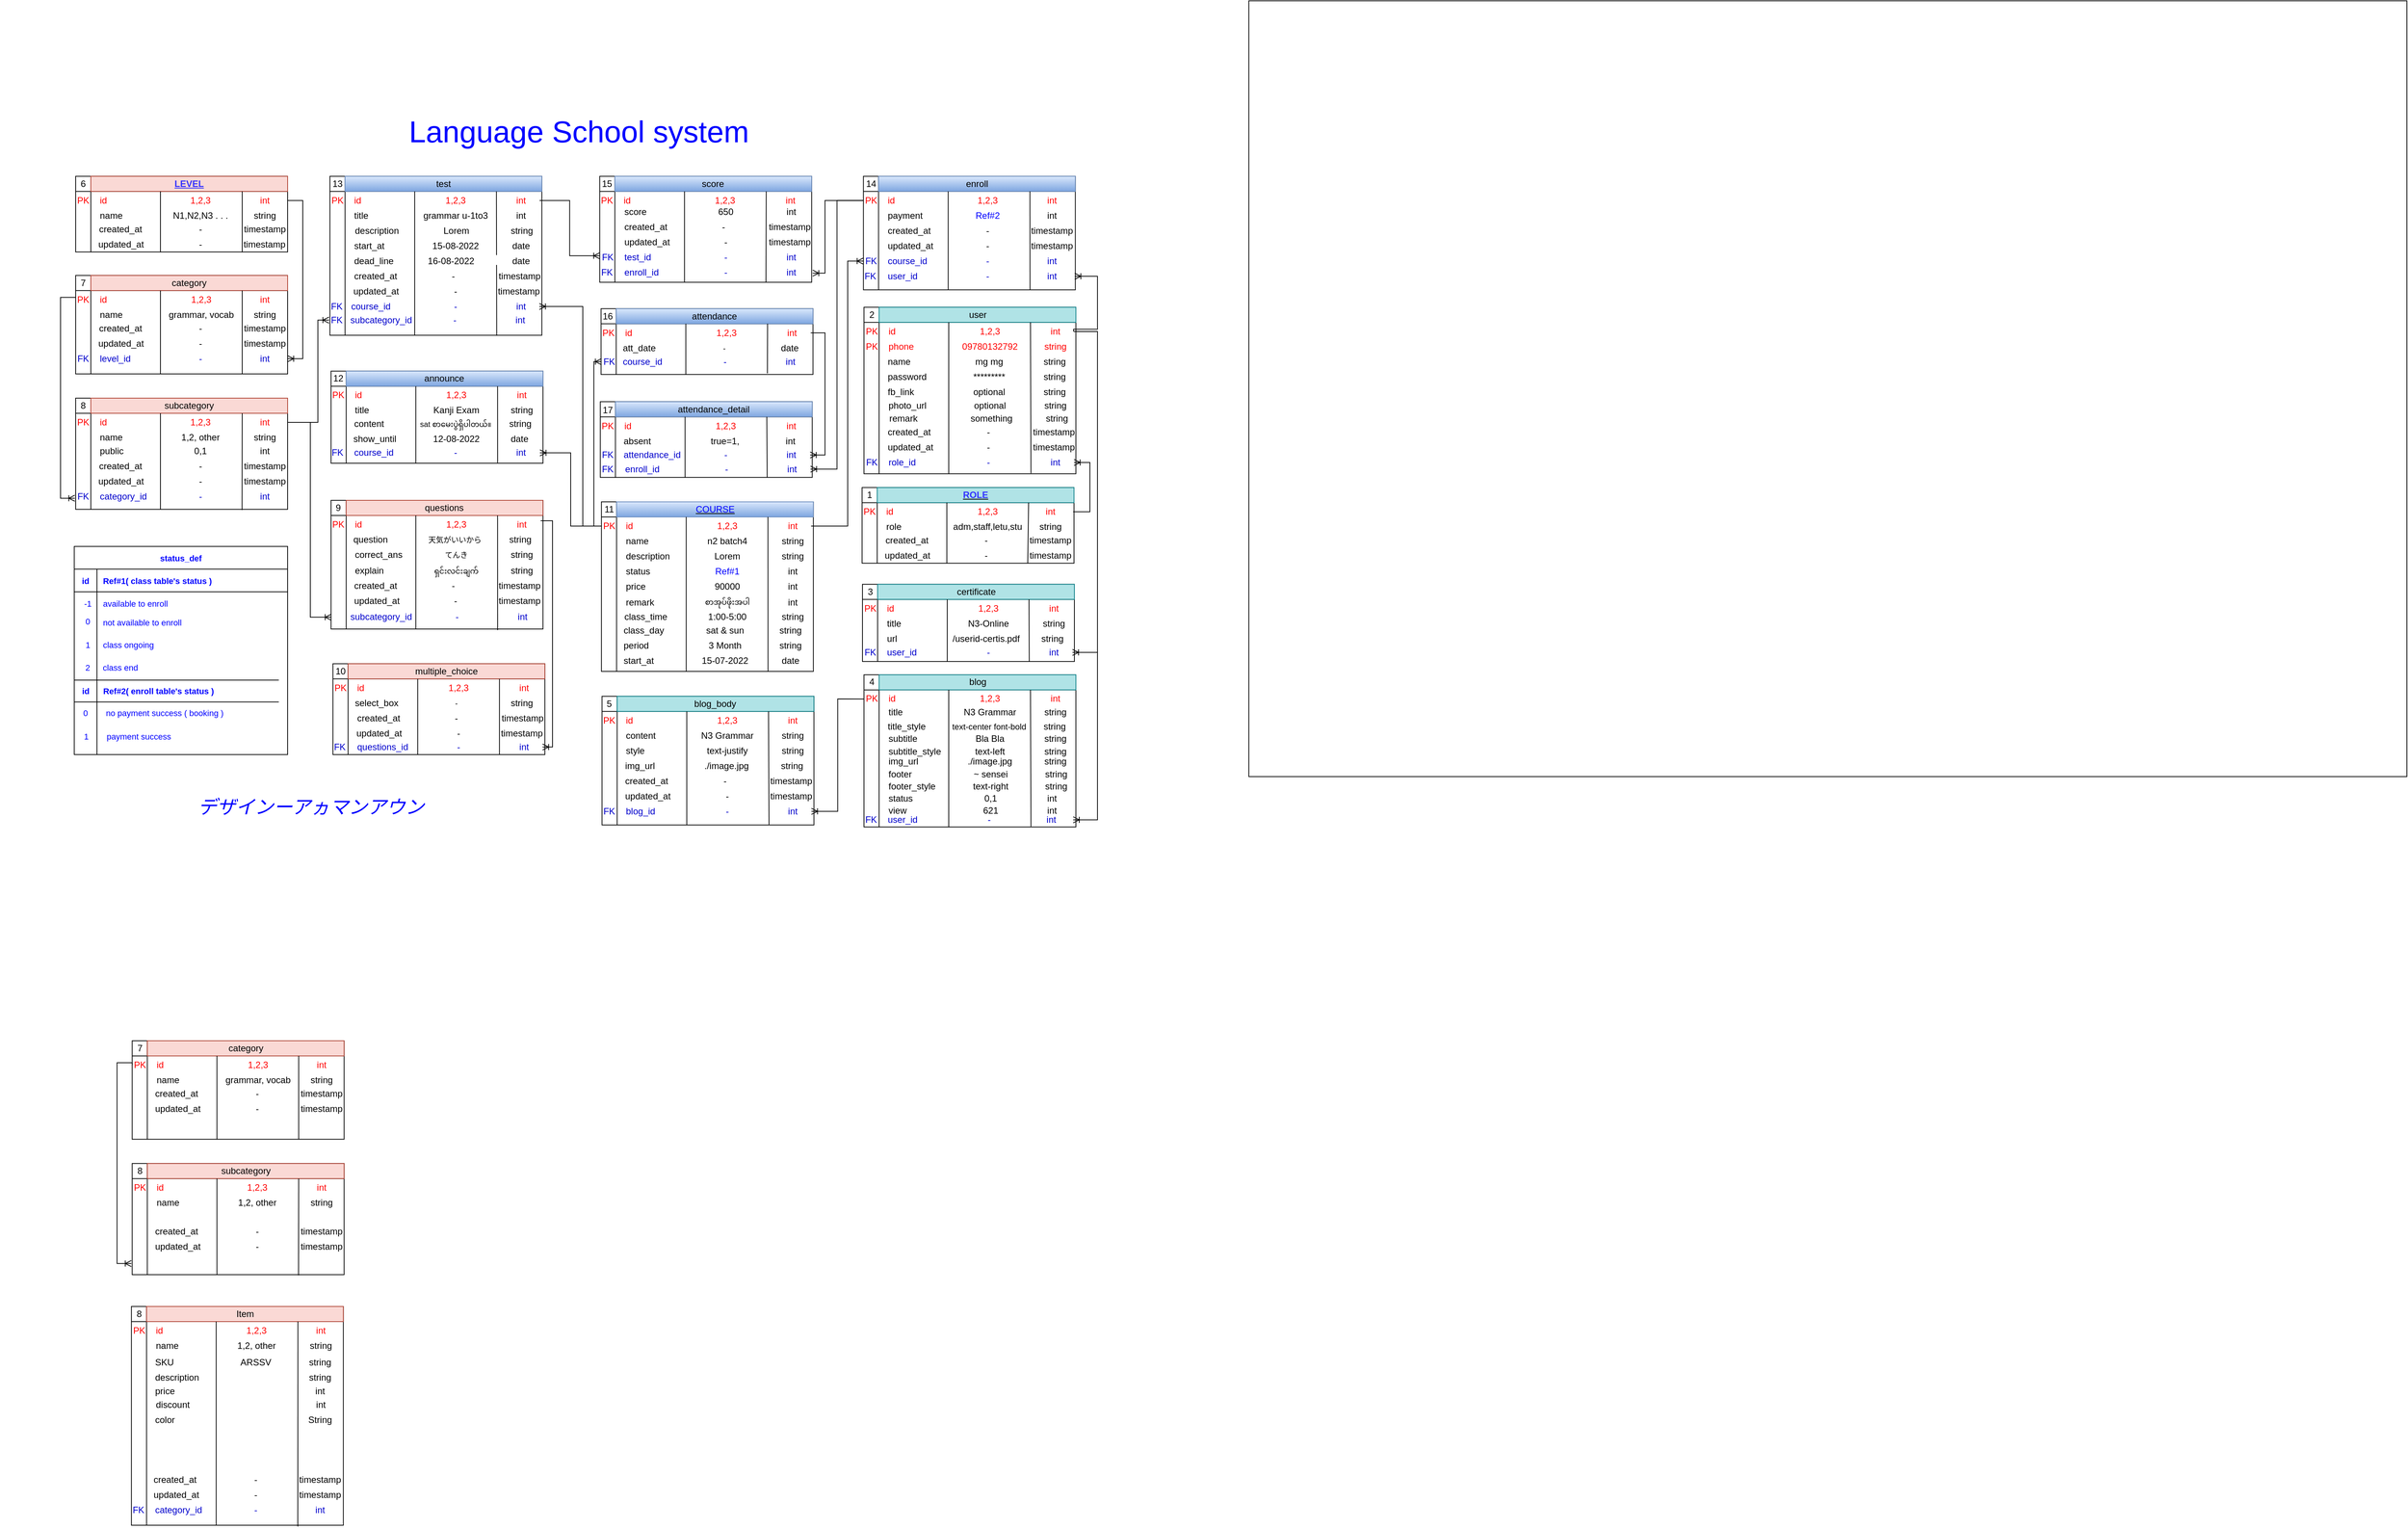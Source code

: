 <mxfile version="18.0.3" type="github">
  <diagram id="wU8_abDOgccmvWWlMyHM" name="Page-1">
    <mxGraphModel dx="763" dy="2792" grid="1" gridSize="10" guides="1" tooltips="1" connect="1" arrows="1" fold="1" page="1" pageScale="1" pageWidth="827" pageHeight="1169" math="0" shadow="0">
      <root>
        <mxCell id="0" />
        <mxCell id="1" parent="0" />
        <mxCell id="rznD8IU2xQFrvrEgM_Qi-120" value="" style="rounded=0;whiteSpace=wrap;html=1;fontSize=11;fontColor=#0000FF;" parent="1" vertex="1">
          <mxGeometry x="1720" y="-1213.9" width="1530" height="1024.9" as="geometry" />
        </mxCell>
        <mxCell id="rznD8IU2xQFrvrEgM_Qi-121" value="&lt;font style=&quot;font-size: 40px&quot;&gt;Language School system&lt;br&gt;&lt;/font&gt;" style="text;html=1;strokeColor=none;fillColor=none;align=center;verticalAlign=middle;whiteSpace=wrap;rounded=0;fontSize=11;fontColor=#0000FF;" parent="1" vertex="1">
          <mxGeometry x="70" y="-1072.1" width="1530" height="60" as="geometry" />
        </mxCell>
        <mxCell id="MA8uNVnHFO1zOGUfoC61-80" value="" style="shape=internalStorage;whiteSpace=wrap;html=1;backgroundOutline=1;" parent="1" vertex="1">
          <mxGeometry x="170" y="-689" width="280" height="146.9" as="geometry" />
        </mxCell>
        <mxCell id="MA8uNVnHFO1zOGUfoC61-81" value="" style="shape=internalStorage;whiteSpace=wrap;html=1;backgroundOutline=1;" parent="1" vertex="1">
          <mxGeometry x="170" y="-851.1" width="280" height="130.1" as="geometry" />
        </mxCell>
        <mxCell id="MA8uNVnHFO1zOGUfoC61-82" value="level_id" style="text;html=1;strokeColor=none;fillColor=none;align=left;verticalAlign=middle;whiteSpace=wrap;rounded=0;fontColor=#0000CC;" parent="1" vertex="1">
          <mxGeometry x="200" y="-751.1" width="80" height="20" as="geometry" />
        </mxCell>
        <mxCell id="MA8uNVnHFO1zOGUfoC61-83" value="-" style="text;html=1;strokeColor=none;fillColor=none;align=center;verticalAlign=middle;whiteSpace=wrap;rounded=0;fontColor=#0000CC;" parent="1" vertex="1">
          <mxGeometry x="280" y="-751.1" width="110" height="20" as="geometry" />
        </mxCell>
        <mxCell id="MA8uNVnHFO1zOGUfoC61-84" value="int" style="text;html=1;strokeColor=none;fillColor=none;align=center;verticalAlign=middle;whiteSpace=wrap;rounded=0;fontColor=#0000CC;" parent="1" vertex="1">
          <mxGeometry x="390" y="-751.1" width="60" height="20" as="geometry" />
        </mxCell>
        <mxCell id="MA8uNVnHFO1zOGUfoC61-85" value="FK" style="text;html=1;strokeColor=none;fillColor=none;align=center;verticalAlign=middle;whiteSpace=wrap;rounded=0;fontColor=#0000CC;" parent="1" vertex="1">
          <mxGeometry x="170" y="-751.1" width="20" height="20" as="geometry" />
        </mxCell>
        <mxCell id="MA8uNVnHFO1zOGUfoC61-86" value="category_id" style="text;html=1;strokeColor=none;fillColor=none;align=left;verticalAlign=middle;whiteSpace=wrap;rounded=0;fontColor=#0000CC;" parent="1" vertex="1">
          <mxGeometry x="200" y="-569" width="80" height="20" as="geometry" />
        </mxCell>
        <mxCell id="MA8uNVnHFO1zOGUfoC61-87" value="-" style="text;html=1;strokeColor=none;fillColor=none;align=center;verticalAlign=middle;whiteSpace=wrap;rounded=0;fontColor=#0000CC;" parent="1" vertex="1">
          <mxGeometry x="280" y="-569" width="110" height="20" as="geometry" />
        </mxCell>
        <mxCell id="MA8uNVnHFO1zOGUfoC61-88" value="int" style="text;html=1;strokeColor=none;fillColor=none;align=center;verticalAlign=middle;whiteSpace=wrap;rounded=0;fontColor=#0000CC;" parent="1" vertex="1">
          <mxGeometry x="390" y="-569" width="60" height="20" as="geometry" />
        </mxCell>
        <mxCell id="MA8uNVnHFO1zOGUfoC61-89" value="FK" style="text;html=1;strokeColor=none;fillColor=none;align=center;verticalAlign=middle;whiteSpace=wrap;rounded=0;fontColor=#0000CC;" parent="1" vertex="1">
          <mxGeometry x="170.25" y="-569" width="20" height="20" as="geometry" />
        </mxCell>
        <mxCell id="MA8uNVnHFO1zOGUfoC61-90" value="" style="shape=internalStorage;whiteSpace=wrap;html=1;backgroundOutline=1;" parent="1" vertex="1">
          <mxGeometry x="170.0" y="-982.1" width="280" height="100" as="geometry" />
        </mxCell>
        <mxCell id="MA8uNVnHFO1zOGUfoC61-91" value="6" style="text;html=1;strokeColor=none;fillColor=none;align=center;verticalAlign=middle;whiteSpace=wrap;rounded=0;" parent="1" vertex="1">
          <mxGeometry x="170.0" y="-982.1" width="20" height="20" as="geometry" />
        </mxCell>
        <mxCell id="MA8uNVnHFO1zOGUfoC61-92" value="&lt;font color=&quot;#3333FF&quot;&gt;&lt;b&gt;&lt;u&gt;LEVEL&lt;/u&gt;&lt;/b&gt;&lt;/font&gt;" style="text;html=1;strokeColor=#ae4132;fillColor=#fad9d5;align=center;verticalAlign=middle;whiteSpace=wrap;rounded=0;" parent="1" vertex="1">
          <mxGeometry x="190.0" y="-982.1" width="260" height="20" as="geometry" />
        </mxCell>
        <mxCell id="MA8uNVnHFO1zOGUfoC61-93" value="PK" style="text;html=1;strokeColor=none;fillColor=none;align=center;verticalAlign=middle;whiteSpace=wrap;rounded=0;fontColor=#FF0000;" parent="1" vertex="1">
          <mxGeometry x="170.0" y="-960.1" width="20" height="20" as="geometry" />
        </mxCell>
        <mxCell id="MA8uNVnHFO1zOGUfoC61-94" value="id" style="text;html=1;strokeColor=none;fillColor=none;align=left;verticalAlign=middle;whiteSpace=wrap;rounded=0;fontColor=#FF0000;" parent="1" vertex="1">
          <mxGeometry x="200" y="-960.1" width="80" height="20" as="geometry" />
        </mxCell>
        <mxCell id="MA8uNVnHFO1zOGUfoC61-95" value="1,2,3" style="text;html=1;strokeColor=none;fillColor=none;align=center;verticalAlign=middle;whiteSpace=wrap;rounded=0;fontColor=#FF0000;" parent="1" vertex="1">
          <mxGeometry x="280" y="-960.1" width="110" height="20" as="geometry" />
        </mxCell>
        <mxCell id="MA8uNVnHFO1zOGUfoC61-96" value="" style="endArrow=none;html=1;rounded=0;fontColor=#3333FF;exitX=1;exitY=1;exitDx=0;exitDy=0;" parent="1" source="MA8uNVnHFO1zOGUfoC61-106" edge="1">
          <mxGeometry width="50" height="50" relative="1" as="geometry">
            <mxPoint x="390.0" y="-822.1" as="sourcePoint" />
            <mxPoint x="390.0" y="-962.1" as="targetPoint" />
          </mxGeometry>
        </mxCell>
        <mxCell id="MA8uNVnHFO1zOGUfoC61-97" value="name" style="text;html=1;strokeColor=none;fillColor=none;align=left;verticalAlign=middle;whiteSpace=wrap;rounded=0;fontColor=#000000;" parent="1" vertex="1">
          <mxGeometry x="200" y="-940.1" width="80" height="20" as="geometry" />
        </mxCell>
        <mxCell id="MA8uNVnHFO1zOGUfoC61-98" value="N1,N2,N3 . . ." style="text;html=1;strokeColor=none;fillColor=none;align=center;verticalAlign=middle;whiteSpace=wrap;rounded=0;fontColor=#000000;" parent="1" vertex="1">
          <mxGeometry x="280" y="-940.1" width="110" height="20" as="geometry" />
        </mxCell>
        <mxCell id="MA8uNVnHFO1zOGUfoC61-99" value="int" style="text;html=1;strokeColor=none;fillColor=none;align=center;verticalAlign=middle;whiteSpace=wrap;rounded=0;fontColor=#FF0000;" parent="1" vertex="1">
          <mxGeometry x="390" y="-960.1" width="60" height="20" as="geometry" />
        </mxCell>
        <mxCell id="MA8uNVnHFO1zOGUfoC61-100" value="string" style="text;html=1;strokeColor=none;fillColor=none;align=center;verticalAlign=middle;whiteSpace=wrap;rounded=0;fontColor=#000000;" parent="1" vertex="1">
          <mxGeometry x="390" y="-940.1" width="60" height="20" as="geometry" />
        </mxCell>
        <mxCell id="MA8uNVnHFO1zOGUfoC61-101" value="" style="endArrow=none;html=1;rounded=0;fontColor=#3333FF;exitX=0.4;exitY=1;exitDx=0;exitDy=0;exitPerimeter=0;" parent="1" source="MA8uNVnHFO1zOGUfoC61-90" edge="1">
          <mxGeometry width="50" height="50" relative="1" as="geometry">
            <mxPoint x="282.0" y="-832.1" as="sourcePoint" />
            <mxPoint x="282.0" y="-962.1" as="targetPoint" />
          </mxGeometry>
        </mxCell>
        <mxCell id="MA8uNVnHFO1zOGUfoC61-102" value="created_at" style="text;html=1;strokeColor=none;fillColor=none;align=left;verticalAlign=middle;whiteSpace=wrap;rounded=0;fontColor=#000000;" parent="1" vertex="1">
          <mxGeometry x="198.5" y="-922.1" width="81.5" height="20" as="geometry" />
        </mxCell>
        <mxCell id="MA8uNVnHFO1zOGUfoC61-103" value="-" style="text;html=1;strokeColor=none;fillColor=none;align=center;verticalAlign=middle;whiteSpace=wrap;rounded=0;fontColor=#000000;" parent="1" vertex="1">
          <mxGeometry x="280" y="-922.1" width="110" height="20" as="geometry" />
        </mxCell>
        <mxCell id="MA8uNVnHFO1zOGUfoC61-104" value="timestamp" style="text;html=1;strokeColor=none;fillColor=none;align=center;verticalAlign=middle;whiteSpace=wrap;rounded=0;fontColor=#000000;" parent="1" vertex="1">
          <mxGeometry x="390" y="-922.1" width="60" height="20" as="geometry" />
        </mxCell>
        <mxCell id="MA8uNVnHFO1zOGUfoC61-105" value="updated_at" style="text;html=1;strokeColor=none;fillColor=none;align=left;verticalAlign=middle;whiteSpace=wrap;rounded=0;fontColor=#000000;" parent="1" vertex="1">
          <mxGeometry x="198" y="-902.1" width="82" height="20" as="geometry" />
        </mxCell>
        <mxCell id="MA8uNVnHFO1zOGUfoC61-106" value="-" style="text;html=1;strokeColor=none;fillColor=none;align=center;verticalAlign=middle;whiteSpace=wrap;rounded=0;fontColor=#000000;" parent="1" vertex="1">
          <mxGeometry x="280" y="-902.1" width="110" height="20" as="geometry" />
        </mxCell>
        <mxCell id="MA8uNVnHFO1zOGUfoC61-107" value="timestamp" style="text;html=1;strokeColor=none;fillColor=none;align=center;verticalAlign=middle;whiteSpace=wrap;rounded=0;fontColor=#000000;" parent="1" vertex="1">
          <mxGeometry x="395.0" y="-902.1" width="49" height="20" as="geometry" />
        </mxCell>
        <mxCell id="MA8uNVnHFO1zOGUfoC61-108" value="7" style="text;html=1;strokeColor=none;fillColor=none;align=center;verticalAlign=middle;whiteSpace=wrap;rounded=0;" parent="1" vertex="1">
          <mxGeometry x="170.0" y="-851.1" width="20" height="20" as="geometry" />
        </mxCell>
        <mxCell id="MA8uNVnHFO1zOGUfoC61-109" value="category" style="text;html=1;strokeColor=#ae4132;fillColor=#fad9d5;align=center;verticalAlign=middle;whiteSpace=wrap;rounded=0;" parent="1" vertex="1">
          <mxGeometry x="190.0" y="-851.1" width="260" height="20" as="geometry" />
        </mxCell>
        <mxCell id="MA8uNVnHFO1zOGUfoC61-110" value="PK" style="text;html=1;strokeColor=none;fillColor=none;align=center;verticalAlign=middle;whiteSpace=wrap;rounded=0;fontColor=#FF0000;" parent="1" vertex="1">
          <mxGeometry x="170.0" y="-829.1" width="20" height="20" as="geometry" />
        </mxCell>
        <mxCell id="MA8uNVnHFO1zOGUfoC61-111" value="id" style="text;html=1;strokeColor=none;fillColor=none;align=left;verticalAlign=middle;whiteSpace=wrap;rounded=0;fontColor=#FF0000;" parent="1" vertex="1">
          <mxGeometry x="200" y="-829.1" width="80" height="20" as="geometry" />
        </mxCell>
        <mxCell id="MA8uNVnHFO1zOGUfoC61-112" value="1,2,3" style="text;html=1;strokeColor=none;fillColor=none;align=center;verticalAlign=middle;whiteSpace=wrap;rounded=0;fontColor=#FF0000;" parent="1" vertex="1">
          <mxGeometry x="286.0" y="-829.1" width="100" height="20" as="geometry" />
        </mxCell>
        <mxCell id="MA8uNVnHFO1zOGUfoC61-113" value="" style="endArrow=none;html=1;rounded=0;fontColor=#3333FF;" parent="1" edge="1">
          <mxGeometry width="50" height="50" relative="1" as="geometry">
            <mxPoint x="390" y="-721.0" as="sourcePoint" />
            <mxPoint x="390.0" y="-831.1" as="targetPoint" />
          </mxGeometry>
        </mxCell>
        <mxCell id="MA8uNVnHFO1zOGUfoC61-114" value="name" style="text;html=1;strokeColor=none;fillColor=none;align=left;verticalAlign=middle;whiteSpace=wrap;rounded=0;fontColor=#000000;" parent="1" vertex="1">
          <mxGeometry x="200" y="-809.1" width="80" height="20" as="geometry" />
        </mxCell>
        <mxCell id="MA8uNVnHFO1zOGUfoC61-115" value="grammar, vocab" style="text;html=1;strokeColor=none;fillColor=none;align=center;verticalAlign=middle;whiteSpace=wrap;rounded=0;fontColor=#000000;" parent="1" vertex="1">
          <mxGeometry x="286.0" y="-809.1" width="100" height="20" as="geometry" />
        </mxCell>
        <mxCell id="MA8uNVnHFO1zOGUfoC61-116" value="int" style="text;html=1;strokeColor=none;fillColor=none;align=center;verticalAlign=middle;whiteSpace=wrap;rounded=0;fontColor=#FF0000;" parent="1" vertex="1">
          <mxGeometry x="390" y="-829.1" width="60" height="20" as="geometry" />
        </mxCell>
        <mxCell id="MA8uNVnHFO1zOGUfoC61-117" value="string" style="text;html=1;strokeColor=none;fillColor=none;align=center;verticalAlign=middle;whiteSpace=wrap;rounded=0;fontColor=#000000;" parent="1" vertex="1">
          <mxGeometry x="390" y="-809.1" width="60" height="20" as="geometry" />
        </mxCell>
        <mxCell id="MA8uNVnHFO1zOGUfoC61-118" value="" style="endArrow=none;html=1;rounded=0;fontColor=#3333FF;exitX=0.4;exitY=1;exitDx=0;exitDy=0;exitPerimeter=0;" parent="1" source="MA8uNVnHFO1zOGUfoC61-81" edge="1">
          <mxGeometry width="50" height="50" relative="1" as="geometry">
            <mxPoint x="282.0" y="-701.1" as="sourcePoint" />
            <mxPoint x="282.0" y="-831.1" as="targetPoint" />
          </mxGeometry>
        </mxCell>
        <mxCell id="MA8uNVnHFO1zOGUfoC61-119" value="created_at" style="text;html=1;strokeColor=none;fillColor=none;align=left;verticalAlign=middle;whiteSpace=wrap;rounded=0;fontColor=#000000;" parent="1" vertex="1">
          <mxGeometry x="198.5" y="-791.1" width="81.5" height="20" as="geometry" />
        </mxCell>
        <mxCell id="MA8uNVnHFO1zOGUfoC61-120" value="-" style="text;html=1;strokeColor=none;fillColor=none;align=center;verticalAlign=middle;whiteSpace=wrap;rounded=0;fontColor=#000000;" parent="1" vertex="1">
          <mxGeometry x="280" y="-791.1" width="110" height="20" as="geometry" />
        </mxCell>
        <mxCell id="MA8uNVnHFO1zOGUfoC61-121" value="timestamp" style="text;html=1;strokeColor=none;fillColor=none;align=center;verticalAlign=middle;whiteSpace=wrap;rounded=0;fontColor=#000000;" parent="1" vertex="1">
          <mxGeometry x="390" y="-791.1" width="60" height="20" as="geometry" />
        </mxCell>
        <mxCell id="MA8uNVnHFO1zOGUfoC61-122" value="updated_at" style="text;html=1;strokeColor=none;fillColor=none;align=left;verticalAlign=middle;whiteSpace=wrap;rounded=0;fontColor=#000000;" parent="1" vertex="1">
          <mxGeometry x="198" y="-771.1" width="82" height="20" as="geometry" />
        </mxCell>
        <mxCell id="MA8uNVnHFO1zOGUfoC61-123" value="-" style="text;html=1;strokeColor=none;fillColor=none;align=center;verticalAlign=middle;whiteSpace=wrap;rounded=0;fontColor=#000000;" parent="1" vertex="1">
          <mxGeometry x="280" y="-771.1" width="110" height="20" as="geometry" />
        </mxCell>
        <mxCell id="MA8uNVnHFO1zOGUfoC61-124" value="timestamp" style="text;html=1;strokeColor=none;fillColor=none;align=center;verticalAlign=middle;whiteSpace=wrap;rounded=0;fontColor=#000000;" parent="1" vertex="1">
          <mxGeometry x="390" y="-771.1" width="60" height="20" as="geometry" />
        </mxCell>
        <mxCell id="MA8uNVnHFO1zOGUfoC61-125" value="8" style="text;html=1;strokeColor=none;fillColor=none;align=center;verticalAlign=middle;whiteSpace=wrap;rounded=0;" parent="1" vertex="1">
          <mxGeometry x="170.0" y="-689" width="20" height="20" as="geometry" />
        </mxCell>
        <mxCell id="MA8uNVnHFO1zOGUfoC61-126" value="subcategory" style="text;html=1;strokeColor=#ae4132;fillColor=#fad9d5;align=center;verticalAlign=middle;whiteSpace=wrap;rounded=0;" parent="1" vertex="1">
          <mxGeometry x="190.0" y="-689" width="260" height="20" as="geometry" />
        </mxCell>
        <mxCell id="MA8uNVnHFO1zOGUfoC61-127" value="PK" style="text;html=1;strokeColor=none;fillColor=none;align=center;verticalAlign=middle;whiteSpace=wrap;rounded=0;fontColor=#FF0000;" parent="1" vertex="1">
          <mxGeometry x="170.0" y="-667" width="20" height="20" as="geometry" />
        </mxCell>
        <mxCell id="MA8uNVnHFO1zOGUfoC61-128" value="id" style="text;html=1;strokeColor=none;fillColor=none;align=left;verticalAlign=middle;whiteSpace=wrap;rounded=0;fontColor=#FF0000;" parent="1" vertex="1">
          <mxGeometry x="200" y="-667" width="80" height="20" as="geometry" />
        </mxCell>
        <mxCell id="MA8uNVnHFO1zOGUfoC61-129" value="1,2,3" style="text;html=1;strokeColor=none;fillColor=none;align=center;verticalAlign=middle;whiteSpace=wrap;rounded=0;fontColor=#FF0000;" parent="1" vertex="1">
          <mxGeometry x="280" y="-667" width="110" height="20" as="geometry" />
        </mxCell>
        <mxCell id="MA8uNVnHFO1zOGUfoC61-130" value="" style="endArrow=none;html=1;rounded=0;fontColor=#3333FF;exitX=0.785;exitY=1.006;exitDx=0;exitDy=0;exitPerimeter=0;" parent="1" source="MA8uNVnHFO1zOGUfoC61-80" edge="1">
          <mxGeometry width="50" height="50" relative="1" as="geometry">
            <mxPoint x="390.0" y="-529" as="sourcePoint" />
            <mxPoint x="390.0" y="-669.0" as="targetPoint" />
          </mxGeometry>
        </mxCell>
        <mxCell id="MA8uNVnHFO1zOGUfoC61-131" value="name" style="text;html=1;strokeColor=none;fillColor=none;align=left;verticalAlign=middle;whiteSpace=wrap;rounded=0;fontColor=#000000;" parent="1" vertex="1">
          <mxGeometry x="200" y="-647" width="80" height="20" as="geometry" />
        </mxCell>
        <mxCell id="MA8uNVnHFO1zOGUfoC61-132" value="1,2, other" style="text;html=1;strokeColor=none;fillColor=none;align=center;verticalAlign=middle;whiteSpace=wrap;rounded=0;fontColor=#000000;" parent="1" vertex="1">
          <mxGeometry x="280" y="-647" width="110" height="20" as="geometry" />
        </mxCell>
        <mxCell id="MA8uNVnHFO1zOGUfoC61-133" value="int" style="text;html=1;strokeColor=none;fillColor=none;align=center;verticalAlign=middle;whiteSpace=wrap;rounded=0;fontColor=#FF0000;" parent="1" vertex="1">
          <mxGeometry x="390" y="-667" width="60" height="20" as="geometry" />
        </mxCell>
        <mxCell id="MA8uNVnHFO1zOGUfoC61-134" value="string" style="text;html=1;strokeColor=none;fillColor=none;align=center;verticalAlign=middle;whiteSpace=wrap;rounded=0;fontColor=#000000;" parent="1" vertex="1">
          <mxGeometry x="390" y="-647" width="60" height="20" as="geometry" />
        </mxCell>
        <mxCell id="MA8uNVnHFO1zOGUfoC61-135" value="" style="endArrow=none;html=1;rounded=0;fontColor=#3333FF;exitX=0.4;exitY=1;exitDx=0;exitDy=0;exitPerimeter=0;" parent="1" source="MA8uNVnHFO1zOGUfoC61-80" edge="1">
          <mxGeometry width="50" height="50" relative="1" as="geometry">
            <mxPoint x="282.0" y="-539" as="sourcePoint" />
            <mxPoint x="282.0" y="-669.0" as="targetPoint" />
          </mxGeometry>
        </mxCell>
        <mxCell id="MA8uNVnHFO1zOGUfoC61-136" value="created_at" style="text;html=1;strokeColor=none;fillColor=none;align=left;verticalAlign=middle;whiteSpace=wrap;rounded=0;fontColor=#000000;" parent="1" vertex="1">
          <mxGeometry x="198.5" y="-609" width="81.5" height="20" as="geometry" />
        </mxCell>
        <mxCell id="MA8uNVnHFO1zOGUfoC61-137" value="-" style="text;html=1;strokeColor=none;fillColor=none;align=center;verticalAlign=middle;whiteSpace=wrap;rounded=0;fontColor=#000000;" parent="1" vertex="1">
          <mxGeometry x="280" y="-609" width="110" height="20" as="geometry" />
        </mxCell>
        <mxCell id="MA8uNVnHFO1zOGUfoC61-138" value="timestamp" style="text;html=1;strokeColor=none;fillColor=none;align=center;verticalAlign=middle;whiteSpace=wrap;rounded=0;fontColor=#000000;" parent="1" vertex="1">
          <mxGeometry x="390" y="-609" width="60" height="20" as="geometry" />
        </mxCell>
        <mxCell id="MA8uNVnHFO1zOGUfoC61-139" value="updated_at" style="text;html=1;strokeColor=none;fillColor=none;align=left;verticalAlign=middle;whiteSpace=wrap;rounded=0;fontColor=#000000;" parent="1" vertex="1">
          <mxGeometry x="198" y="-589" width="82" height="20" as="geometry" />
        </mxCell>
        <mxCell id="MA8uNVnHFO1zOGUfoC61-140" value="-" style="text;html=1;strokeColor=none;fillColor=none;align=center;verticalAlign=middle;whiteSpace=wrap;rounded=0;fontColor=#000000;" parent="1" vertex="1">
          <mxGeometry x="280" y="-589" width="110" height="20" as="geometry" />
        </mxCell>
        <mxCell id="MA8uNVnHFO1zOGUfoC61-141" value="timestamp" style="text;html=1;strokeColor=none;fillColor=none;align=center;verticalAlign=middle;whiteSpace=wrap;rounded=0;fontColor=#000000;" parent="1" vertex="1">
          <mxGeometry x="390" y="-589" width="60" height="20" as="geometry" />
        </mxCell>
        <mxCell id="MA8uNVnHFO1zOGUfoC61-142" value="public" style="text;html=1;strokeColor=none;fillColor=none;align=left;verticalAlign=middle;whiteSpace=wrap;rounded=0;fontColor=#000000;" parent="1" vertex="1">
          <mxGeometry x="200" y="-629" width="80" height="20" as="geometry" />
        </mxCell>
        <mxCell id="MA8uNVnHFO1zOGUfoC61-143" value="0,1" style="text;html=1;strokeColor=none;fillColor=none;align=center;verticalAlign=middle;whiteSpace=wrap;rounded=0;fontColor=#000000;" parent="1" vertex="1">
          <mxGeometry x="280" y="-629" width="110" height="20" as="geometry" />
        </mxCell>
        <mxCell id="MA8uNVnHFO1zOGUfoC61-144" value="int" style="text;html=1;strokeColor=none;fillColor=none;align=center;verticalAlign=middle;whiteSpace=wrap;rounded=0;fontColor=#000000;" parent="1" vertex="1">
          <mxGeometry x="390" y="-629" width="60" height="20" as="geometry" />
        </mxCell>
        <mxCell id="MA8uNVnHFO1zOGUfoC61-146" value="status_def" style="shape=table;startSize=30;container=1;collapsible=1;childLayout=tableLayout;fixedRows=1;rowLines=0;fontStyle=1;align=center;resizeLast=1;fontSize=11;fontColor=#0000FF;" parent="1" vertex="1">
          <mxGeometry x="168.12" y="-493.1" width="281.88" height="275" as="geometry" />
        </mxCell>
        <mxCell id="MA8uNVnHFO1zOGUfoC61-147" value="" style="shape=tableRow;horizontal=0;startSize=0;swimlaneHead=0;swimlaneBody=0;fillColor=none;collapsible=0;dropTarget=0;points=[[0,0.5],[1,0.5]];portConstraint=eastwest;top=0;left=0;right=0;bottom=1;fontSize=11;fontColor=#0000FF;" parent="MA8uNVnHFO1zOGUfoC61-146" vertex="1">
          <mxGeometry y="30" width="281.88" height="30" as="geometry" />
        </mxCell>
        <mxCell id="MA8uNVnHFO1zOGUfoC61-148" value="id" style="shape=partialRectangle;connectable=0;fillColor=none;top=0;left=0;bottom=0;right=0;fontStyle=1;overflow=hidden;fontSize=11;fontColor=#0000FF;" parent="MA8uNVnHFO1zOGUfoC61-147" vertex="1">
          <mxGeometry width="30" height="30" as="geometry">
            <mxRectangle width="30" height="30" as="alternateBounds" />
          </mxGeometry>
        </mxCell>
        <mxCell id="MA8uNVnHFO1zOGUfoC61-149" value="Ref#1( class table&#39;s status )" style="shape=partialRectangle;connectable=0;fillColor=none;top=0;left=0;bottom=0;right=0;align=left;spacingLeft=6;fontStyle=1;overflow=hidden;fontSize=11;fontColor=#0000FF;" parent="MA8uNVnHFO1zOGUfoC61-147" vertex="1">
          <mxGeometry x="30" width="251.88" height="30" as="geometry">
            <mxRectangle width="251.88" height="30" as="alternateBounds" />
          </mxGeometry>
        </mxCell>
        <mxCell id="MA8uNVnHFO1zOGUfoC61-150" value="" style="shape=tableRow;horizontal=0;startSize=0;swimlaneHead=0;swimlaneBody=0;fillColor=none;collapsible=0;dropTarget=0;points=[[0,0.5],[1,0.5]];portConstraint=eastwest;top=0;left=0;right=0;bottom=0;fontSize=11;fontColor=#0000FF;" parent="MA8uNVnHFO1zOGUfoC61-146" vertex="1">
          <mxGeometry y="60" width="281.88" height="30" as="geometry" />
        </mxCell>
        <mxCell id="MA8uNVnHFO1zOGUfoC61-151" value="" style="shape=partialRectangle;connectable=0;fillColor=none;top=0;left=0;bottom=0;right=0;editable=1;overflow=hidden;fontSize=11;fontColor=#0000FF;" parent="MA8uNVnHFO1zOGUfoC61-150" vertex="1">
          <mxGeometry width="30" height="30" as="geometry">
            <mxRectangle width="30" height="30" as="alternateBounds" />
          </mxGeometry>
        </mxCell>
        <mxCell id="MA8uNVnHFO1zOGUfoC61-152" value="available to enroll" style="shape=partialRectangle;connectable=0;fillColor=none;top=0;left=0;bottom=0;right=0;align=left;spacingLeft=6;overflow=hidden;fontSize=11;fontColor=#0000FF;" parent="MA8uNVnHFO1zOGUfoC61-150" vertex="1">
          <mxGeometry x="30" width="251.88" height="30" as="geometry">
            <mxRectangle width="251.88" height="30" as="alternateBounds" />
          </mxGeometry>
        </mxCell>
        <mxCell id="MA8uNVnHFO1zOGUfoC61-153" value="" style="shape=tableRow;horizontal=0;startSize=0;swimlaneHead=0;swimlaneBody=0;fillColor=none;collapsible=0;dropTarget=0;points=[[0,0.5],[1,0.5]];portConstraint=eastwest;top=0;left=0;right=0;bottom=0;fontSize=11;fontColor=#0000FF;" parent="MA8uNVnHFO1zOGUfoC61-146" vertex="1">
          <mxGeometry y="90" width="281.88" height="185" as="geometry" />
        </mxCell>
        <mxCell id="MA8uNVnHFO1zOGUfoC61-154" value="" style="shape=partialRectangle;connectable=0;fillColor=none;top=0;left=0;bottom=0;right=0;editable=1;overflow=hidden;fontSize=11;fontColor=#0000FF;" parent="MA8uNVnHFO1zOGUfoC61-153" vertex="1">
          <mxGeometry width="30" height="185" as="geometry">
            <mxRectangle width="30" height="185" as="alternateBounds" />
          </mxGeometry>
        </mxCell>
        <mxCell id="MA8uNVnHFO1zOGUfoC61-155" value="" style="shape=partialRectangle;connectable=0;fillColor=none;top=0;left=0;bottom=0;right=0;align=left;spacingLeft=6;overflow=hidden;fontSize=11;fontColor=#0000FF;" parent="MA8uNVnHFO1zOGUfoC61-153" vertex="1">
          <mxGeometry x="30" width="251.88" height="185" as="geometry">
            <mxRectangle width="251.88" height="185" as="alternateBounds" />
          </mxGeometry>
        </mxCell>
        <mxCell id="MA8uNVnHFO1zOGUfoC61-156" value="-1" style="shape=partialRectangle;connectable=0;fillColor=none;top=0;left=0;bottom=0;right=0;align=center;spacingLeft=6;overflow=hidden;fontSize=11;fontColor=#0000FF;" parent="1" vertex="1">
          <mxGeometry x="168.12" y="-433.1" width="30" height="30" as="geometry">
            <mxRectangle width="240" height="30" as="alternateBounds" />
          </mxGeometry>
        </mxCell>
        <mxCell id="MA8uNVnHFO1zOGUfoC61-157" value="not available to enroll" style="shape=partialRectangle;connectable=0;fillColor=none;top=0;left=0;bottom=0;right=0;align=left;spacingLeft=6;overflow=hidden;fontSize=11;fontColor=#0000FF;" parent="1" vertex="1">
          <mxGeometry x="198.12" y="-408.1" width="251.88" height="30" as="geometry">
            <mxRectangle width="240" height="30" as="alternateBounds" />
          </mxGeometry>
        </mxCell>
        <mxCell id="MA8uNVnHFO1zOGUfoC61-158" value="0" style="shape=partialRectangle;connectable=0;fillColor=none;top=0;left=0;bottom=0;right=0;align=center;spacingLeft=6;overflow=hidden;fontSize=11;fontColor=#0000FF;" parent="1" vertex="1">
          <mxGeometry x="168.12" y="-404" width="30" height="19.46" as="geometry">
            <mxRectangle width="240" height="30" as="alternateBounds" />
          </mxGeometry>
        </mxCell>
        <mxCell id="MA8uNVnHFO1zOGUfoC61-159" value="class ongoing" style="shape=partialRectangle;connectable=0;fillColor=none;top=0;left=0;bottom=0;right=0;align=left;spacingLeft=6;overflow=hidden;fontSize=11;fontColor=#0000FF;" parent="1" vertex="1">
          <mxGeometry x="198.12" y="-378.64" width="240.25" height="30" as="geometry">
            <mxRectangle width="240" height="30" as="alternateBounds" />
          </mxGeometry>
        </mxCell>
        <mxCell id="MA8uNVnHFO1zOGUfoC61-160" value="1" style="shape=partialRectangle;connectable=0;fillColor=none;top=0;left=0;bottom=0;right=0;align=center;spacingLeft=6;overflow=hidden;fontSize=11;fontColor=#0000FF;" parent="1" vertex="1">
          <mxGeometry x="168.37" y="-378.64" width="29.75" height="30" as="geometry">
            <mxRectangle width="240" height="30" as="alternateBounds" />
          </mxGeometry>
        </mxCell>
        <mxCell id="MA8uNVnHFO1zOGUfoC61-161" value="" style="endArrow=none;html=1;rounded=0;fontSize=11;fontColor=#0000FF;" parent="1" edge="1">
          <mxGeometry width="50" height="50" relative="1" as="geometry">
            <mxPoint x="168.37" y="-316.54" as="sourcePoint" />
            <mxPoint x="438.37" y="-316.54" as="targetPoint" />
          </mxGeometry>
        </mxCell>
        <mxCell id="MA8uNVnHFO1zOGUfoC61-162" value="" style="endArrow=none;html=1;rounded=0;fontSize=11;fontColor=#0000FF;" parent="1" edge="1">
          <mxGeometry width="50" height="50" relative="1" as="geometry">
            <mxPoint x="168.37" y="-287.64" as="sourcePoint" />
            <mxPoint x="438.37" y="-287.64" as="targetPoint" />
          </mxGeometry>
        </mxCell>
        <mxCell id="MA8uNVnHFO1zOGUfoC61-163" value="id" style="shape=partialRectangle;connectable=0;fillColor=none;top=0;left=0;bottom=0;right=0;fontStyle=1;overflow=hidden;fontSize=11;fontColor=#0000FF;" parent="1" vertex="1">
          <mxGeometry x="168.37" y="-317.64" width="30" height="30" as="geometry">
            <mxRectangle width="30" height="30" as="alternateBounds" />
          </mxGeometry>
        </mxCell>
        <mxCell id="MA8uNVnHFO1zOGUfoC61-164" value="Ref#2( enroll table&#39;s status )" style="shape=partialRectangle;connectable=0;fillColor=none;top=0;left=0;bottom=0;right=0;align=left;spacingLeft=6;fontStyle=1;overflow=hidden;fontSize=11;fontColor=#0000FF;" parent="1" vertex="1">
          <mxGeometry x="198.37" y="-317.64" width="240" height="30" as="geometry">
            <mxRectangle width="240" height="30" as="alternateBounds" />
          </mxGeometry>
        </mxCell>
        <mxCell id="MA8uNVnHFO1zOGUfoC61-165" value="0" style="text;html=1;strokeColor=none;fillColor=none;align=center;verticalAlign=middle;whiteSpace=wrap;rounded=0;fontSize=11;fontColor=#0000FF;" parent="1" vertex="1">
          <mxGeometry x="168.37" y="-287.64" width="30" height="30" as="geometry" />
        </mxCell>
        <mxCell id="MA8uNVnHFO1zOGUfoC61-166" value="no payment success ( booking )" style="text;html=1;strokeColor=none;fillColor=none;align=left;verticalAlign=middle;whiteSpace=wrap;rounded=0;fontSize=11;fontColor=#0000FF;" parent="1" vertex="1">
          <mxGeometry x="208.37" y="-287.64" width="230" height="30" as="geometry" />
        </mxCell>
        <mxCell id="MA8uNVnHFO1zOGUfoC61-167" value="1" style="text;html=1;strokeColor=none;fillColor=none;align=center;verticalAlign=middle;whiteSpace=wrap;rounded=0;fontSize=11;fontColor=#0000FF;" parent="1" vertex="1">
          <mxGeometry x="168.62" y="-256.54" width="30" height="30" as="geometry" />
        </mxCell>
        <mxCell id="MA8uNVnHFO1zOGUfoC61-168" value="payment success" style="text;html=1;strokeColor=none;fillColor=none;align=left;verticalAlign=middle;whiteSpace=wrap;rounded=0;fontSize=11;fontColor=#0000FF;" parent="1" vertex="1">
          <mxGeometry x="208.62" y="-256.54" width="230" height="30" as="geometry" />
        </mxCell>
        <mxCell id="MA8uNVnHFO1zOGUfoC61-169" value="class end" style="shape=partialRectangle;connectable=0;fillColor=none;top=0;left=0;bottom=0;right=0;align=left;spacingLeft=6;overflow=hidden;fontSize=11;fontColor=#0000FF;" parent="1" vertex="1">
          <mxGeometry x="197.87" y="-348.64" width="240.25" height="30" as="geometry">
            <mxRectangle width="240" height="30" as="alternateBounds" />
          </mxGeometry>
        </mxCell>
        <mxCell id="MA8uNVnHFO1zOGUfoC61-170" value="2" style="shape=partialRectangle;connectable=0;fillColor=none;top=0;left=0;bottom=0;right=0;align=center;spacingLeft=6;overflow=hidden;fontSize=11;fontColor=#0000FF;" parent="1" vertex="1">
          <mxGeometry x="168.12" y="-348.64" width="29.75" height="30" as="geometry">
            <mxRectangle width="240" height="30" as="alternateBounds" />
          </mxGeometry>
        </mxCell>
        <mxCell id="MA8uNVnHFO1zOGUfoC61-171" value="" style="shape=internalStorage;whiteSpace=wrap;html=1;backgroundOutline=1;" parent="1" vertex="1">
          <mxGeometry x="505.89" y="-982.1" width="280" height="210" as="geometry" />
        </mxCell>
        <mxCell id="MA8uNVnHFO1zOGUfoC61-172" value="13" style="text;html=1;strokeColor=none;fillColor=none;align=center;verticalAlign=middle;whiteSpace=wrap;rounded=0;" parent="1" vertex="1">
          <mxGeometry x="505.89" y="-982.1" width="20" height="20" as="geometry" />
        </mxCell>
        <mxCell id="MA8uNVnHFO1zOGUfoC61-173" value="test" style="text;html=1;strokeColor=#6c8ebf;fillColor=#dae8fc;align=center;verticalAlign=middle;whiteSpace=wrap;rounded=0;gradientColor=#7ea6e0;" parent="1" vertex="1">
          <mxGeometry x="525.89" y="-982.1" width="260" height="20" as="geometry" />
        </mxCell>
        <mxCell id="MA8uNVnHFO1zOGUfoC61-174" value="PK" style="text;html=1;strokeColor=none;fillColor=none;align=center;verticalAlign=middle;whiteSpace=wrap;rounded=0;fontColor=#FF0000;" parent="1" vertex="1">
          <mxGeometry x="505.89" y="-960.1" width="20" height="20" as="geometry" />
        </mxCell>
        <mxCell id="MA8uNVnHFO1zOGUfoC61-175" value="id" style="text;html=1;strokeColor=none;fillColor=none;align=left;verticalAlign=middle;whiteSpace=wrap;rounded=0;fontColor=#FF0000;" parent="1" vertex="1">
          <mxGeometry x="535.89" y="-960.1" width="90" height="20" as="geometry" />
        </mxCell>
        <mxCell id="MA8uNVnHFO1zOGUfoC61-176" value="1,2,3" style="text;html=1;strokeColor=none;fillColor=none;align=center;verticalAlign=middle;whiteSpace=wrap;rounded=0;fontColor=#FF0000;" parent="1" vertex="1">
          <mxGeometry x="621.89" y="-960.1" width="100" height="20" as="geometry" />
        </mxCell>
        <mxCell id="MA8uNVnHFO1zOGUfoC61-177" value="&amp;nbsp;" style="endArrow=none;html=1;rounded=0;fontColor=#3333FF;exitX=0.787;exitY=1.003;exitDx=0;exitDy=0;exitPerimeter=0;" parent="1" source="MA8uNVnHFO1zOGUfoC61-171" edge="1">
          <mxGeometry x="0.056" width="50" height="50" relative="1" as="geometry">
            <mxPoint x="726" y="-792.1" as="sourcePoint" />
            <mxPoint x="725.89" y="-962.1" as="targetPoint" />
            <mxPoint as="offset" />
          </mxGeometry>
        </mxCell>
        <mxCell id="MA8uNVnHFO1zOGUfoC61-178" value="title" style="text;html=1;strokeColor=none;fillColor=none;align=left;verticalAlign=middle;whiteSpace=wrap;rounded=0;fontColor=#000000;" parent="1" vertex="1">
          <mxGeometry x="535.89" y="-940.1" width="90" height="20" as="geometry" />
        </mxCell>
        <mxCell id="MA8uNVnHFO1zOGUfoC61-179" value="grammar u-1to3" style="text;html=1;strokeColor=none;fillColor=none;align=center;verticalAlign=middle;whiteSpace=wrap;rounded=0;fontColor=#000000;" parent="1" vertex="1">
          <mxGeometry x="621.89" y="-940.1" width="100" height="20" as="geometry" />
        </mxCell>
        <mxCell id="MA8uNVnHFO1zOGUfoC61-180" value="int" style="text;html=1;strokeColor=none;fillColor=none;align=center;verticalAlign=middle;whiteSpace=wrap;rounded=0;fontColor=#FF0000;" parent="1" vertex="1">
          <mxGeometry x="733.89" y="-960.1" width="49" height="20" as="geometry" />
        </mxCell>
        <mxCell id="MA8uNVnHFO1zOGUfoC61-181" value="int" style="text;html=1;strokeColor=none;fillColor=none;align=center;verticalAlign=middle;whiteSpace=wrap;rounded=0;fontColor=#000000;" parent="1" vertex="1">
          <mxGeometry x="733.89" y="-940.1" width="49" height="20" as="geometry" />
        </mxCell>
        <mxCell id="MA8uNVnHFO1zOGUfoC61-182" value="" style="endArrow=none;html=1;rounded=0;fontColor=#3333FF;exitX=0.4;exitY=1;exitDx=0;exitDy=0;exitPerimeter=0;" parent="1" source="MA8uNVnHFO1zOGUfoC61-171" edge="1">
          <mxGeometry width="50" height="50" relative="1" as="geometry">
            <mxPoint x="617.89" y="-832.1" as="sourcePoint" />
            <mxPoint x="617.89" y="-962.1" as="targetPoint" />
          </mxGeometry>
        </mxCell>
        <mxCell id="MA8uNVnHFO1zOGUfoC61-183" value="created_at" style="text;html=1;strokeColor=none;fillColor=none;align=left;verticalAlign=middle;whiteSpace=wrap;rounded=0;fontColor=#000000;" parent="1" vertex="1">
          <mxGeometry x="535.64" y="-860.1" width="90" height="20" as="geometry" />
        </mxCell>
        <mxCell id="MA8uNVnHFO1zOGUfoC61-184" value="-" style="text;html=1;strokeColor=none;fillColor=none;align=center;verticalAlign=middle;whiteSpace=wrap;rounded=0;fontColor=#000000;" parent="1" vertex="1">
          <mxGeometry x="608.64" y="-860.1" width="120" height="20" as="geometry" />
        </mxCell>
        <mxCell id="MA8uNVnHFO1zOGUfoC61-185" value="timestamp" style="text;html=1;strokeColor=none;fillColor=none;align=center;verticalAlign=middle;whiteSpace=wrap;rounded=0;fontColor=#000000;" parent="1" vertex="1">
          <mxGeometry x="731.64" y="-860.1" width="49" height="20" as="geometry" />
        </mxCell>
        <mxCell id="MA8uNVnHFO1zOGUfoC61-186" value="updated_at" style="text;html=1;strokeColor=none;fillColor=none;align=left;verticalAlign=middle;whiteSpace=wrap;rounded=0;fontColor=#000000;" parent="1" vertex="1">
          <mxGeometry x="535.14" y="-840.1" width="90" height="20" as="geometry" />
        </mxCell>
        <mxCell id="MA8uNVnHFO1zOGUfoC61-187" value="-" style="text;html=1;strokeColor=none;fillColor=none;align=center;verticalAlign=middle;whiteSpace=wrap;rounded=0;fontColor=#000000;" parent="1" vertex="1">
          <mxGeometry x="611.64" y="-840.1" width="120" height="20" as="geometry" />
        </mxCell>
        <mxCell id="MA8uNVnHFO1zOGUfoC61-188" value="timestamp" style="text;html=1;strokeColor=none;fillColor=none;align=center;verticalAlign=middle;whiteSpace=wrap;rounded=0;fontColor=#000000;" parent="1" vertex="1">
          <mxGeometry x="731.14" y="-840.1" width="49" height="20" as="geometry" />
        </mxCell>
        <mxCell id="MA8uNVnHFO1zOGUfoC61-189" value="course_id" style="text;html=1;strokeColor=none;fillColor=none;align=left;verticalAlign=middle;whiteSpace=wrap;rounded=0;fontColor=#0000CC;" parent="1" vertex="1">
          <mxGeometry x="531.64" y="-820.1" width="90" height="20" as="geometry" />
        </mxCell>
        <mxCell id="MA8uNVnHFO1zOGUfoC61-190" value="-" style="text;html=1;strokeColor=none;fillColor=none;align=center;verticalAlign=middle;whiteSpace=wrap;rounded=0;fontColor=#0000CC;" parent="1" vertex="1">
          <mxGeometry x="621.64" y="-820.1" width="100" height="20" as="geometry" />
        </mxCell>
        <mxCell id="MA8uNVnHFO1zOGUfoC61-191" value="int" style="text;html=1;strokeColor=none;fillColor=none;align=center;verticalAlign=middle;whiteSpace=wrap;rounded=0;fontColor=#0000CC;" parent="1" vertex="1">
          <mxGeometry x="733.64" y="-820.1" width="49" height="20" as="geometry" />
        </mxCell>
        <mxCell id="MA8uNVnHFO1zOGUfoC61-192" value="FK" style="text;html=1;strokeColor=none;fillColor=none;align=center;verticalAlign=middle;whiteSpace=wrap;rounded=0;fontColor=#0000CC;" parent="1" vertex="1">
          <mxGeometry x="505.14" y="-820.1" width="20" height="20" as="geometry" />
        </mxCell>
        <mxCell id="MA8uNVnHFO1zOGUfoC61-193" value="start_at" style="text;html=1;strokeColor=none;fillColor=none;align=left;verticalAlign=middle;whiteSpace=wrap;rounded=0;fontColor=#000000;" parent="1" vertex="1">
          <mxGeometry x="536.14" y="-900.1" width="90" height="20" as="geometry" />
        </mxCell>
        <mxCell id="MA8uNVnHFO1zOGUfoC61-194" value="15-08-2022" style="text;html=1;strokeColor=none;fillColor=none;align=center;verticalAlign=middle;whiteSpace=wrap;rounded=0;fontColor=#000000;" parent="1" vertex="1">
          <mxGeometry x="612.14" y="-900.1" width="120" height="20" as="geometry" />
        </mxCell>
        <mxCell id="MA8uNVnHFO1zOGUfoC61-195" value="date" style="text;html=1;strokeColor=none;fillColor=none;align=center;verticalAlign=middle;whiteSpace=wrap;rounded=0;fontColor=#000000;" parent="1" vertex="1">
          <mxGeometry x="734.14" y="-900.1" width="49" height="20" as="geometry" />
        </mxCell>
        <mxCell id="MA8uNVnHFO1zOGUfoC61-196" value="dead_line" style="text;html=1;strokeColor=none;fillColor=none;align=left;verticalAlign=middle;whiteSpace=wrap;rounded=0;fontColor=#000000;" parent="1" vertex="1">
          <mxGeometry x="536.14" y="-880.1" width="90" height="20" as="geometry" />
        </mxCell>
        <mxCell id="MA8uNVnHFO1zOGUfoC61-197" value="16-08-2022" style="text;html=1;strokeColor=none;fillColor=none;align=center;verticalAlign=middle;whiteSpace=wrap;rounded=0;fontColor=#000000;" parent="1" vertex="1">
          <mxGeometry x="612.14" y="-880.1" width="107.86" height="20" as="geometry" />
        </mxCell>
        <mxCell id="MA8uNVnHFO1zOGUfoC61-198" value="date" style="text;html=1;strokeColor=none;fillColor=none;align=center;verticalAlign=middle;whiteSpace=wrap;rounded=0;fontColor=#000000;" parent="1" vertex="1">
          <mxGeometry x="734.14" y="-880.1" width="49" height="20" as="geometry" />
        </mxCell>
        <mxCell id="MA8uNVnHFO1zOGUfoC61-199" value="description" style="text;html=1;strokeColor=none;fillColor=none;align=left;verticalAlign=middle;whiteSpace=wrap;rounded=0;fontColor=#000000;" parent="1" vertex="1">
          <mxGeometry x="536.64" y="-920.1" width="90" height="20" as="geometry" />
        </mxCell>
        <mxCell id="MA8uNVnHFO1zOGUfoC61-200" value="Lorem" style="text;html=1;strokeColor=none;fillColor=none;align=center;verticalAlign=middle;whiteSpace=wrap;rounded=0;fontColor=#000000;" parent="1" vertex="1">
          <mxGeometry x="622.64" y="-920.1" width="100" height="20" as="geometry" />
        </mxCell>
        <mxCell id="MA8uNVnHFO1zOGUfoC61-201" value="string" style="text;html=1;strokeColor=none;fillColor=none;align=center;verticalAlign=middle;whiteSpace=wrap;rounded=0;fontColor=#000000;" parent="1" vertex="1">
          <mxGeometry x="734.64" y="-920.1" width="49" height="20" as="geometry" />
        </mxCell>
        <mxCell id="MA8uNVnHFO1zOGUfoC61-202" value="subcategory_id" style="text;html=1;strokeColor=none;fillColor=none;align=left;verticalAlign=middle;whiteSpace=wrap;rounded=0;fontColor=#0000CC;" parent="1" vertex="1">
          <mxGeometry x="531.14" y="-802.1" width="90" height="20" as="geometry" />
        </mxCell>
        <mxCell id="MA8uNVnHFO1zOGUfoC61-203" value="-" style="text;html=1;strokeColor=none;fillColor=none;align=center;verticalAlign=middle;whiteSpace=wrap;rounded=0;fontColor=#0000CC;" parent="1" vertex="1">
          <mxGeometry x="621.14" y="-802.1" width="100" height="20" as="geometry" />
        </mxCell>
        <mxCell id="MA8uNVnHFO1zOGUfoC61-204" value="int" style="text;html=1;strokeColor=none;fillColor=none;align=center;verticalAlign=middle;whiteSpace=wrap;rounded=0;fontColor=#0000CC;" parent="1" vertex="1">
          <mxGeometry x="733.14" y="-802.1" width="49" height="20" as="geometry" />
        </mxCell>
        <mxCell id="MA8uNVnHFO1zOGUfoC61-205" value="FK" style="text;html=1;strokeColor=none;fillColor=none;align=center;verticalAlign=middle;whiteSpace=wrap;rounded=0;fontColor=#0000CC;" parent="1" vertex="1">
          <mxGeometry x="504.64" y="-802.1" width="20" height="20" as="geometry" />
        </mxCell>
        <mxCell id="MA8uNVnHFO1zOGUfoC61-206" value="" style="shape=internalStorage;whiteSpace=wrap;html=1;backgroundOutline=1;" parent="1" vertex="1">
          <mxGeometry x="507.39" y="-724.7" width="280" height="121.7" as="geometry" />
        </mxCell>
        <mxCell id="MA8uNVnHFO1zOGUfoC61-207" value="12" style="text;html=1;strokeColor=none;fillColor=none;align=center;verticalAlign=middle;whiteSpace=wrap;rounded=0;" parent="1" vertex="1">
          <mxGeometry x="507.39" y="-724.7" width="20" height="20" as="geometry" />
        </mxCell>
        <mxCell id="MA8uNVnHFO1zOGUfoC61-208" value="announce" style="text;html=1;strokeColor=#6c8ebf;fillColor=#dae8fc;align=center;verticalAlign=middle;whiteSpace=wrap;rounded=0;gradientColor=#7ea6e0;" parent="1" vertex="1">
          <mxGeometry x="527.39" y="-724.7" width="260" height="20" as="geometry" />
        </mxCell>
        <mxCell id="MA8uNVnHFO1zOGUfoC61-209" value="PK" style="text;html=1;strokeColor=none;fillColor=none;align=center;verticalAlign=middle;whiteSpace=wrap;rounded=0;fontColor=#FF0000;" parent="1" vertex="1">
          <mxGeometry x="507.39" y="-702.7" width="20" height="20" as="geometry" />
        </mxCell>
        <mxCell id="MA8uNVnHFO1zOGUfoC61-210" value="id" style="text;html=1;strokeColor=none;fillColor=none;align=left;verticalAlign=middle;whiteSpace=wrap;rounded=0;fontColor=#FF0000;" parent="1" vertex="1">
          <mxGeometry x="537.39" y="-702.7" width="90" height="20" as="geometry" />
        </mxCell>
        <mxCell id="MA8uNVnHFO1zOGUfoC61-211" value="1,2,3" style="text;html=1;strokeColor=none;fillColor=none;align=center;verticalAlign=middle;whiteSpace=wrap;rounded=0;fontColor=#FF0000;" parent="1" vertex="1">
          <mxGeometry x="623.39" y="-702.7" width="100" height="20" as="geometry" />
        </mxCell>
        <mxCell id="MA8uNVnHFO1zOGUfoC61-212" value="" style="endArrow=none;html=1;rounded=0;fontColor=#3333FF;exitX=0.786;exitY=0.995;exitDx=0;exitDy=0;exitPerimeter=0;" parent="1" source="MA8uNVnHFO1zOGUfoC61-206" edge="1">
          <mxGeometry width="50" height="50" relative="1" as="geometry">
            <mxPoint x="727.39" y="-564.7" as="sourcePoint" />
            <mxPoint x="727.39" y="-704.7" as="targetPoint" />
          </mxGeometry>
        </mxCell>
        <mxCell id="MA8uNVnHFO1zOGUfoC61-213" value="title" style="text;html=1;strokeColor=none;fillColor=none;align=left;verticalAlign=middle;whiteSpace=wrap;rounded=0;fontColor=#000000;" parent="1" vertex="1">
          <mxGeometry x="537.39" y="-682.7" width="90" height="20" as="geometry" />
        </mxCell>
        <mxCell id="MA8uNVnHFO1zOGUfoC61-214" value="Kanji Exam" style="text;html=1;strokeColor=none;fillColor=none;align=center;verticalAlign=middle;whiteSpace=wrap;rounded=0;fontColor=#000000;" parent="1" vertex="1">
          <mxGeometry x="623.39" y="-682.7" width="100" height="20" as="geometry" />
        </mxCell>
        <mxCell id="MA8uNVnHFO1zOGUfoC61-215" value="int" style="text;html=1;strokeColor=none;fillColor=none;align=center;verticalAlign=middle;whiteSpace=wrap;rounded=0;fontColor=#FF0000;" parent="1" vertex="1">
          <mxGeometry x="735.39" y="-702.7" width="49" height="20" as="geometry" />
        </mxCell>
        <mxCell id="MA8uNVnHFO1zOGUfoC61-216" value="string" style="text;html=1;strokeColor=none;fillColor=none;align=center;verticalAlign=middle;whiteSpace=wrap;rounded=0;fontColor=#000000;" parent="1" vertex="1">
          <mxGeometry x="735.39" y="-682.7" width="49" height="20" as="geometry" />
        </mxCell>
        <mxCell id="MA8uNVnHFO1zOGUfoC61-217" value="" style="endArrow=none;html=1;rounded=0;fontColor=#3333FF;exitX=0.4;exitY=1;exitDx=0;exitDy=0;exitPerimeter=0;" parent="1" source="MA8uNVnHFO1zOGUfoC61-206" edge="1">
          <mxGeometry width="50" height="50" relative="1" as="geometry">
            <mxPoint x="619.39" y="-574.7" as="sourcePoint" />
            <mxPoint x="619.39" y="-704.7" as="targetPoint" />
          </mxGeometry>
        </mxCell>
        <mxCell id="MA8uNVnHFO1zOGUfoC61-218" value="content" style="text;html=1;strokeColor=none;fillColor=none;align=left;verticalAlign=middle;whiteSpace=wrap;rounded=0;fontColor=#000000;" parent="1" vertex="1">
          <mxGeometry x="535.89" y="-664.7" width="90" height="20" as="geometry" />
        </mxCell>
        <mxCell id="MA8uNVnHFO1zOGUfoC61-219" value="&lt;font style=&quot;font-size: 10px&quot;&gt;sat စာမေးပွဲရှိပါတယ်။&lt;/font&gt;" style="text;html=1;strokeColor=none;fillColor=none;align=center;verticalAlign=middle;whiteSpace=wrap;rounded=0;fontColor=#000000;" parent="1" vertex="1">
          <mxGeometry x="611.89" y="-664.7" width="120" height="20" as="geometry" />
        </mxCell>
        <mxCell id="MA8uNVnHFO1zOGUfoC61-220" value="string" style="text;html=1;strokeColor=none;fillColor=none;align=center;verticalAlign=middle;whiteSpace=wrap;rounded=0;fontColor=#000000;" parent="1" vertex="1">
          <mxGeometry x="732.89" y="-664.7" width="49" height="20" as="geometry" />
        </mxCell>
        <mxCell id="MA8uNVnHFO1zOGUfoC61-221" value="show_until" style="text;html=1;strokeColor=none;fillColor=none;align=left;verticalAlign=middle;whiteSpace=wrap;rounded=0;fontColor=#000000;" parent="1" vertex="1">
          <mxGeometry x="535.39" y="-644.7" width="90" height="20" as="geometry" />
        </mxCell>
        <mxCell id="MA8uNVnHFO1zOGUfoC61-222" value="12-08-2022" style="text;html=1;strokeColor=none;fillColor=none;align=center;verticalAlign=middle;whiteSpace=wrap;rounded=0;fontColor=#000000;" parent="1" vertex="1">
          <mxGeometry x="612.89" y="-644.7" width="120" height="20" as="geometry" />
        </mxCell>
        <mxCell id="MA8uNVnHFO1zOGUfoC61-223" value="date" style="text;html=1;strokeColor=none;fillColor=none;align=center;verticalAlign=middle;whiteSpace=wrap;rounded=0;fontColor=#000000;" parent="1" vertex="1">
          <mxGeometry x="732.39" y="-644.7" width="49" height="20" as="geometry" />
        </mxCell>
        <mxCell id="MA8uNVnHFO1zOGUfoC61-224" value="course_id" style="text;html=1;strokeColor=none;fillColor=none;align=left;verticalAlign=middle;whiteSpace=wrap;rounded=0;fontColor=#0000CC;" parent="1" vertex="1">
          <mxGeometry x="536.39" y="-626.7" width="90" height="20" as="geometry" />
        </mxCell>
        <mxCell id="MA8uNVnHFO1zOGUfoC61-225" value="-" style="text;html=1;strokeColor=none;fillColor=none;align=center;verticalAlign=middle;whiteSpace=wrap;rounded=0;fontColor=#0000CC;" parent="1" vertex="1">
          <mxGeometry x="622.39" y="-626.7" width="100" height="20" as="geometry" />
        </mxCell>
        <mxCell id="MA8uNVnHFO1zOGUfoC61-226" value="int" style="text;html=1;strokeColor=none;fillColor=none;align=center;verticalAlign=middle;whiteSpace=wrap;rounded=0;fontColor=#0000CC;" parent="1" vertex="1">
          <mxGeometry x="734.39" y="-626.7" width="49" height="20" as="geometry" />
        </mxCell>
        <mxCell id="MA8uNVnHFO1zOGUfoC61-227" value="FK" style="text;html=1;strokeColor=none;fillColor=none;align=center;verticalAlign=middle;whiteSpace=wrap;rounded=0;fontColor=#0000CC;" parent="1" vertex="1">
          <mxGeometry x="505.89" y="-626.7" width="20" height="20" as="geometry" />
        </mxCell>
        <mxCell id="MA8uNVnHFO1zOGUfoC61-228" value="" style="shape=internalStorage;whiteSpace=wrap;html=1;backgroundOutline=1;" parent="1" vertex="1">
          <mxGeometry x="507.39" y="-554" width="280" height="170" as="geometry" />
        </mxCell>
        <mxCell id="MA8uNVnHFO1zOGUfoC61-229" value="9" style="text;html=1;strokeColor=none;fillColor=none;align=center;verticalAlign=middle;whiteSpace=wrap;rounded=0;" parent="1" vertex="1">
          <mxGeometry x="507.39" y="-554" width="20" height="20" as="geometry" />
        </mxCell>
        <mxCell id="MA8uNVnHFO1zOGUfoC61-230" value="questions" style="text;html=1;strokeColor=#ae4132;fillColor=#fad9d5;align=center;verticalAlign=middle;whiteSpace=wrap;rounded=0;" parent="1" vertex="1">
          <mxGeometry x="527.39" y="-554" width="260" height="20" as="geometry" />
        </mxCell>
        <mxCell id="MA8uNVnHFO1zOGUfoC61-231" value="PK" style="text;html=1;strokeColor=none;fillColor=none;align=center;verticalAlign=middle;whiteSpace=wrap;rounded=0;fontColor=#FF0000;" parent="1" vertex="1">
          <mxGeometry x="507.39" y="-532" width="20" height="20" as="geometry" />
        </mxCell>
        <mxCell id="MA8uNVnHFO1zOGUfoC61-232" value="id" style="text;html=1;strokeColor=none;fillColor=none;align=left;verticalAlign=middle;whiteSpace=wrap;rounded=0;fontColor=#FF0000;" parent="1" vertex="1">
          <mxGeometry x="537.39" y="-532" width="90" height="20" as="geometry" />
        </mxCell>
        <mxCell id="MA8uNVnHFO1zOGUfoC61-233" value="1,2,3" style="text;html=1;strokeColor=none;fillColor=none;align=center;verticalAlign=middle;whiteSpace=wrap;rounded=0;fontColor=#FF0000;" parent="1" vertex="1">
          <mxGeometry x="623.39" y="-532" width="100" height="20" as="geometry" />
        </mxCell>
        <mxCell id="MA8uNVnHFO1zOGUfoC61-234" value="" style="endArrow=none;html=1;rounded=0;fontColor=#3333FF;exitX=0.786;exitY=1.009;exitDx=0;exitDy=0;exitPerimeter=0;" parent="1" source="MA8uNVnHFO1zOGUfoC61-228" edge="1">
          <mxGeometry width="50" height="50" relative="1" as="geometry">
            <mxPoint x="727.39" y="-426" as="sourcePoint" />
            <mxPoint x="727.39" y="-534" as="targetPoint" />
          </mxGeometry>
        </mxCell>
        <mxCell id="MA8uNVnHFO1zOGUfoC61-235" value="int" style="text;html=1;strokeColor=none;fillColor=none;align=center;verticalAlign=middle;whiteSpace=wrap;rounded=0;fontColor=#FF0000;" parent="1" vertex="1">
          <mxGeometry x="735.39" y="-532" width="49" height="20" as="geometry" />
        </mxCell>
        <mxCell id="MA8uNVnHFO1zOGUfoC61-236" value="" style="endArrow=none;html=1;rounded=0;fontColor=#3333FF;exitX=0.4;exitY=1;exitDx=0;exitDy=0;exitPerimeter=0;" parent="1" source="MA8uNVnHFO1zOGUfoC61-228" edge="1">
          <mxGeometry width="50" height="50" relative="1" as="geometry">
            <mxPoint x="619.39" y="-404" as="sourcePoint" />
            <mxPoint x="619.39" y="-534" as="targetPoint" />
          </mxGeometry>
        </mxCell>
        <mxCell id="MA8uNVnHFO1zOGUfoC61-237" value="created_at" style="text;html=1;strokeColor=none;fillColor=none;align=left;verticalAlign=middle;whiteSpace=wrap;rounded=0;fontColor=#000000;" parent="1" vertex="1">
          <mxGeometry x="536.39" y="-450.6" width="90" height="20" as="geometry" />
        </mxCell>
        <mxCell id="MA8uNVnHFO1zOGUfoC61-238" value="-" style="text;html=1;strokeColor=none;fillColor=none;align=center;verticalAlign=middle;whiteSpace=wrap;rounded=0;fontColor=#000000;" parent="1" vertex="1">
          <mxGeometry x="609.39" y="-450.6" width="120" height="20" as="geometry" />
        </mxCell>
        <mxCell id="MA8uNVnHFO1zOGUfoC61-239" value="timestamp" style="text;html=1;strokeColor=none;fillColor=none;align=center;verticalAlign=middle;whiteSpace=wrap;rounded=0;fontColor=#000000;" parent="1" vertex="1">
          <mxGeometry x="732.39" y="-450.6" width="49" height="20" as="geometry" />
        </mxCell>
        <mxCell id="MA8uNVnHFO1zOGUfoC61-240" value="updated_at" style="text;html=1;strokeColor=none;fillColor=none;align=left;verticalAlign=middle;whiteSpace=wrap;rounded=0;fontColor=#000000;" parent="1" vertex="1">
          <mxGeometry x="535.89" y="-430.6" width="90" height="20" as="geometry" />
        </mxCell>
        <mxCell id="MA8uNVnHFO1zOGUfoC61-241" value="-" style="text;html=1;strokeColor=none;fillColor=none;align=center;verticalAlign=middle;whiteSpace=wrap;rounded=0;fontColor=#000000;" parent="1" vertex="1">
          <mxGeometry x="612.39" y="-430.6" width="120" height="20" as="geometry" />
        </mxCell>
        <mxCell id="MA8uNVnHFO1zOGUfoC61-242" value="timestamp" style="text;html=1;strokeColor=none;fillColor=none;align=center;verticalAlign=middle;whiteSpace=wrap;rounded=0;fontColor=#000000;" parent="1" vertex="1">
          <mxGeometry x="731.89" y="-430.6" width="49" height="20" as="geometry" />
        </mxCell>
        <mxCell id="MA8uNVnHFO1zOGUfoC61-243" value="subcategory_id" style="text;html=1;strokeColor=none;fillColor=none;align=left;verticalAlign=middle;whiteSpace=wrap;rounded=0;fontColor=#0000CC;" parent="1" vertex="1">
          <mxGeometry x="531.14" y="-409.6" width="90" height="20" as="geometry" />
        </mxCell>
        <mxCell id="MA8uNVnHFO1zOGUfoC61-244" value="-" style="text;html=1;strokeColor=none;fillColor=none;align=center;verticalAlign=middle;whiteSpace=wrap;rounded=0;fontColor=#0000CC;" parent="1" vertex="1">
          <mxGeometry x="624.14" y="-409.6" width="100" height="20" as="geometry" />
        </mxCell>
        <mxCell id="MA8uNVnHFO1zOGUfoC61-245" value="int" style="text;html=1;strokeColor=none;fillColor=none;align=center;verticalAlign=middle;whiteSpace=wrap;rounded=0;fontColor=#0000CC;" parent="1" vertex="1">
          <mxGeometry x="736.14" y="-409.6" width="49" height="20" as="geometry" />
        </mxCell>
        <mxCell id="MA8uNVnHFO1zOGUfoC61-247" value="question" style="text;html=1;strokeColor=none;fillColor=none;align=left;verticalAlign=middle;whiteSpace=wrap;rounded=0;fontColor=#000000;" parent="1" vertex="1">
          <mxGeometry x="534.64" y="-512" width="90" height="20" as="geometry" />
        </mxCell>
        <mxCell id="MA8uNVnHFO1zOGUfoC61-248" value="&lt;font style=&quot;font-size: 10px;&quot;&gt;天気がいいから&lt;/font&gt;" style="text;html=1;strokeColor=none;fillColor=none;align=center;verticalAlign=middle;whiteSpace=wrap;rounded=0;fontColor=#000000;fontSize=10;" parent="1" vertex="1">
          <mxGeometry x="620.64" y="-512" width="100" height="20" as="geometry" />
        </mxCell>
        <mxCell id="MA8uNVnHFO1zOGUfoC61-249" value="string" style="text;html=1;strokeColor=none;fillColor=none;align=center;verticalAlign=middle;whiteSpace=wrap;rounded=0;fontColor=#000000;" parent="1" vertex="1">
          <mxGeometry x="732.64" y="-512" width="49" height="20" as="geometry" />
        </mxCell>
        <mxCell id="MA8uNVnHFO1zOGUfoC61-250" value="correct_ans" style="text;html=1;strokeColor=none;fillColor=none;align=left;verticalAlign=middle;whiteSpace=wrap;rounded=0;fontColor=#000000;" parent="1" vertex="1">
          <mxGeometry x="536.64" y="-492" width="90" height="20" as="geometry" />
        </mxCell>
        <mxCell id="MA8uNVnHFO1zOGUfoC61-251" value="&lt;font style=&quot;font-size: 10px&quot;&gt;てんき&lt;/font&gt;" style="text;html=1;strokeColor=none;fillColor=none;align=center;verticalAlign=middle;whiteSpace=wrap;rounded=0;fontColor=#000000;" parent="1" vertex="1">
          <mxGeometry x="622.64" y="-492" width="100" height="20" as="geometry" />
        </mxCell>
        <mxCell id="MA8uNVnHFO1zOGUfoC61-252" value="string" style="text;html=1;strokeColor=none;fillColor=none;align=center;verticalAlign=middle;whiteSpace=wrap;rounded=0;fontColor=#000000;" parent="1" vertex="1">
          <mxGeometry x="734.64" y="-492" width="49" height="20" as="geometry" />
        </mxCell>
        <mxCell id="MA8uNVnHFO1zOGUfoC61-253" value="" style="shape=internalStorage;whiteSpace=wrap;html=1;backgroundOutline=1;" parent="1" vertex="1">
          <mxGeometry x="509.89" y="-338.1" width="280" height="120" as="geometry" />
        </mxCell>
        <mxCell id="MA8uNVnHFO1zOGUfoC61-254" value="10" style="text;html=1;strokeColor=none;fillColor=none;align=center;verticalAlign=middle;whiteSpace=wrap;rounded=0;" parent="1" vertex="1">
          <mxGeometry x="509.89" y="-338.1" width="20" height="20" as="geometry" />
        </mxCell>
        <mxCell id="MA8uNVnHFO1zOGUfoC61-255" value="multiple_choice" style="text;html=1;strokeColor=#ae4132;fillColor=#fad9d5;align=center;verticalAlign=middle;whiteSpace=wrap;rounded=0;" parent="1" vertex="1">
          <mxGeometry x="529.89" y="-338.1" width="260" height="20" as="geometry" />
        </mxCell>
        <mxCell id="MA8uNVnHFO1zOGUfoC61-256" value="PK" style="text;html=1;strokeColor=none;fillColor=none;align=center;verticalAlign=middle;whiteSpace=wrap;rounded=0;fontColor=#FF0000;" parent="1" vertex="1">
          <mxGeometry x="509.89" y="-316.1" width="20" height="20" as="geometry" />
        </mxCell>
        <mxCell id="MA8uNVnHFO1zOGUfoC61-257" value="id" style="text;html=1;strokeColor=none;fillColor=none;align=left;verticalAlign=middle;whiteSpace=wrap;rounded=0;fontColor=#FF0000;" parent="1" vertex="1">
          <mxGeometry x="539.89" y="-316.1" width="90" height="20" as="geometry" />
        </mxCell>
        <mxCell id="MA8uNVnHFO1zOGUfoC61-258" value="1,2,3" style="text;html=1;strokeColor=none;fillColor=none;align=center;verticalAlign=middle;whiteSpace=wrap;rounded=0;fontColor=#FF0000;" parent="1" vertex="1">
          <mxGeometry x="625.89" y="-316.1" width="100" height="20" as="geometry" />
        </mxCell>
        <mxCell id="MA8uNVnHFO1zOGUfoC61-259" value="" style="endArrow=none;html=1;rounded=0;fontColor=#3333FF;" parent="1" edge="1">
          <mxGeometry width="50" height="50" relative="1" as="geometry">
            <mxPoint x="729.89" y="-218.1" as="sourcePoint" />
            <mxPoint x="729.89" y="-318.1" as="targetPoint" />
          </mxGeometry>
        </mxCell>
        <mxCell id="MA8uNVnHFO1zOGUfoC61-260" value="int" style="text;html=1;strokeColor=none;fillColor=none;align=center;verticalAlign=middle;whiteSpace=wrap;rounded=0;fontColor=#FF0000;" parent="1" vertex="1">
          <mxGeometry x="737.89" y="-316.1" width="49" height="20" as="geometry" />
        </mxCell>
        <mxCell id="MA8uNVnHFO1zOGUfoC61-261" value="" style="endArrow=none;html=1;rounded=0;fontColor=#3333FF;exitX=0.4;exitY=1;exitDx=0;exitDy=0;exitPerimeter=0;" parent="1" source="MA8uNVnHFO1zOGUfoC61-253" edge="1">
          <mxGeometry width="50" height="50" relative="1" as="geometry">
            <mxPoint x="621.89" y="-188.1" as="sourcePoint" />
            <mxPoint x="621.89" y="-318.1" as="targetPoint" />
          </mxGeometry>
        </mxCell>
        <mxCell id="MA8uNVnHFO1zOGUfoC61-262" value="created_at" style="text;html=1;strokeColor=none;fillColor=none;align=left;verticalAlign=middle;whiteSpace=wrap;rounded=0;fontColor=#000000;" parent="1" vertex="1">
          <mxGeometry x="539.64" y="-276.1" width="90" height="20" as="geometry" />
        </mxCell>
        <mxCell id="MA8uNVnHFO1zOGUfoC61-263" value="-" style="text;html=1;strokeColor=none;fillColor=none;align=center;verticalAlign=middle;whiteSpace=wrap;rounded=0;fontColor=#000000;" parent="1" vertex="1">
          <mxGeometry x="612.64" y="-276.1" width="120" height="20" as="geometry" />
        </mxCell>
        <mxCell id="MA8uNVnHFO1zOGUfoC61-264" value="timestamp" style="text;html=1;strokeColor=none;fillColor=none;align=center;verticalAlign=middle;whiteSpace=wrap;rounded=0;fontColor=#000000;" parent="1" vertex="1">
          <mxGeometry x="735.64" y="-276.1" width="49" height="20" as="geometry" />
        </mxCell>
        <mxCell id="MA8uNVnHFO1zOGUfoC61-265" value="updated_at" style="text;html=1;strokeColor=none;fillColor=none;align=left;verticalAlign=middle;whiteSpace=wrap;rounded=0;fontColor=#000000;" parent="1" vertex="1">
          <mxGeometry x="539.14" y="-256.1" width="90" height="20" as="geometry" />
        </mxCell>
        <mxCell id="MA8uNVnHFO1zOGUfoC61-266" value="-" style="text;html=1;strokeColor=none;fillColor=none;align=center;verticalAlign=middle;whiteSpace=wrap;rounded=0;fontColor=#000000;" parent="1" vertex="1">
          <mxGeometry x="615.64" y="-256.1" width="120" height="20" as="geometry" />
        </mxCell>
        <mxCell id="MA8uNVnHFO1zOGUfoC61-267" value="timestamp" style="text;html=1;strokeColor=none;fillColor=none;align=center;verticalAlign=middle;whiteSpace=wrap;rounded=0;fontColor=#000000;" parent="1" vertex="1">
          <mxGeometry x="735.14" y="-256.1" width="49" height="20" as="geometry" />
        </mxCell>
        <mxCell id="MA8uNVnHFO1zOGUfoC61-268" value="questions_id" style="text;html=1;strokeColor=none;fillColor=none;align=left;verticalAlign=middle;whiteSpace=wrap;rounded=0;fontColor=#0000CC;" parent="1" vertex="1">
          <mxGeometry x="539.89" y="-238.1" width="90" height="20" as="geometry" />
        </mxCell>
        <mxCell id="MA8uNVnHFO1zOGUfoC61-269" value="-" style="text;html=1;strokeColor=none;fillColor=none;align=center;verticalAlign=middle;whiteSpace=wrap;rounded=0;fontColor=#0000CC;" parent="1" vertex="1">
          <mxGeometry x="625.89" y="-238.1" width="100" height="20" as="geometry" />
        </mxCell>
        <mxCell id="MA8uNVnHFO1zOGUfoC61-270" value="int" style="text;html=1;strokeColor=none;fillColor=none;align=center;verticalAlign=middle;whiteSpace=wrap;rounded=0;fontColor=#0000CC;" parent="1" vertex="1">
          <mxGeometry x="737.89" y="-238.1" width="49" height="20" as="geometry" />
        </mxCell>
        <mxCell id="MA8uNVnHFO1zOGUfoC61-271" value="FK" style="text;html=1;strokeColor=none;fillColor=none;align=center;verticalAlign=middle;whiteSpace=wrap;rounded=0;fontColor=#0000CC;" parent="1" vertex="1">
          <mxGeometry x="509.39" y="-238.1" width="20" height="20" as="geometry" />
        </mxCell>
        <mxCell id="MA8uNVnHFO1zOGUfoC61-272" value="select_box" style="text;html=1;strokeColor=none;fillColor=none;align=left;verticalAlign=middle;whiteSpace=wrap;rounded=0;fontColor=#000000;" parent="1" vertex="1">
          <mxGeometry x="537.14" y="-296.1" width="90" height="20" as="geometry" />
        </mxCell>
        <mxCell id="MA8uNVnHFO1zOGUfoC61-273" value="-" style="text;html=1;strokeColor=none;fillColor=none;align=center;verticalAlign=middle;whiteSpace=wrap;rounded=0;fontColor=#000000;fontSize=10;" parent="1" vertex="1">
          <mxGeometry x="623.14" y="-296.1" width="100" height="20" as="geometry" />
        </mxCell>
        <mxCell id="MA8uNVnHFO1zOGUfoC61-274" value="string" style="text;html=1;strokeColor=none;fillColor=none;align=center;verticalAlign=middle;whiteSpace=wrap;rounded=0;fontColor=#000000;" parent="1" vertex="1">
          <mxGeometry x="735.14" y="-296.1" width="49" height="20" as="geometry" />
        </mxCell>
        <mxCell id="MA8uNVnHFO1zOGUfoC61-275" value="explain" style="text;html=1;strokeColor=none;fillColor=none;align=left;verticalAlign=middle;whiteSpace=wrap;rounded=0;fontColor=#000000;" parent="1" vertex="1">
          <mxGeometry x="537.14" y="-470.6" width="90" height="20" as="geometry" />
        </mxCell>
        <mxCell id="MA8uNVnHFO1zOGUfoC61-276" value="&lt;font style=&quot;font-size: 10px&quot;&gt;ရှင်းလင်းချက်&lt;/font&gt;" style="text;html=1;strokeColor=none;fillColor=none;align=center;verticalAlign=middle;whiteSpace=wrap;rounded=0;fontColor=#000000;" parent="1" vertex="1">
          <mxGeometry x="623.14" y="-470.6" width="100" height="20" as="geometry" />
        </mxCell>
        <mxCell id="MA8uNVnHFO1zOGUfoC61-277" value="string" style="text;html=1;strokeColor=none;fillColor=none;align=center;verticalAlign=middle;whiteSpace=wrap;rounded=0;fontColor=#000000;" parent="1" vertex="1">
          <mxGeometry x="735.14" y="-470.6" width="49" height="20" as="geometry" />
        </mxCell>
        <mxCell id="MA8uNVnHFO1zOGUfoC61-278" value="" style="shape=internalStorage;whiteSpace=wrap;html=1;backgroundOutline=1;" parent="1" vertex="1">
          <mxGeometry x="862.39" y="-982.1" width="280" height="140" as="geometry" />
        </mxCell>
        <mxCell id="MA8uNVnHFO1zOGUfoC61-279" value="15" style="text;html=1;strokeColor=none;fillColor=none;align=center;verticalAlign=middle;whiteSpace=wrap;rounded=0;" parent="1" vertex="1">
          <mxGeometry x="862.39" y="-982.1" width="20" height="20" as="geometry" />
        </mxCell>
        <mxCell id="MA8uNVnHFO1zOGUfoC61-280" value="score" style="text;html=1;strokeColor=#6c8ebf;fillColor=#dae8fc;align=center;verticalAlign=middle;whiteSpace=wrap;rounded=0;gradientColor=#7ea6e0;" parent="1" vertex="1">
          <mxGeometry x="882.39" y="-982.1" width="260" height="20" as="geometry" />
        </mxCell>
        <mxCell id="MA8uNVnHFO1zOGUfoC61-281" value="PK" style="text;html=1;strokeColor=none;fillColor=none;align=center;verticalAlign=middle;whiteSpace=wrap;rounded=0;fontColor=#FF0000;" parent="1" vertex="1">
          <mxGeometry x="862.39" y="-960.1" width="20" height="20" as="geometry" />
        </mxCell>
        <mxCell id="MA8uNVnHFO1zOGUfoC61-282" value="id" style="text;html=1;strokeColor=none;fillColor=none;align=left;verticalAlign=middle;whiteSpace=wrap;rounded=0;fontColor=#FF0000;" parent="1" vertex="1">
          <mxGeometry x="892.39" y="-960.1" width="90" height="20" as="geometry" />
        </mxCell>
        <mxCell id="MA8uNVnHFO1zOGUfoC61-283" value="1,2,3" style="text;html=1;strokeColor=none;fillColor=none;align=center;verticalAlign=middle;whiteSpace=wrap;rounded=0;fontColor=#FF0000;" parent="1" vertex="1">
          <mxGeometry x="978.39" y="-960.1" width="100" height="20" as="geometry" />
        </mxCell>
        <mxCell id="MA8uNVnHFO1zOGUfoC61-284" value="" style="endArrow=none;html=1;rounded=0;fontColor=#3333FF;" parent="1" edge="1">
          <mxGeometry width="50" height="50" relative="1" as="geometry">
            <mxPoint x="1082" y="-842.1" as="sourcePoint" />
            <mxPoint x="1082.39" y="-962.1" as="targetPoint" />
          </mxGeometry>
        </mxCell>
        <mxCell id="MA8uNVnHFO1zOGUfoC61-285" value="score" style="text;html=1;strokeColor=none;fillColor=none;align=left;verticalAlign=middle;whiteSpace=wrap;rounded=0;fontColor=#000000;" parent="1" vertex="1">
          <mxGeometry x="892.89" y="-945.1" width="90" height="20" as="geometry" />
        </mxCell>
        <mxCell id="MA8uNVnHFO1zOGUfoC61-286" value="650" style="text;html=1;strokeColor=none;fillColor=none;align=center;verticalAlign=middle;whiteSpace=wrap;rounded=0;fontColor=#000000;" parent="1" vertex="1">
          <mxGeometry x="978.89" y="-945.1" width="100" height="20" as="geometry" />
        </mxCell>
        <mxCell id="MA8uNVnHFO1zOGUfoC61-287" value="int" style="text;html=1;strokeColor=none;fillColor=none;align=center;verticalAlign=middle;whiteSpace=wrap;rounded=0;fontColor=#FF0000;" parent="1" vertex="1">
          <mxGeometry x="1090.39" y="-960.1" width="49" height="20" as="geometry" />
        </mxCell>
        <mxCell id="MA8uNVnHFO1zOGUfoC61-288" value="int" style="text;html=1;strokeColor=none;fillColor=none;align=center;verticalAlign=middle;whiteSpace=wrap;rounded=0;fontColor=#000000;" parent="1" vertex="1">
          <mxGeometry x="1090.89" y="-945.1" width="49" height="20" as="geometry" />
        </mxCell>
        <mxCell id="MA8uNVnHFO1zOGUfoC61-289" value="" style="endArrow=none;html=1;rounded=0;fontColor=#3333FF;exitX=0.4;exitY=1;exitDx=0;exitDy=0;exitPerimeter=0;" parent="1" source="MA8uNVnHFO1zOGUfoC61-278" edge="1">
          <mxGeometry width="50" height="50" relative="1" as="geometry">
            <mxPoint x="974.39" y="-832.1" as="sourcePoint" />
            <mxPoint x="974.39" y="-962.1" as="targetPoint" />
          </mxGeometry>
        </mxCell>
        <mxCell id="MA8uNVnHFO1zOGUfoC61-290" value="created_at" style="text;html=1;strokeColor=none;fillColor=none;align=left;verticalAlign=middle;whiteSpace=wrap;rounded=0;fontColor=#000000;" parent="1" vertex="1">
          <mxGeometry x="893.39" y="-925.1" width="90" height="20" as="geometry" />
        </mxCell>
        <mxCell id="MA8uNVnHFO1zOGUfoC61-291" value="-" style="text;html=1;strokeColor=none;fillColor=none;align=center;verticalAlign=middle;whiteSpace=wrap;rounded=0;fontColor=#000000;" parent="1" vertex="1">
          <mxGeometry x="966.39" y="-925.1" width="120" height="20" as="geometry" />
        </mxCell>
        <mxCell id="MA8uNVnHFO1zOGUfoC61-292" value="timestamp" style="text;html=1;strokeColor=none;fillColor=none;align=center;verticalAlign=middle;whiteSpace=wrap;rounded=0;fontColor=#000000;" parent="1" vertex="1">
          <mxGeometry x="1089.39" y="-925.1" width="49" height="20" as="geometry" />
        </mxCell>
        <mxCell id="MA8uNVnHFO1zOGUfoC61-293" value="updated_at" style="text;html=1;strokeColor=none;fillColor=none;align=left;verticalAlign=middle;whiteSpace=wrap;rounded=0;fontColor=#000000;" parent="1" vertex="1">
          <mxGeometry x="892.89" y="-905.1" width="90" height="20" as="geometry" />
        </mxCell>
        <mxCell id="MA8uNVnHFO1zOGUfoC61-294" value="-" style="text;html=1;strokeColor=none;fillColor=none;align=center;verticalAlign=middle;whiteSpace=wrap;rounded=0;fontColor=#000000;" parent="1" vertex="1">
          <mxGeometry x="969.39" y="-905.1" width="120" height="20" as="geometry" />
        </mxCell>
        <mxCell id="MA8uNVnHFO1zOGUfoC61-295" value="timestamp" style="text;html=1;strokeColor=none;fillColor=none;align=center;verticalAlign=middle;whiteSpace=wrap;rounded=0;fontColor=#000000;" parent="1" vertex="1">
          <mxGeometry x="1088.89" y="-905.1" width="49" height="20" as="geometry" />
        </mxCell>
        <mxCell id="MA8uNVnHFO1zOGUfoC61-296" value="test_id" style="text;html=1;strokeColor=none;fillColor=none;align=left;verticalAlign=middle;whiteSpace=wrap;rounded=0;fontColor=#0000CC;" parent="1" vertex="1">
          <mxGeometry x="893.39" y="-885.1" width="90" height="20" as="geometry" />
        </mxCell>
        <mxCell id="MA8uNVnHFO1zOGUfoC61-297" value="-" style="text;html=1;strokeColor=none;fillColor=none;align=center;verticalAlign=middle;whiteSpace=wrap;rounded=0;fontColor=#0000CC;" parent="1" vertex="1">
          <mxGeometry x="979.39" y="-885.1" width="100" height="20" as="geometry" />
        </mxCell>
        <mxCell id="MA8uNVnHFO1zOGUfoC61-298" value="int" style="text;html=1;strokeColor=none;fillColor=none;align=center;verticalAlign=middle;whiteSpace=wrap;rounded=0;fontColor=#0000CC;" parent="1" vertex="1">
          <mxGeometry x="1091.39" y="-885.1" width="49" height="20" as="geometry" />
        </mxCell>
        <mxCell id="MA8uNVnHFO1zOGUfoC61-299" value="FK" style="text;html=1;strokeColor=none;fillColor=none;align=center;verticalAlign=middle;whiteSpace=wrap;rounded=0;fontColor=#0000CC;" parent="1" vertex="1">
          <mxGeometry x="862.89" y="-885.1" width="20" height="20" as="geometry" />
        </mxCell>
        <mxCell id="MA8uNVnHFO1zOGUfoC61-300" value="enroll_id" style="text;html=1;strokeColor=none;fillColor=none;align=left;verticalAlign=middle;whiteSpace=wrap;rounded=0;fontColor=#0000CC;" parent="1" vertex="1">
          <mxGeometry x="892.89" y="-865.1" width="90" height="20" as="geometry" />
        </mxCell>
        <mxCell id="MA8uNVnHFO1zOGUfoC61-301" value="-" style="text;html=1;strokeColor=none;fillColor=none;align=center;verticalAlign=middle;whiteSpace=wrap;rounded=0;fontColor=#0000CC;" parent="1" vertex="1">
          <mxGeometry x="978.89" y="-865.1" width="100" height="20" as="geometry" />
        </mxCell>
        <mxCell id="MA8uNVnHFO1zOGUfoC61-302" value="int" style="text;html=1;strokeColor=none;fillColor=none;align=center;verticalAlign=middle;whiteSpace=wrap;rounded=0;fontColor=#0000CC;" parent="1" vertex="1">
          <mxGeometry x="1090.89" y="-865.1" width="49" height="20" as="geometry" />
        </mxCell>
        <mxCell id="MA8uNVnHFO1zOGUfoC61-303" value="FK" style="text;html=1;strokeColor=none;fillColor=none;align=center;verticalAlign=middle;whiteSpace=wrap;rounded=0;fontColor=#0000CC;" parent="1" vertex="1">
          <mxGeometry x="862.39" y="-865.1" width="20" height="20" as="geometry" />
        </mxCell>
        <mxCell id="MA8uNVnHFO1zOGUfoC61-304" value="" style="shape=internalStorage;whiteSpace=wrap;html=1;backgroundOutline=1;" parent="1" vertex="1">
          <mxGeometry x="864.14" y="-807.2" width="280" height="86.9" as="geometry" />
        </mxCell>
        <mxCell id="MA8uNVnHFO1zOGUfoC61-306" value="attendance" style="text;html=1;strokeColor=#6c8ebf;fillColor=#dae8fc;align=center;verticalAlign=middle;whiteSpace=wrap;rounded=0;gradientColor=#7ea6e0;" parent="1" vertex="1">
          <mxGeometry x="884.14" y="-807.2" width="260" height="20" as="geometry" />
        </mxCell>
        <mxCell id="MA8uNVnHFO1zOGUfoC61-307" value="PK" style="text;html=1;strokeColor=none;fillColor=none;align=center;verticalAlign=middle;whiteSpace=wrap;rounded=0;fontColor=#FF0000;" parent="1" vertex="1">
          <mxGeometry x="864.14" y="-785.2" width="20" height="20" as="geometry" />
        </mxCell>
        <mxCell id="MA8uNVnHFO1zOGUfoC61-308" value="id" style="text;html=1;strokeColor=none;fillColor=none;align=left;verticalAlign=middle;whiteSpace=wrap;rounded=0;fontColor=#FF0000;" parent="1" vertex="1">
          <mxGeometry x="894.14" y="-785.2" width="90" height="20" as="geometry" />
        </mxCell>
        <mxCell id="MA8uNVnHFO1zOGUfoC61-309" value="1,2,3" style="text;html=1;strokeColor=none;fillColor=none;align=center;verticalAlign=middle;whiteSpace=wrap;rounded=0;fontColor=#FF0000;" parent="1" vertex="1">
          <mxGeometry x="980.14" y="-785.2" width="100" height="20" as="geometry" />
        </mxCell>
        <mxCell id="MA8uNVnHFO1zOGUfoC61-310" value="" style="endArrow=none;html=1;rounded=0;fontColor=#3333FF;exitX=0.785;exitY=0.984;exitDx=0;exitDy=0;exitPerimeter=0;" parent="1" source="MA8uNVnHFO1zOGUfoC61-304" edge="1">
          <mxGeometry width="50" height="50" relative="1" as="geometry">
            <mxPoint x="1084.5" y="-720.3" as="sourcePoint" />
            <mxPoint x="1084.14" y="-787.2" as="targetPoint" />
          </mxGeometry>
        </mxCell>
        <mxCell id="MA8uNVnHFO1zOGUfoC61-311" value="int" style="text;html=1;strokeColor=none;fillColor=none;align=center;verticalAlign=middle;whiteSpace=wrap;rounded=0;fontColor=#FF0000;" parent="1" vertex="1">
          <mxGeometry x="1092.14" y="-785.2" width="49" height="20" as="geometry" />
        </mxCell>
        <mxCell id="MA8uNVnHFO1zOGUfoC61-312" value="" style="endArrow=none;html=1;rounded=0;fontColor=#3333FF;exitX=0.4;exitY=1;exitDx=0;exitDy=0;exitPerimeter=0;" parent="1" source="MA8uNVnHFO1zOGUfoC61-304" edge="1">
          <mxGeometry width="50" height="50" relative="1" as="geometry">
            <mxPoint x="976.14" y="-657.2" as="sourcePoint" />
            <mxPoint x="976.14" y="-787.2" as="targetPoint" />
          </mxGeometry>
        </mxCell>
        <mxCell id="MA8uNVnHFO1zOGUfoC61-313" value="course_id" style="text;html=1;strokeColor=none;fillColor=none;align=left;verticalAlign=middle;whiteSpace=wrap;rounded=0;fontColor=#0000CC;" parent="1" vertex="1">
          <mxGeometry x="891.14" y="-747.2" width="90" height="20" as="geometry" />
        </mxCell>
        <mxCell id="MA8uNVnHFO1zOGUfoC61-314" value="-" style="text;html=1;strokeColor=none;fillColor=none;align=center;verticalAlign=middle;whiteSpace=wrap;rounded=0;fontColor=#0000CC;" parent="1" vertex="1">
          <mxGeometry x="978.14" y="-747.2" width="100" height="20" as="geometry" />
        </mxCell>
        <mxCell id="MA8uNVnHFO1zOGUfoC61-315" value="int" style="text;html=1;strokeColor=none;fillColor=none;align=center;verticalAlign=middle;whiteSpace=wrap;rounded=0;fontColor=#0000CC;" parent="1" vertex="1">
          <mxGeometry x="1090.14" y="-747.2" width="49" height="20" as="geometry" />
        </mxCell>
        <mxCell id="MA8uNVnHFO1zOGUfoC61-316" value="FK" style="text;html=1;strokeColor=none;fillColor=none;align=center;verticalAlign=middle;whiteSpace=wrap;rounded=0;fontColor=#0000CC;" parent="1" vertex="1">
          <mxGeometry x="864.64" y="-747.2" width="20" height="20" as="geometry" />
        </mxCell>
        <mxCell id="MA8uNVnHFO1zOGUfoC61-317" value="att_date" style="text;html=1;strokeColor=none;fillColor=none;align=left;verticalAlign=middle;whiteSpace=wrap;rounded=0;fontColor=#000000;" parent="1" vertex="1">
          <mxGeometry x="891.39" y="-765.2" width="90" height="20" as="geometry" />
        </mxCell>
        <mxCell id="MA8uNVnHFO1zOGUfoC61-318" value="-" style="text;html=1;strokeColor=none;fillColor=none;align=center;verticalAlign=middle;whiteSpace=wrap;rounded=0;fontColor=#000000;fontSize=10;" parent="1" vertex="1">
          <mxGeometry x="977.39" y="-765.2" width="100" height="20" as="geometry" />
        </mxCell>
        <mxCell id="MA8uNVnHFO1zOGUfoC61-319" value="date" style="text;html=1;strokeColor=none;fillColor=none;align=center;verticalAlign=middle;whiteSpace=wrap;rounded=0;fontColor=#000000;" parent="1" vertex="1">
          <mxGeometry x="1089.39" y="-765.2" width="49" height="20" as="geometry" />
        </mxCell>
        <mxCell id="MA8uNVnHFO1zOGUfoC61-320" value="" style="shape=internalStorage;whiteSpace=wrap;html=1;backgroundOutline=1;" parent="1" vertex="1">
          <mxGeometry x="863.14" y="-684.3" width="280" height="100" as="geometry" />
        </mxCell>
        <mxCell id="MA8uNVnHFO1zOGUfoC61-322" value="attendance_detail" style="text;html=1;strokeColor=#6c8ebf;fillColor=#dae8fc;align=center;verticalAlign=middle;whiteSpace=wrap;rounded=0;gradientColor=#7ea6e0;" parent="1" vertex="1">
          <mxGeometry x="883.14" y="-684.3" width="260" height="20" as="geometry" />
        </mxCell>
        <mxCell id="MA8uNVnHFO1zOGUfoC61-323" value="PK" style="text;html=1;strokeColor=none;fillColor=none;align=center;verticalAlign=middle;whiteSpace=wrap;rounded=0;fontColor=#FF0000;" parent="1" vertex="1">
          <mxGeometry x="863.14" y="-662.3" width="20" height="20" as="geometry" />
        </mxCell>
        <mxCell id="MA8uNVnHFO1zOGUfoC61-324" value="id" style="text;html=1;strokeColor=none;fillColor=none;align=left;verticalAlign=middle;whiteSpace=wrap;rounded=0;fontColor=#FF0000;" parent="1" vertex="1">
          <mxGeometry x="893.14" y="-662.3" width="90" height="20" as="geometry" />
        </mxCell>
        <mxCell id="MA8uNVnHFO1zOGUfoC61-325" value="1,2,3" style="text;html=1;strokeColor=none;fillColor=none;align=center;verticalAlign=middle;whiteSpace=wrap;rounded=0;fontColor=#FF0000;" parent="1" vertex="1">
          <mxGeometry x="979.14" y="-662.3" width="100" height="20" as="geometry" />
        </mxCell>
        <mxCell id="MA8uNVnHFO1zOGUfoC61-326" value="" style="endArrow=none;html=1;rounded=0;fontColor=#3333FF;exitX=0.958;exitY=1.005;exitDx=0;exitDy=0;exitPerimeter=0;" parent="1" edge="1">
          <mxGeometry width="50" height="50" relative="1" as="geometry">
            <mxPoint x="1083.6" y="-584.2" as="sourcePoint" />
            <mxPoint x="1083.14" y="-664.3" as="targetPoint" />
          </mxGeometry>
        </mxCell>
        <mxCell id="MA8uNVnHFO1zOGUfoC61-327" value="absent" style="text;html=1;strokeColor=none;fillColor=none;align=left;verticalAlign=middle;whiteSpace=wrap;rounded=0;fontColor=#000000;" parent="1" vertex="1">
          <mxGeometry x="892.14" y="-642.3" width="90" height="20" as="geometry" />
        </mxCell>
        <mxCell id="MA8uNVnHFO1zOGUfoC61-328" value="true=1," style="text;html=1;strokeColor=none;fillColor=none;align=center;verticalAlign=middle;whiteSpace=wrap;rounded=0;fontColor=#000000;" parent="1" vertex="1">
          <mxGeometry x="978.14" y="-642.3" width="100" height="20" as="geometry" />
        </mxCell>
        <mxCell id="MA8uNVnHFO1zOGUfoC61-329" value="int" style="text;html=1;strokeColor=none;fillColor=none;align=center;verticalAlign=middle;whiteSpace=wrap;rounded=0;fontColor=#FF0000;" parent="1" vertex="1">
          <mxGeometry x="1091.14" y="-662.3" width="49" height="20" as="geometry" />
        </mxCell>
        <mxCell id="MA8uNVnHFO1zOGUfoC61-330" value="int" style="text;html=1;strokeColor=none;fillColor=none;align=center;verticalAlign=middle;whiteSpace=wrap;rounded=0;fontColor=#000000;" parent="1" vertex="1">
          <mxGeometry x="1090.14" y="-642.3" width="49" height="20" as="geometry" />
        </mxCell>
        <mxCell id="MA8uNVnHFO1zOGUfoC61-331" value="" style="endArrow=none;html=1;rounded=0;fontColor=#3333FF;exitX=0.4;exitY=1;exitDx=0;exitDy=0;exitPerimeter=0;" parent="1" source="MA8uNVnHFO1zOGUfoC61-320" edge="1">
          <mxGeometry width="50" height="50" relative="1" as="geometry">
            <mxPoint x="975.14" y="-534.3" as="sourcePoint" />
            <mxPoint x="975.14" y="-664.3" as="targetPoint" />
          </mxGeometry>
        </mxCell>
        <mxCell id="MA8uNVnHFO1zOGUfoC61-332" value="enroll_id" style="text;html=1;strokeColor=none;fillColor=none;align=left;verticalAlign=middle;whiteSpace=wrap;rounded=0;fontColor=#0000CC;" parent="1" vertex="1">
          <mxGeometry x="893.89" y="-605.2" width="90" height="20" as="geometry" />
        </mxCell>
        <mxCell id="MA8uNVnHFO1zOGUfoC61-333" value="-" style="text;html=1;strokeColor=none;fillColor=none;align=center;verticalAlign=middle;whiteSpace=wrap;rounded=0;fontColor=#0000CC;" parent="1" vertex="1">
          <mxGeometry x="979.89" y="-605.2" width="100" height="20" as="geometry" />
        </mxCell>
        <mxCell id="MA8uNVnHFO1zOGUfoC61-334" value="int" style="text;html=1;strokeColor=none;fillColor=none;align=center;verticalAlign=middle;whiteSpace=wrap;rounded=0;fontColor=#0000CC;" parent="1" vertex="1">
          <mxGeometry x="1091.89" y="-605.2" width="49" height="20" as="geometry" />
        </mxCell>
        <mxCell id="MA8uNVnHFO1zOGUfoC61-335" value="FK" style="text;html=1;strokeColor=none;fillColor=none;align=center;verticalAlign=middle;whiteSpace=wrap;rounded=0;fontColor=#0000CC;" parent="1" vertex="1">
          <mxGeometry x="863.39" y="-605.2" width="20" height="20" as="geometry" />
        </mxCell>
        <mxCell id="MA8uNVnHFO1zOGUfoC61-336" value="attendance_id" style="text;html=1;strokeColor=none;fillColor=none;align=left;verticalAlign=middle;whiteSpace=wrap;rounded=0;fontColor=#0000CC;" parent="1" vertex="1">
          <mxGeometry x="892.39" y="-623.9" width="90" height="20" as="geometry" />
        </mxCell>
        <mxCell id="MA8uNVnHFO1zOGUfoC61-337" value="-" style="text;html=1;strokeColor=none;fillColor=none;align=center;verticalAlign=middle;whiteSpace=wrap;rounded=0;fontColor=#0000CC;" parent="1" vertex="1">
          <mxGeometry x="979.39" y="-623.9" width="100" height="20" as="geometry" />
        </mxCell>
        <mxCell id="MA8uNVnHFO1zOGUfoC61-338" value="int" style="text;html=1;strokeColor=none;fillColor=none;align=center;verticalAlign=middle;whiteSpace=wrap;rounded=0;fontColor=#0000CC;" parent="1" vertex="1">
          <mxGeometry x="1091.39" y="-623.9" width="49" height="20" as="geometry" />
        </mxCell>
        <mxCell id="MA8uNVnHFO1zOGUfoC61-339" value="FK" style="text;html=1;strokeColor=none;fillColor=none;align=center;verticalAlign=middle;whiteSpace=wrap;rounded=0;fontColor=#0000CC;" parent="1" vertex="1">
          <mxGeometry x="862.89" y="-623.9" width="20" height="20" as="geometry" />
        </mxCell>
        <mxCell id="MA8uNVnHFO1zOGUfoC61-340" value="" style="shape=internalStorage;whiteSpace=wrap;html=1;backgroundOutline=1;" parent="1" vertex="1">
          <mxGeometry x="864.64" y="-552" width="280" height="224" as="geometry" />
        </mxCell>
        <mxCell id="MA8uNVnHFO1zOGUfoC61-341" value="11" style="text;html=1;strokeColor=none;fillColor=none;align=center;verticalAlign=middle;whiteSpace=wrap;rounded=0;" parent="1" vertex="1">
          <mxGeometry x="864.64" y="-552" width="20" height="20" as="geometry" />
        </mxCell>
        <mxCell id="MA8uNVnHFO1zOGUfoC61-342" value="&lt;u&gt;&lt;font color=&quot;#0000FF&quot;&gt;COURSE&lt;/font&gt;&lt;/u&gt;" style="text;html=1;strokeColor=#6c8ebf;fillColor=#dae8fc;align=center;verticalAlign=middle;whiteSpace=wrap;rounded=0;gradientColor=#7ea6e0;" parent="1" vertex="1">
          <mxGeometry x="884.64" y="-552" width="260" height="20" as="geometry" />
        </mxCell>
        <mxCell id="MA8uNVnHFO1zOGUfoC61-343" value="PK" style="text;html=1;strokeColor=none;fillColor=none;align=center;verticalAlign=middle;whiteSpace=wrap;rounded=0;fontColor=#FF0000;" parent="1" vertex="1">
          <mxGeometry x="864.64" y="-530" width="20" height="20" as="geometry" />
        </mxCell>
        <mxCell id="MA8uNVnHFO1zOGUfoC61-344" value="id" style="text;html=1;strokeColor=none;fillColor=none;align=left;verticalAlign=middle;whiteSpace=wrap;rounded=0;fontColor=#FF0000;" parent="1" vertex="1">
          <mxGeometry x="894.64" y="-530" width="90" height="20" as="geometry" />
        </mxCell>
        <mxCell id="MA8uNVnHFO1zOGUfoC61-345" value="1,2,3" style="text;html=1;strokeColor=none;fillColor=none;align=center;verticalAlign=middle;whiteSpace=wrap;rounded=0;fontColor=#FF0000;" parent="1" vertex="1">
          <mxGeometry x="980.64" y="-530" width="100" height="20" as="geometry" />
        </mxCell>
        <mxCell id="MA8uNVnHFO1zOGUfoC61-346" value="name" style="text;html=1;strokeColor=none;fillColor=none;align=left;verticalAlign=middle;whiteSpace=wrap;rounded=0;fontColor=#000000;" parent="1" vertex="1">
          <mxGeometry x="894.64" y="-510" width="90" height="20" as="geometry" />
        </mxCell>
        <mxCell id="MA8uNVnHFO1zOGUfoC61-347" value="n2 batch4" style="text;html=1;strokeColor=none;fillColor=none;align=center;verticalAlign=middle;whiteSpace=wrap;rounded=0;fontColor=#000000;" parent="1" vertex="1">
          <mxGeometry x="980.64" y="-510" width="100" height="20" as="geometry" />
        </mxCell>
        <mxCell id="MA8uNVnHFO1zOGUfoC61-348" value="" style="endArrow=none;html=1;rounded=0;fontColor=#3333FF;" parent="1" edge="1">
          <mxGeometry width="50" height="50" relative="1" as="geometry">
            <mxPoint x="1084.75" y="-328" as="sourcePoint" />
            <mxPoint x="1084.64" y="-532" as="targetPoint" />
          </mxGeometry>
        </mxCell>
        <mxCell id="MA8uNVnHFO1zOGUfoC61-349" value="description" style="text;html=1;strokeColor=none;fillColor=none;align=left;verticalAlign=middle;whiteSpace=wrap;rounded=0;fontColor=#000000;" parent="1" vertex="1">
          <mxGeometry x="894.64" y="-490" width="90" height="20" as="geometry" />
        </mxCell>
        <mxCell id="MA8uNVnHFO1zOGUfoC61-350" value="Lorem" style="text;html=1;strokeColor=none;fillColor=none;align=center;verticalAlign=middle;whiteSpace=wrap;rounded=0;fontColor=#000000;" parent="1" vertex="1">
          <mxGeometry x="980.64" y="-490" width="100" height="20" as="geometry" />
        </mxCell>
        <mxCell id="MA8uNVnHFO1zOGUfoC61-351" value="status" style="text;html=1;strokeColor=none;fillColor=none;align=left;verticalAlign=middle;whiteSpace=wrap;rounded=0;fontColor=#000000;" parent="1" vertex="1">
          <mxGeometry x="894.64" y="-470" width="90" height="20" as="geometry" />
        </mxCell>
        <mxCell id="MA8uNVnHFO1zOGUfoC61-352" value="&lt;font color=&quot;#0000FF&quot;&gt;Ref#1&lt;/font&gt;" style="text;html=1;strokeColor=none;fillColor=none;align=center;verticalAlign=middle;whiteSpace=wrap;rounded=0;fontColor=#000000;" parent="1" vertex="1">
          <mxGeometry x="980.64" y="-470" width="100" height="20" as="geometry" />
        </mxCell>
        <mxCell id="MA8uNVnHFO1zOGUfoC61-353" value="int" style="text;html=1;strokeColor=none;fillColor=none;align=center;verticalAlign=middle;whiteSpace=wrap;rounded=0;fontColor=#FF0000;" parent="1" vertex="1">
          <mxGeometry x="1092.64" y="-530" width="49" height="20" as="geometry" />
        </mxCell>
        <mxCell id="MA8uNVnHFO1zOGUfoC61-354" value="string" style="text;html=1;strokeColor=none;fillColor=none;align=center;verticalAlign=middle;whiteSpace=wrap;rounded=0;fontColor=#000000;" parent="1" vertex="1">
          <mxGeometry x="1092.64" y="-510" width="49" height="20" as="geometry" />
        </mxCell>
        <mxCell id="MA8uNVnHFO1zOGUfoC61-355" value="string" style="text;html=1;strokeColor=none;fillColor=none;align=center;verticalAlign=middle;whiteSpace=wrap;rounded=0;fontColor=#000000;" parent="1" vertex="1">
          <mxGeometry x="1092.64" y="-490" width="49" height="20" as="geometry" />
        </mxCell>
        <mxCell id="MA8uNVnHFO1zOGUfoC61-356" value="int" style="text;html=1;strokeColor=none;fillColor=none;align=center;verticalAlign=middle;whiteSpace=wrap;rounded=0;fontColor=#000000;" parent="1" vertex="1">
          <mxGeometry x="1092.64" y="-470" width="49" height="20" as="geometry" />
        </mxCell>
        <mxCell id="MA8uNVnHFO1zOGUfoC61-357" value="" style="endArrow=none;html=1;rounded=0;fontColor=#3333FF;exitX=0.4;exitY=1;exitDx=0;exitDy=0;exitPerimeter=0;" parent="1" source="MA8uNVnHFO1zOGUfoC61-340" edge="1">
          <mxGeometry width="50" height="50" relative="1" as="geometry">
            <mxPoint x="976.64" y="-402" as="sourcePoint" />
            <mxPoint x="976.64" y="-532" as="targetPoint" />
          </mxGeometry>
        </mxCell>
        <mxCell id="MA8uNVnHFO1zOGUfoC61-358" value="price" style="text;html=1;strokeColor=none;fillColor=none;align=left;verticalAlign=middle;whiteSpace=wrap;rounded=0;fontColor=#000000;" parent="1" vertex="1">
          <mxGeometry x="894.64" y="-450" width="90" height="20" as="geometry" />
        </mxCell>
        <mxCell id="MA8uNVnHFO1zOGUfoC61-359" value="90000" style="text;html=1;strokeColor=none;fillColor=none;align=center;verticalAlign=middle;whiteSpace=wrap;rounded=0;fontColor=#000000;" parent="1" vertex="1">
          <mxGeometry x="980.64" y="-450" width="100" height="20" as="geometry" />
        </mxCell>
        <mxCell id="MA8uNVnHFO1zOGUfoC61-360" value="int" style="text;html=1;strokeColor=none;fillColor=none;align=center;verticalAlign=middle;whiteSpace=wrap;rounded=0;fontColor=#000000;" parent="1" vertex="1">
          <mxGeometry x="1092.64" y="-450" width="49" height="20" as="geometry" />
        </mxCell>
        <mxCell id="MA8uNVnHFO1zOGUfoC61-361" value="class_day" style="text;html=1;strokeColor=none;fillColor=none;align=left;verticalAlign=middle;whiteSpace=wrap;rounded=0;fontColor=#000000;" parent="1" vertex="1">
          <mxGeometry x="892.39" y="-391.56" width="90" height="20" as="geometry" />
        </mxCell>
        <mxCell id="MA8uNVnHFO1zOGUfoC61-362" value="sat &amp;amp; sun " style="text;html=1;strokeColor=none;fillColor=none;align=center;verticalAlign=middle;whiteSpace=wrap;rounded=0;fontColor=#000000;" parent="1" vertex="1">
          <mxGeometry x="968.39" y="-391.56" width="120" height="20" as="geometry" />
        </mxCell>
        <mxCell id="MA8uNVnHFO1zOGUfoC61-363" value="string" style="text;html=1;strokeColor=none;fillColor=none;align=center;verticalAlign=middle;whiteSpace=wrap;rounded=0;fontColor=#000000;" parent="1" vertex="1">
          <mxGeometry x="1090.39" y="-391.56" width="49" height="20" as="geometry" />
        </mxCell>
        <mxCell id="MA8uNVnHFO1zOGUfoC61-364" value="period" style="text;html=1;strokeColor=none;fillColor=none;align=left;verticalAlign=middle;whiteSpace=wrap;rounded=0;fontColor=#000000;" parent="1" vertex="1">
          <mxGeometry x="892.39" y="-371.56" width="90" height="20" as="geometry" />
        </mxCell>
        <mxCell id="MA8uNVnHFO1zOGUfoC61-365" value="3 Month" style="text;html=1;strokeColor=none;fillColor=none;align=center;verticalAlign=middle;whiteSpace=wrap;rounded=0;fontColor=#000000;" parent="1" vertex="1">
          <mxGeometry x="968.39" y="-371.56" width="120" height="20" as="geometry" />
        </mxCell>
        <mxCell id="MA8uNVnHFO1zOGUfoC61-366" value="string" style="text;html=1;strokeColor=none;fillColor=none;align=center;verticalAlign=middle;whiteSpace=wrap;rounded=0;fontColor=#000000;" parent="1" vertex="1">
          <mxGeometry x="1090.39" y="-371.56" width="49" height="20" as="geometry" />
        </mxCell>
        <mxCell id="MA8uNVnHFO1zOGUfoC61-367" value="start_at" style="text;html=1;strokeColor=none;fillColor=none;align=left;verticalAlign=middle;whiteSpace=wrap;rounded=0;fontColor=#000000;" parent="1" vertex="1">
          <mxGeometry x="892.39" y="-351.56" width="90" height="20" as="geometry" />
        </mxCell>
        <mxCell id="MA8uNVnHFO1zOGUfoC61-368" value="15-07-2022" style="text;html=1;strokeColor=none;fillColor=none;align=center;verticalAlign=middle;whiteSpace=wrap;rounded=0;fontColor=#000000;" parent="1" vertex="1">
          <mxGeometry x="968.39" y="-351.56" width="120" height="20" as="geometry" />
        </mxCell>
        <mxCell id="MA8uNVnHFO1zOGUfoC61-369" value="date" style="text;html=1;strokeColor=none;fillColor=none;align=center;verticalAlign=middle;whiteSpace=wrap;rounded=0;fontColor=#000000;" parent="1" vertex="1">
          <mxGeometry x="1090.39" y="-351.56" width="49" height="20" as="geometry" />
        </mxCell>
        <mxCell id="MA8uNVnHFO1zOGUfoC61-370" value="စာအုပ်ဖိုးအပါ" style="text;html=1;strokeColor=none;fillColor=none;align=center;verticalAlign=middle;whiteSpace=wrap;rounded=0;fontColor=#000000;fontSize=10;" parent="1" vertex="1">
          <mxGeometry x="980.64" y="-430" width="100" height="20" as="geometry" />
        </mxCell>
        <mxCell id="MA8uNVnHFO1zOGUfoC61-371" value="int" style="text;html=1;strokeColor=none;fillColor=none;align=center;verticalAlign=middle;whiteSpace=wrap;rounded=0;fontColor=#000000;" parent="1" vertex="1">
          <mxGeometry x="1093.14" y="-428.9" width="49" height="20" as="geometry" />
        </mxCell>
        <mxCell id="MA8uNVnHFO1zOGUfoC61-372" value="remark" style="text;html=1;strokeColor=none;fillColor=none;align=left;verticalAlign=middle;whiteSpace=wrap;rounded=0;fontColor=#000000;" parent="1" vertex="1">
          <mxGeometry x="894.64" y="-428.9" width="90" height="20" as="geometry" />
        </mxCell>
        <mxCell id="MA8uNVnHFO1zOGUfoC61-373" value="class_time" style="text;html=1;strokeColor=none;fillColor=none;align=left;verticalAlign=middle;whiteSpace=wrap;rounded=0;fontColor=#000000;" parent="1" vertex="1">
          <mxGeometry x="892.64" y="-410" width="90" height="20" as="geometry" />
        </mxCell>
        <mxCell id="MA8uNVnHFO1zOGUfoC61-374" value="1:00-5:00" style="text;html=1;strokeColor=none;fillColor=none;align=center;verticalAlign=middle;whiteSpace=wrap;rounded=0;fontColor=#000000;" parent="1" vertex="1">
          <mxGeometry x="970.64" y="-410" width="120" height="20" as="geometry" />
        </mxCell>
        <mxCell id="MA8uNVnHFO1zOGUfoC61-375" value="string" style="text;html=1;strokeColor=none;fillColor=none;align=center;verticalAlign=middle;whiteSpace=wrap;rounded=0;fontColor=#000000;" parent="1" vertex="1">
          <mxGeometry x="1092.64" y="-410" width="49" height="20" as="geometry" />
        </mxCell>
        <mxCell id="MA8uNVnHFO1zOGUfoC61-376" value="" style="shape=internalStorage;whiteSpace=wrap;html=1;backgroundOutline=1;" parent="1" vertex="1">
          <mxGeometry x="1211.5" y="-323.56" width="280" height="201.1" as="geometry" />
        </mxCell>
        <mxCell id="MA8uNVnHFO1zOGUfoC61-377" value="4" style="text;html=1;strokeColor=none;fillColor=none;align=center;verticalAlign=middle;whiteSpace=wrap;rounded=0;" parent="1" vertex="1">
          <mxGeometry x="1211.5" y="-323.56" width="20" height="20" as="geometry" />
        </mxCell>
        <mxCell id="MA8uNVnHFO1zOGUfoC61-378" value="blog" style="text;html=1;strokeColor=#0e8088;fillColor=#b0e3e6;align=center;verticalAlign=middle;whiteSpace=wrap;rounded=0;" parent="1" vertex="1">
          <mxGeometry x="1231.5" y="-323.56" width="260" height="20" as="geometry" />
        </mxCell>
        <mxCell id="MA8uNVnHFO1zOGUfoC61-379" value="PK" style="text;html=1;strokeColor=none;fillColor=none;align=center;verticalAlign=middle;whiteSpace=wrap;rounded=0;fontColor=#FF0000;" parent="1" vertex="1">
          <mxGeometry x="1211.5" y="-301.56" width="20" height="20" as="geometry" />
        </mxCell>
        <mxCell id="MA8uNVnHFO1zOGUfoC61-380" value="id" style="text;html=1;strokeColor=none;fillColor=none;align=left;verticalAlign=middle;whiteSpace=wrap;rounded=0;fontColor=#FF0000;" parent="1" vertex="1">
          <mxGeometry x="1241.5" y="-301.56" width="90" height="20" as="geometry" />
        </mxCell>
        <mxCell id="MA8uNVnHFO1zOGUfoC61-381" value="1,2,3" style="text;html=1;strokeColor=none;fillColor=none;align=center;verticalAlign=middle;whiteSpace=wrap;rounded=0;fontColor=#FF0000;" parent="1" vertex="1">
          <mxGeometry x="1327.5" y="-301.56" width="100" height="20" as="geometry" />
        </mxCell>
        <mxCell id="MA8uNVnHFO1zOGUfoC61-382" value="" style="endArrow=none;html=1;rounded=0;fontColor=#3333FF;exitX=0.788;exitY=0.997;exitDx=0;exitDy=0;exitPerimeter=0;" parent="1" source="MA8uNVnHFO1zOGUfoC61-376" edge="1">
          <mxGeometry width="50" height="50" relative="1" as="geometry">
            <mxPoint x="1431.5" y="-163.56" as="sourcePoint" />
            <mxPoint x="1431.5" y="-303.56" as="targetPoint" />
          </mxGeometry>
        </mxCell>
        <mxCell id="MA8uNVnHFO1zOGUfoC61-383" value="title" style="text;html=1;strokeColor=none;fillColor=none;align=left;verticalAlign=middle;whiteSpace=wrap;rounded=0;fontColor=#000000;" parent="1" vertex="1">
          <mxGeometry x="1241.5" y="-283.56" width="90" height="20" as="geometry" />
        </mxCell>
        <mxCell id="MA8uNVnHFO1zOGUfoC61-384" value="N3 Grammar" style="text;html=1;strokeColor=none;fillColor=none;align=center;verticalAlign=middle;whiteSpace=wrap;rounded=0;fontColor=#000000;" parent="1" vertex="1">
          <mxGeometry x="1327.5" y="-283.56" width="100" height="20" as="geometry" />
        </mxCell>
        <mxCell id="MA8uNVnHFO1zOGUfoC61-385" value="title_style" style="text;html=1;strokeColor=none;fillColor=none;align=left;verticalAlign=middle;whiteSpace=wrap;rounded=0;fontColor=#000000;" parent="1" vertex="1">
          <mxGeometry x="1241" y="-264.56" width="90" height="20" as="geometry" />
        </mxCell>
        <mxCell id="MA8uNVnHFO1zOGUfoC61-386" value="&lt;font style=&quot;font-size: 11px&quot;&gt;text-center font-bold&lt;/font&gt;" style="text;html=1;strokeColor=none;fillColor=none;align=center;verticalAlign=middle;whiteSpace=wrap;rounded=0;fontColor=#000000;" parent="1" vertex="1">
          <mxGeometry x="1327" y="-264.56" width="100" height="20" as="geometry" />
        </mxCell>
        <mxCell id="MA8uNVnHFO1zOGUfoC61-387" value="int" style="text;html=1;strokeColor=none;fillColor=none;align=center;verticalAlign=middle;whiteSpace=wrap;rounded=0;fontColor=#FF0000;" parent="1" vertex="1">
          <mxGeometry x="1439.5" y="-301.56" width="49" height="20" as="geometry" />
        </mxCell>
        <mxCell id="MA8uNVnHFO1zOGUfoC61-388" value="string" style="text;html=1;strokeColor=none;fillColor=none;align=center;verticalAlign=middle;whiteSpace=wrap;rounded=0;fontColor=#000000;" parent="1" vertex="1">
          <mxGeometry x="1439.5" y="-283.56" width="49" height="20" as="geometry" />
        </mxCell>
        <mxCell id="MA8uNVnHFO1zOGUfoC61-389" value="string" style="text;html=1;strokeColor=none;fillColor=none;align=center;verticalAlign=middle;whiteSpace=wrap;rounded=0;fontColor=#000000;" parent="1" vertex="1">
          <mxGeometry x="1439" y="-264.56" width="49" height="20" as="geometry" />
        </mxCell>
        <mxCell id="MA8uNVnHFO1zOGUfoC61-390" value="" style="endArrow=none;html=1;rounded=0;fontColor=#3333FF;exitX=0.4;exitY=1;exitDx=0;exitDy=0;exitPerimeter=0;" parent="1" source="MA8uNVnHFO1zOGUfoC61-376" edge="1">
          <mxGeometry width="50" height="50" relative="1" as="geometry">
            <mxPoint x="1323.5" y="-173.56" as="sourcePoint" />
            <mxPoint x="1323.5" y="-303.56" as="targetPoint" />
          </mxGeometry>
        </mxCell>
        <mxCell id="MA8uNVnHFO1zOGUfoC61-391" value="user_id" style="text;html=1;strokeColor=none;fillColor=none;align=left;verticalAlign=middle;whiteSpace=wrap;rounded=0;fontColor=#0000CC;" parent="1" vertex="1">
          <mxGeometry x="1241" y="-141.92" width="90" height="20" as="geometry" />
        </mxCell>
        <mxCell id="MA8uNVnHFO1zOGUfoC61-392" value="-" style="text;html=1;strokeColor=none;fillColor=none;align=center;verticalAlign=middle;whiteSpace=wrap;rounded=0;fontColor=#0000CC;" parent="1" vertex="1">
          <mxGeometry x="1327" y="-141.92" width="100" height="20" as="geometry" />
        </mxCell>
        <mxCell id="MA8uNVnHFO1zOGUfoC61-393" value="int" style="text;html=1;strokeColor=none;fillColor=none;align=center;verticalAlign=middle;whiteSpace=wrap;rounded=0;fontColor=#0000CC;" parent="1" vertex="1">
          <mxGeometry x="1430" y="-141.92" width="58" height="20" as="geometry" />
        </mxCell>
        <mxCell id="MA8uNVnHFO1zOGUfoC61-394" value="FK" style="text;html=1;strokeColor=none;fillColor=none;align=center;verticalAlign=middle;whiteSpace=wrap;rounded=0;fontColor=#0000CC;" parent="1" vertex="1">
          <mxGeometry x="1210.5" y="-141.92" width="20" height="20" as="geometry" />
        </mxCell>
        <mxCell id="MA8uNVnHFO1zOGUfoC61-395" value="footer" style="text;html=1;strokeColor=none;fillColor=none;align=left;verticalAlign=middle;whiteSpace=wrap;rounded=0;fontColor=#000000;" parent="1" vertex="1">
          <mxGeometry x="1242" y="-201.56" width="90" height="20" as="geometry" />
        </mxCell>
        <mxCell id="MA8uNVnHFO1zOGUfoC61-396" value="~ sensei" style="text;html=1;strokeColor=none;fillColor=none;align=center;verticalAlign=middle;whiteSpace=wrap;rounded=0;fontColor=#000000;" parent="1" vertex="1">
          <mxGeometry x="1329" y="-201.56" width="100" height="20" as="geometry" />
        </mxCell>
        <mxCell id="MA8uNVnHFO1zOGUfoC61-397" value="string" style="text;html=1;strokeColor=none;fillColor=none;align=center;verticalAlign=middle;whiteSpace=wrap;rounded=0;fontColor=#000000;" parent="1" vertex="1">
          <mxGeometry x="1441" y="-201.56" width="49" height="20" as="geometry" />
        </mxCell>
        <mxCell id="MA8uNVnHFO1zOGUfoC61-398" value="img_url" style="text;html=1;strokeColor=none;fillColor=none;align=left;verticalAlign=middle;whiteSpace=wrap;rounded=0;fontColor=#000000;" parent="1" vertex="1">
          <mxGeometry x="1241.5" y="-218.56" width="90" height="20" as="geometry" />
        </mxCell>
        <mxCell id="MA8uNVnHFO1zOGUfoC61-399" value="./image.jpg" style="text;html=1;strokeColor=none;fillColor=none;align=center;verticalAlign=middle;whiteSpace=wrap;rounded=0;fontColor=#000000;" parent="1" vertex="1">
          <mxGeometry x="1327.5" y="-218.56" width="100" height="20" as="geometry" />
        </mxCell>
        <mxCell id="MA8uNVnHFO1zOGUfoC61-400" value="string" style="text;html=1;strokeColor=none;fillColor=none;align=center;verticalAlign=middle;whiteSpace=wrap;rounded=0;fontColor=#000000;" parent="1" vertex="1">
          <mxGeometry x="1439.5" y="-218.56" width="49" height="20" as="geometry" />
        </mxCell>
        <mxCell id="MA8uNVnHFO1zOGUfoC61-401" value="&amp;nbsp;" style="text;whiteSpace=wrap;html=1;fontColor=#0000FF;" parent="1" vertex="1">
          <mxGeometry x="1290" y="-303.56" width="30" height="30" as="geometry" />
        </mxCell>
        <mxCell id="MA8uNVnHFO1zOGUfoC61-402" value="subtitle" style="text;html=1;strokeColor=none;fillColor=none;align=left;verticalAlign=middle;whiteSpace=wrap;rounded=0;fontColor=#000000;" parent="1" vertex="1">
          <mxGeometry x="1242" y="-248.56" width="90" height="20" as="geometry" />
        </mxCell>
        <mxCell id="MA8uNVnHFO1zOGUfoC61-403" value="Bla Bla" style="text;html=1;strokeColor=none;fillColor=none;align=center;verticalAlign=middle;whiteSpace=wrap;rounded=0;fontColor=#000000;" parent="1" vertex="1">
          <mxGeometry x="1328" y="-248.56" width="100" height="20" as="geometry" />
        </mxCell>
        <mxCell id="MA8uNVnHFO1zOGUfoC61-404" value="string" style="text;html=1;strokeColor=none;fillColor=none;align=center;verticalAlign=middle;whiteSpace=wrap;rounded=0;fontColor=#000000;" parent="1" vertex="1">
          <mxGeometry x="1440" y="-248.56" width="49" height="20" as="geometry" />
        </mxCell>
        <mxCell id="MA8uNVnHFO1zOGUfoC61-405" value="subtitle_style" style="text;html=1;strokeColor=none;fillColor=none;align=left;verticalAlign=middle;whiteSpace=wrap;rounded=0;fontColor=#000000;" parent="1" vertex="1">
          <mxGeometry x="1241.5" y="-231.56" width="90" height="20" as="geometry" />
        </mxCell>
        <mxCell id="MA8uNVnHFO1zOGUfoC61-406" value="text-left" style="text;html=1;strokeColor=none;fillColor=none;align=center;verticalAlign=middle;whiteSpace=wrap;rounded=0;fontColor=#000000;" parent="1" vertex="1">
          <mxGeometry x="1327.5" y="-231.56" width="100" height="20" as="geometry" />
        </mxCell>
        <mxCell id="MA8uNVnHFO1zOGUfoC61-407" value="string" style="text;html=1;strokeColor=none;fillColor=none;align=center;verticalAlign=middle;whiteSpace=wrap;rounded=0;fontColor=#000000;" parent="1" vertex="1">
          <mxGeometry x="1439.5" y="-231.56" width="49" height="20" as="geometry" />
        </mxCell>
        <mxCell id="MA8uNVnHFO1zOGUfoC61-408" value="footer_style" style="text;html=1;strokeColor=none;fillColor=none;align=left;verticalAlign=middle;whiteSpace=wrap;rounded=0;fontColor=#000000;" parent="1" vertex="1">
          <mxGeometry x="1241.5" y="-185.56" width="90" height="20" as="geometry" />
        </mxCell>
        <mxCell id="MA8uNVnHFO1zOGUfoC61-409" value="text-right" style="text;html=1;strokeColor=none;fillColor=none;align=center;verticalAlign=middle;whiteSpace=wrap;rounded=0;fontColor=#000000;" parent="1" vertex="1">
          <mxGeometry x="1328.5" y="-185.56" width="100" height="20" as="geometry" />
        </mxCell>
        <mxCell id="MA8uNVnHFO1zOGUfoC61-410" value="string" style="text;html=1;strokeColor=none;fillColor=none;align=center;verticalAlign=middle;whiteSpace=wrap;rounded=0;fontColor=#000000;" parent="1" vertex="1">
          <mxGeometry x="1440.5" y="-185.56" width="49" height="20" as="geometry" />
        </mxCell>
        <mxCell id="MA8uNVnHFO1zOGUfoC61-411" value="status" style="text;html=1;strokeColor=none;fillColor=none;align=left;verticalAlign=middle;whiteSpace=wrap;rounded=0;fontColor=#000000;" parent="1" vertex="1">
          <mxGeometry x="1242" y="-169.56" width="90" height="20" as="geometry" />
        </mxCell>
        <mxCell id="MA8uNVnHFO1zOGUfoC61-412" value="0,1" style="text;html=1;strokeColor=none;fillColor=none;align=center;verticalAlign=middle;whiteSpace=wrap;rounded=0;fontColor=#000000;" parent="1" vertex="1">
          <mxGeometry x="1329" y="-169.56" width="100" height="20" as="geometry" />
        </mxCell>
        <mxCell id="MA8uNVnHFO1zOGUfoC61-413" value="int" style="text;html=1;strokeColor=none;fillColor=none;align=center;verticalAlign=middle;whiteSpace=wrap;rounded=0;fontColor=#000000;" parent="1" vertex="1">
          <mxGeometry x="1430" y="-169.56" width="60" height="20" as="geometry" />
        </mxCell>
        <mxCell id="MA8uNVnHFO1zOGUfoC61-414" value="view" style="text;html=1;strokeColor=none;fillColor=none;align=left;verticalAlign=middle;whiteSpace=wrap;rounded=0;fontColor=#000000;" parent="1" vertex="1">
          <mxGeometry x="1242" y="-154.36" width="90" height="20" as="geometry" />
        </mxCell>
        <mxCell id="MA8uNVnHFO1zOGUfoC61-415" value="621" style="text;html=1;strokeColor=none;fillColor=none;align=center;verticalAlign=middle;whiteSpace=wrap;rounded=0;fontColor=#000000;" parent="1" vertex="1">
          <mxGeometry x="1329" y="-154.36" width="100" height="20" as="geometry" />
        </mxCell>
        <mxCell id="MA8uNVnHFO1zOGUfoC61-416" value="int" style="text;html=1;strokeColor=none;fillColor=none;align=center;verticalAlign=middle;whiteSpace=wrap;rounded=0;fontColor=#000000;" parent="1" vertex="1">
          <mxGeometry x="1430" y="-154.36" width="60" height="20" as="geometry" />
        </mxCell>
        <mxCell id="MA8uNVnHFO1zOGUfoC61-417" value="" style="shape=internalStorage;whiteSpace=wrap;html=1;backgroundOutline=1;" parent="1" vertex="1">
          <mxGeometry x="1210.77" y="-982.1" width="280" height="150" as="geometry" />
        </mxCell>
        <mxCell id="MA8uNVnHFO1zOGUfoC61-418" value="14" style="text;html=1;strokeColor=none;fillColor=none;align=center;verticalAlign=middle;whiteSpace=wrap;rounded=0;" parent="1" vertex="1">
          <mxGeometry x="1210.77" y="-982.1" width="20" height="20" as="geometry" />
        </mxCell>
        <mxCell id="MA8uNVnHFO1zOGUfoC61-419" value="enroll" style="text;html=1;strokeColor=#6c8ebf;fillColor=#dae8fc;align=center;verticalAlign=middle;whiteSpace=wrap;rounded=0;gradientColor=#7ea6e0;" parent="1" vertex="1">
          <mxGeometry x="1230.77" y="-982.1" width="260" height="20" as="geometry" />
        </mxCell>
        <mxCell id="MA8uNVnHFO1zOGUfoC61-420" value="PK" style="text;html=1;strokeColor=none;fillColor=none;align=center;verticalAlign=middle;whiteSpace=wrap;rounded=0;fontColor=#FF0000;" parent="1" vertex="1">
          <mxGeometry x="1210.77" y="-960.1" width="20" height="20" as="geometry" />
        </mxCell>
        <mxCell id="MA8uNVnHFO1zOGUfoC61-421" value="id" style="text;html=1;strokeColor=none;fillColor=none;align=left;verticalAlign=middle;whiteSpace=wrap;rounded=0;fontColor=#FF0000;" parent="1" vertex="1">
          <mxGeometry x="1240.77" y="-960.1" width="79.23" height="20" as="geometry" />
        </mxCell>
        <mxCell id="MA8uNVnHFO1zOGUfoC61-422" value="1,2,3" style="text;html=1;strokeColor=none;fillColor=none;align=center;verticalAlign=middle;whiteSpace=wrap;rounded=0;fontColor=#FF0000;" parent="1" vertex="1">
          <mxGeometry x="1320" y="-960.1" width="110" height="20" as="geometry" />
        </mxCell>
        <mxCell id="MA8uNVnHFO1zOGUfoC61-423" value="" style="endArrow=none;html=1;rounded=0;fontColor=#3333FF;" parent="1" edge="1">
          <mxGeometry width="50" height="50" relative="1" as="geometry">
            <mxPoint x="1430.88" y="-832.1" as="sourcePoint" />
            <mxPoint x="1430.77" y="-962.1" as="targetPoint" />
          </mxGeometry>
        </mxCell>
        <mxCell id="MA8uNVnHFO1zOGUfoC61-424" value="payment" style="text;html=1;strokeColor=none;fillColor=none;align=left;verticalAlign=middle;whiteSpace=wrap;rounded=0;fontColor=#000000;" parent="1" vertex="1">
          <mxGeometry x="1240.77" y="-940.1" width="79.23" height="20" as="geometry" />
        </mxCell>
        <mxCell id="MA8uNVnHFO1zOGUfoC61-425" value="&lt;font color=&quot;#0000FF&quot;&gt;Ref#2&lt;/font&gt;" style="text;html=1;strokeColor=none;fillColor=none;align=center;verticalAlign=middle;whiteSpace=wrap;rounded=0;fontColor=#000000;" parent="1" vertex="1">
          <mxGeometry x="1320" y="-940.1" width="110" height="20" as="geometry" />
        </mxCell>
        <mxCell id="MA8uNVnHFO1zOGUfoC61-426" value="int" style="text;html=1;strokeColor=none;fillColor=none;align=center;verticalAlign=middle;whiteSpace=wrap;rounded=0;fontColor=#FF0000;" parent="1" vertex="1">
          <mxGeometry x="1430" y="-960.1" width="60" height="20" as="geometry" />
        </mxCell>
        <mxCell id="MA8uNVnHFO1zOGUfoC61-427" value="int" style="text;html=1;strokeColor=none;fillColor=none;align=center;verticalAlign=middle;whiteSpace=wrap;rounded=0;fontColor=#000000;" parent="1" vertex="1">
          <mxGeometry x="1430" y="-940.1" width="60" height="20" as="geometry" />
        </mxCell>
        <mxCell id="MA8uNVnHFO1zOGUfoC61-428" value="" style="endArrow=none;html=1;rounded=0;fontColor=#3333FF;exitX=0.4;exitY=1;exitDx=0;exitDy=0;exitPerimeter=0;" parent="1" source="MA8uNVnHFO1zOGUfoC61-417" edge="1">
          <mxGeometry width="50" height="50" relative="1" as="geometry">
            <mxPoint x="1322.77" y="-832.1" as="sourcePoint" />
            <mxPoint x="1322.77" y="-962.1" as="targetPoint" />
          </mxGeometry>
        </mxCell>
        <mxCell id="MA8uNVnHFO1zOGUfoC61-429" value="created_at" style="text;html=1;strokeColor=none;fillColor=none;align=left;verticalAlign=middle;whiteSpace=wrap;rounded=0;fontColor=#000000;" parent="1" vertex="1">
          <mxGeometry x="1241.02" y="-920.1" width="78.98" height="20" as="geometry" />
        </mxCell>
        <mxCell id="MA8uNVnHFO1zOGUfoC61-430" value="-" style="text;html=1;strokeColor=none;fillColor=none;align=center;verticalAlign=middle;whiteSpace=wrap;rounded=0;fontColor=#000000;" parent="1" vertex="1">
          <mxGeometry x="1320" y="-920.1" width="110" height="20" as="geometry" />
        </mxCell>
        <mxCell id="MA8uNVnHFO1zOGUfoC61-431" value="timestamp" style="text;html=1;strokeColor=none;fillColor=none;align=center;verticalAlign=middle;whiteSpace=wrap;rounded=0;fontColor=#000000;" parent="1" vertex="1">
          <mxGeometry x="1430" y="-920.1" width="60" height="20" as="geometry" />
        </mxCell>
        <mxCell id="MA8uNVnHFO1zOGUfoC61-432" value="updated_at" style="text;html=1;strokeColor=none;fillColor=none;align=left;verticalAlign=middle;whiteSpace=wrap;rounded=0;fontColor=#000000;" parent="1" vertex="1">
          <mxGeometry x="1240.52" y="-900.1" width="79.48" height="20" as="geometry" />
        </mxCell>
        <mxCell id="MA8uNVnHFO1zOGUfoC61-433" value="-" style="text;html=1;strokeColor=none;fillColor=none;align=center;verticalAlign=middle;whiteSpace=wrap;rounded=0;fontColor=#000000;" parent="1" vertex="1">
          <mxGeometry x="1320" y="-900.1" width="110" height="20" as="geometry" />
        </mxCell>
        <mxCell id="MA8uNVnHFO1zOGUfoC61-434" value="timestamp" style="text;html=1;strokeColor=none;fillColor=none;align=center;verticalAlign=middle;whiteSpace=wrap;rounded=0;fontColor=#000000;" parent="1" vertex="1">
          <mxGeometry x="1430" y="-900.1" width="60" height="20" as="geometry" />
        </mxCell>
        <mxCell id="MA8uNVnHFO1zOGUfoC61-435" value="course_id" style="text;html=1;strokeColor=none;fillColor=none;align=left;verticalAlign=middle;whiteSpace=wrap;rounded=0;fontColor=#0000CC;" parent="1" vertex="1">
          <mxGeometry x="1241.02" y="-880.1" width="78.98" height="20" as="geometry" />
        </mxCell>
        <mxCell id="MA8uNVnHFO1zOGUfoC61-436" value="-" style="text;html=1;strokeColor=none;fillColor=none;align=center;verticalAlign=middle;whiteSpace=wrap;rounded=0;fontColor=#0000CC;" parent="1" vertex="1">
          <mxGeometry x="1320" y="-880.1" width="110" height="20" as="geometry" />
        </mxCell>
        <mxCell id="MA8uNVnHFO1zOGUfoC61-437" value="int" style="text;html=1;strokeColor=none;fillColor=none;align=center;verticalAlign=middle;whiteSpace=wrap;rounded=0;fontColor=#0000CC;" parent="1" vertex="1">
          <mxGeometry x="1430" y="-880.1" width="60" height="20" as="geometry" />
        </mxCell>
        <mxCell id="MA8uNVnHFO1zOGUfoC61-438" value="FK" style="text;html=1;strokeColor=none;fillColor=none;align=center;verticalAlign=middle;whiteSpace=wrap;rounded=0;fontColor=#0000CC;" parent="1" vertex="1">
          <mxGeometry x="1210.52" y="-880.1" width="20" height="20" as="geometry" />
        </mxCell>
        <mxCell id="MA8uNVnHFO1zOGUfoC61-439" value="user_id" style="text;html=1;strokeColor=none;fillColor=none;align=left;verticalAlign=middle;whiteSpace=wrap;rounded=0;fontColor=#0000CC;" parent="1" vertex="1">
          <mxGeometry x="1240.52" y="-860.1" width="79.48" height="20" as="geometry" />
        </mxCell>
        <mxCell id="MA8uNVnHFO1zOGUfoC61-440" value="-" style="text;html=1;strokeColor=none;fillColor=none;align=center;verticalAlign=middle;whiteSpace=wrap;rounded=0;fontColor=#0000CC;" parent="1" vertex="1">
          <mxGeometry x="1320" y="-860.1" width="110" height="20" as="geometry" />
        </mxCell>
        <mxCell id="MA8uNVnHFO1zOGUfoC61-441" value="int" style="text;html=1;strokeColor=none;fillColor=none;align=center;verticalAlign=middle;whiteSpace=wrap;rounded=0;fontColor=#0000CC;" parent="1" vertex="1">
          <mxGeometry x="1430" y="-860.1" width="60" height="20" as="geometry" />
        </mxCell>
        <mxCell id="MA8uNVnHFO1zOGUfoC61-442" value="FK" style="text;html=1;strokeColor=none;fillColor=none;align=center;verticalAlign=middle;whiteSpace=wrap;rounded=0;fontColor=#0000CC;" parent="1" vertex="1">
          <mxGeometry x="1210.02" y="-860.1" width="20" height="20" as="geometry" />
        </mxCell>
        <mxCell id="MA8uNVnHFO1zOGUfoC61-443" value="" style="shape=internalStorage;whiteSpace=wrap;html=1;backgroundOutline=1;" parent="1" vertex="1">
          <mxGeometry x="1211.5" y="-809.1" width="280" height="220" as="geometry" />
        </mxCell>
        <mxCell id="MA8uNVnHFO1zOGUfoC61-444" value="2" style="text;html=1;strokeColor=none;fillColor=none;align=center;verticalAlign=middle;whiteSpace=wrap;rounded=0;" parent="1" vertex="1">
          <mxGeometry x="1211.5" y="-809.1" width="20" height="20" as="geometry" />
        </mxCell>
        <mxCell id="MA8uNVnHFO1zOGUfoC61-445" value="user" style="text;html=1;strokeColor=#0e8088;fillColor=#b0e3e6;align=center;verticalAlign=middle;whiteSpace=wrap;rounded=0;" parent="1" vertex="1">
          <mxGeometry x="1231.5" y="-809.1" width="260" height="20" as="geometry" />
        </mxCell>
        <mxCell id="MA8uNVnHFO1zOGUfoC61-446" value="PK" style="text;html=1;strokeColor=none;fillColor=none;align=center;verticalAlign=middle;whiteSpace=wrap;rounded=0;fontColor=#FF0000;" parent="1" vertex="1">
          <mxGeometry x="1211.5" y="-787.1" width="20" height="20" as="geometry" />
        </mxCell>
        <mxCell id="MA8uNVnHFO1zOGUfoC61-447" value="id" style="text;html=1;strokeColor=none;fillColor=none;align=left;verticalAlign=middle;whiteSpace=wrap;rounded=0;fontColor=#FF0000;" parent="1" vertex="1">
          <mxGeometry x="1241.5" y="-787.1" width="79" height="20" as="geometry" />
        </mxCell>
        <mxCell id="MA8uNVnHFO1zOGUfoC61-448" value="1,2,3" style="text;html=1;strokeColor=none;fillColor=none;align=center;verticalAlign=middle;whiteSpace=wrap;rounded=0;fontColor=#FF0000;" parent="1" vertex="1">
          <mxGeometry x="1327.5" y="-787.1" width="100" height="20" as="geometry" />
        </mxCell>
        <mxCell id="MA8uNVnHFO1zOGUfoC61-449" value="" style="endArrow=none;html=1;rounded=0;fontColor=#3333FF;exitX=0.788;exitY=0.997;exitDx=0;exitDy=0;exitPerimeter=0;" parent="1" source="MA8uNVnHFO1zOGUfoC61-443" edge="1">
          <mxGeometry width="50" height="50" relative="1" as="geometry">
            <mxPoint x="1431.5" y="-649.1" as="sourcePoint" />
            <mxPoint x="1431.5" y="-789.1" as="targetPoint" />
          </mxGeometry>
        </mxCell>
        <mxCell id="MA8uNVnHFO1zOGUfoC61-450" value="phone" style="text;html=1;strokeColor=none;fillColor=none;align=left;verticalAlign=middle;whiteSpace=wrap;rounded=0;fontColor=#FF0000;" parent="1" vertex="1">
          <mxGeometry x="1241.5" y="-767.1" width="79" height="20" as="geometry" />
        </mxCell>
        <mxCell id="MA8uNVnHFO1zOGUfoC61-451" value="09780132792" style="text;html=1;strokeColor=none;fillColor=none;align=center;verticalAlign=middle;whiteSpace=wrap;rounded=0;fontColor=#FF0000;" parent="1" vertex="1">
          <mxGeometry x="1327.5" y="-767.1" width="100" height="20" as="geometry" />
        </mxCell>
        <mxCell id="MA8uNVnHFO1zOGUfoC61-452" value="name" style="text;html=1;strokeColor=none;fillColor=none;align=left;verticalAlign=middle;whiteSpace=wrap;rounded=0;fontColor=#000000;" parent="1" vertex="1">
          <mxGeometry x="1241" y="-747.1" width="79.5" height="20" as="geometry" />
        </mxCell>
        <mxCell id="MA8uNVnHFO1zOGUfoC61-453" value="mg mg" style="text;html=1;strokeColor=none;fillColor=none;align=center;verticalAlign=middle;whiteSpace=wrap;rounded=0;fontColor=#000000;" parent="1" vertex="1">
          <mxGeometry x="1327" y="-747.1" width="100" height="20" as="geometry" />
        </mxCell>
        <mxCell id="MA8uNVnHFO1zOGUfoC61-454" value="int" style="text;html=1;strokeColor=none;fillColor=none;align=center;verticalAlign=middle;whiteSpace=wrap;rounded=0;fontColor=#FF0000;" parent="1" vertex="1">
          <mxGeometry x="1439.5" y="-787.1" width="49" height="20" as="geometry" />
        </mxCell>
        <mxCell id="MA8uNVnHFO1zOGUfoC61-455" value="string" style="text;html=1;strokeColor=none;fillColor=none;align=center;verticalAlign=middle;whiteSpace=wrap;rounded=0;fontColor=#FF0000;" parent="1" vertex="1">
          <mxGeometry x="1439.5" y="-767.1" width="49" height="20" as="geometry" />
        </mxCell>
        <mxCell id="MA8uNVnHFO1zOGUfoC61-456" value="string" style="text;html=1;strokeColor=none;fillColor=none;align=center;verticalAlign=middle;whiteSpace=wrap;rounded=0;fontColor=#000000;" parent="1" vertex="1">
          <mxGeometry x="1439" y="-747.1" width="49" height="20" as="geometry" />
        </mxCell>
        <mxCell id="MA8uNVnHFO1zOGUfoC61-457" value="" style="endArrow=none;html=1;rounded=0;fontColor=#3333FF;exitX=0.4;exitY=1;exitDx=0;exitDy=0;exitPerimeter=0;" parent="1" source="MA8uNVnHFO1zOGUfoC61-443" edge="1">
          <mxGeometry width="50" height="50" relative="1" as="geometry">
            <mxPoint x="1323.5" y="-659.1" as="sourcePoint" />
            <mxPoint x="1323.5" y="-789.1" as="targetPoint" />
          </mxGeometry>
        </mxCell>
        <mxCell id="MA8uNVnHFO1zOGUfoC61-458" value="created_at" style="text;html=1;strokeColor=none;fillColor=none;align=left;verticalAlign=middle;whiteSpace=wrap;rounded=0;fontColor=#000000;" parent="1" vertex="1">
          <mxGeometry x="1241.13" y="-654" width="79.37" height="20" as="geometry" />
        </mxCell>
        <mxCell id="MA8uNVnHFO1zOGUfoC61-459" value="-" style="text;html=1;strokeColor=none;fillColor=none;align=center;verticalAlign=middle;whiteSpace=wrap;rounded=0;fontColor=#000000;" parent="1" vertex="1">
          <mxGeometry x="1320.5" y="-654" width="110" height="20" as="geometry" />
        </mxCell>
        <mxCell id="MA8uNVnHFO1zOGUfoC61-460" value="timestamp" style="text;html=1;strokeColor=none;fillColor=none;align=center;verticalAlign=middle;whiteSpace=wrap;rounded=0;fontColor=#000000;" parent="1" vertex="1">
          <mxGeometry x="1438.13" y="-654" width="49" height="20" as="geometry" />
        </mxCell>
        <mxCell id="MA8uNVnHFO1zOGUfoC61-461" value="updated_at" style="text;html=1;strokeColor=none;fillColor=none;align=left;verticalAlign=middle;whiteSpace=wrap;rounded=0;fontColor=#000000;" parent="1" vertex="1">
          <mxGeometry x="1240.63" y="-634" width="79.87" height="20" as="geometry" />
        </mxCell>
        <mxCell id="MA8uNVnHFO1zOGUfoC61-462" value="-" style="text;html=1;strokeColor=none;fillColor=none;align=center;verticalAlign=middle;whiteSpace=wrap;rounded=0;fontColor=#000000;" parent="1" vertex="1">
          <mxGeometry x="1320.5" y="-634" width="110" height="20" as="geometry" />
        </mxCell>
        <mxCell id="MA8uNVnHFO1zOGUfoC61-463" value="timestamp" style="text;html=1;strokeColor=none;fillColor=none;align=center;verticalAlign=middle;whiteSpace=wrap;rounded=0;fontColor=#000000;" parent="1" vertex="1">
          <mxGeometry x="1437.63" y="-634" width="49" height="20" as="geometry" />
        </mxCell>
        <mxCell id="MA8uNVnHFO1zOGUfoC61-464" value="role_id" style="text;html=1;strokeColor=none;fillColor=none;align=left;verticalAlign=middle;whiteSpace=wrap;rounded=0;fontColor=#0000CC;" parent="1" vertex="1">
          <mxGeometry x="1242.13" y="-614" width="78.37" height="20" as="geometry" />
        </mxCell>
        <mxCell id="MA8uNVnHFO1zOGUfoC61-465" value="-" style="text;html=1;strokeColor=none;fillColor=none;align=center;verticalAlign=middle;whiteSpace=wrap;rounded=0;fontColor=#0000CC;" parent="1" vertex="1">
          <mxGeometry x="1320.5" y="-614" width="110" height="20" as="geometry" />
        </mxCell>
        <mxCell id="MA8uNVnHFO1zOGUfoC61-466" value="int" style="text;html=1;strokeColor=none;fillColor=none;align=center;verticalAlign=middle;whiteSpace=wrap;rounded=0;fontColor=#0000CC;" parent="1" vertex="1">
          <mxGeometry x="1440.13" y="-614" width="49" height="20" as="geometry" />
        </mxCell>
        <mxCell id="MA8uNVnHFO1zOGUfoC61-467" value="FK" style="text;html=1;strokeColor=none;fillColor=none;align=center;verticalAlign=middle;whiteSpace=wrap;rounded=0;fontColor=#0000CC;" parent="1" vertex="1">
          <mxGeometry x="1211.63" y="-614" width="20" height="20" as="geometry" />
        </mxCell>
        <mxCell id="MA8uNVnHFO1zOGUfoC61-468" value="remark" style="text;html=1;strokeColor=none;fillColor=none;align=left;verticalAlign=middle;whiteSpace=wrap;rounded=0;fontColor=#000000;" parent="1" vertex="1">
          <mxGeometry x="1242.63" y="-672" width="77.87" height="20" as="geometry" />
        </mxCell>
        <mxCell id="MA8uNVnHFO1zOGUfoC61-469" value="something" style="text;html=1;strokeColor=none;fillColor=none;align=center;verticalAlign=middle;whiteSpace=wrap;rounded=0;fontColor=#000000;" parent="1" vertex="1">
          <mxGeometry x="1329.63" y="-672" width="100" height="20" as="geometry" />
        </mxCell>
        <mxCell id="MA8uNVnHFO1zOGUfoC61-470" value="string" style="text;html=1;strokeColor=none;fillColor=none;align=center;verticalAlign=middle;whiteSpace=wrap;rounded=0;fontColor=#000000;" parent="1" vertex="1">
          <mxGeometry x="1441.63" y="-672" width="49" height="20" as="geometry" />
        </mxCell>
        <mxCell id="MA8uNVnHFO1zOGUfoC61-471" value="fb_link" style="text;html=1;strokeColor=none;fillColor=none;align=left;verticalAlign=middle;whiteSpace=wrap;rounded=0;fontColor=#000000;" parent="1" vertex="1">
          <mxGeometry x="1241" y="-707.1" width="79.5" height="20" as="geometry" />
        </mxCell>
        <mxCell id="MA8uNVnHFO1zOGUfoC61-472" value="optional" style="text;html=1;strokeColor=none;fillColor=none;align=center;verticalAlign=middle;whiteSpace=wrap;rounded=0;fontColor=#000000;" parent="1" vertex="1">
          <mxGeometry x="1327" y="-707.1" width="100" height="20" as="geometry" />
        </mxCell>
        <mxCell id="MA8uNVnHFO1zOGUfoC61-473" value="string" style="text;html=1;strokeColor=none;fillColor=none;align=center;verticalAlign=middle;whiteSpace=wrap;rounded=0;fontColor=#000000;" parent="1" vertex="1">
          <mxGeometry x="1439" y="-707.1" width="49" height="20" as="geometry" />
        </mxCell>
        <mxCell id="MA8uNVnHFO1zOGUfoC61-474" value="PK" style="text;html=1;strokeColor=none;fillColor=none;align=center;verticalAlign=middle;whiteSpace=wrap;rounded=0;fontColor=#FF0000;" parent="1" vertex="1">
          <mxGeometry x="1211.5" y="-767.1" width="20" height="20" as="geometry" />
        </mxCell>
        <mxCell id="MA8uNVnHFO1zOGUfoC61-475" value="password" style="text;html=1;strokeColor=none;fillColor=none;align=left;verticalAlign=middle;whiteSpace=wrap;rounded=0;fontColor=#000000;" parent="1" vertex="1">
          <mxGeometry x="1240.5" y="-727.1" width="80" height="20" as="geometry" />
        </mxCell>
        <mxCell id="MA8uNVnHFO1zOGUfoC61-476" value="*********" style="text;html=1;strokeColor=none;fillColor=none;align=center;verticalAlign=middle;whiteSpace=wrap;rounded=0;fontColor=#000000;" parent="1" vertex="1">
          <mxGeometry x="1326.5" y="-727.1" width="100" height="20" as="geometry" />
        </mxCell>
        <mxCell id="MA8uNVnHFO1zOGUfoC61-477" value="string" style="text;html=1;strokeColor=none;fillColor=none;align=center;verticalAlign=middle;whiteSpace=wrap;rounded=0;fontColor=#000000;" parent="1" vertex="1">
          <mxGeometry x="1438.5" y="-727.1" width="49" height="20" as="geometry" />
        </mxCell>
        <mxCell id="MA8uNVnHFO1zOGUfoC61-478" value="&amp;nbsp;" style="text;whiteSpace=wrap;html=1;fontColor=#0000FF;" parent="1" vertex="1">
          <mxGeometry x="1290" y="-789.1" width="30" height="30" as="geometry" />
        </mxCell>
        <mxCell id="MA8uNVnHFO1zOGUfoC61-479" value="photo_url" style="text;html=1;strokeColor=none;fillColor=none;align=left;verticalAlign=middle;whiteSpace=wrap;rounded=0;fontColor=#000000;" parent="1" vertex="1">
          <mxGeometry x="1241.5" y="-689" width="79" height="20" as="geometry" />
        </mxCell>
        <mxCell id="MA8uNVnHFO1zOGUfoC61-480" value="optional" style="text;html=1;strokeColor=none;fillColor=none;align=center;verticalAlign=middle;whiteSpace=wrap;rounded=0;fontColor=#000000;" parent="1" vertex="1">
          <mxGeometry x="1327.5" y="-689" width="100" height="20" as="geometry" />
        </mxCell>
        <mxCell id="MA8uNVnHFO1zOGUfoC61-481" value="string" style="text;html=1;strokeColor=none;fillColor=none;align=center;verticalAlign=middle;whiteSpace=wrap;rounded=0;fontColor=#000000;" parent="1" vertex="1">
          <mxGeometry x="1439.5" y="-689" width="49" height="20" as="geometry" />
        </mxCell>
        <mxCell id="MA8uNVnHFO1zOGUfoC61-482" value="" style="shape=internalStorage;whiteSpace=wrap;html=1;backgroundOutline=1;" parent="1" vertex="1">
          <mxGeometry x="1209" y="-570.9" width="280" height="100" as="geometry" />
        </mxCell>
        <mxCell id="MA8uNVnHFO1zOGUfoC61-483" value="1" style="text;html=1;strokeColor=none;fillColor=none;align=center;verticalAlign=middle;whiteSpace=wrap;rounded=0;" parent="1" vertex="1">
          <mxGeometry x="1209" y="-570.9" width="20" height="20" as="geometry" />
        </mxCell>
        <mxCell id="MA8uNVnHFO1zOGUfoC61-484" value="&lt;u&gt;&lt;b&gt;&lt;font color=&quot;#3333FF&quot;&gt;ROLE&lt;/font&gt;&lt;/b&gt;&lt;/u&gt;" style="text;html=1;strokeColor=#0e8088;fillColor=#b0e3e6;align=center;verticalAlign=middle;whiteSpace=wrap;rounded=0;" parent="1" vertex="1">
          <mxGeometry x="1229" y="-570.9" width="260" height="20" as="geometry" />
        </mxCell>
        <mxCell id="MA8uNVnHFO1zOGUfoC61-485" value="PK" style="text;html=1;strokeColor=none;fillColor=none;align=center;verticalAlign=middle;whiteSpace=wrap;rounded=0;fontColor=#FF0000;" parent="1" vertex="1">
          <mxGeometry x="1209" y="-548.9" width="20" height="20" as="geometry" />
        </mxCell>
        <mxCell id="MA8uNVnHFO1zOGUfoC61-486" value="id" style="text;html=1;strokeColor=none;fillColor=none;align=left;verticalAlign=middle;whiteSpace=wrap;rounded=0;fontColor=#FF0000;" parent="1" vertex="1">
          <mxGeometry x="1239" y="-548.9" width="78.87" height="20" as="geometry" />
        </mxCell>
        <mxCell id="MA8uNVnHFO1zOGUfoC61-487" value="1,2,3" style="text;html=1;strokeColor=none;fillColor=none;align=center;verticalAlign=middle;whiteSpace=wrap;rounded=0;fontColor=#FF0000;" parent="1" vertex="1">
          <mxGeometry x="1325" y="-548.9" width="100" height="20" as="geometry" />
        </mxCell>
        <mxCell id="MA8uNVnHFO1zOGUfoC61-488" value="" style="endArrow=none;html=1;rounded=0;fontColor=#3333FF;exitX=1;exitY=1;exitDx=0;exitDy=0;" parent="1" source="MA8uNVnHFO1zOGUfoC61-498" edge="1">
          <mxGeometry width="50" height="50" relative="1" as="geometry">
            <mxPoint x="1429" y="-410.9" as="sourcePoint" />
            <mxPoint x="1429.0" y="-550.9" as="targetPoint" />
          </mxGeometry>
        </mxCell>
        <mxCell id="MA8uNVnHFO1zOGUfoC61-489" value="role" style="text;html=1;strokeColor=none;fillColor=none;align=left;verticalAlign=middle;whiteSpace=wrap;rounded=0;fontColor=#000000;" parent="1" vertex="1">
          <mxGeometry x="1239" y="-528.9" width="78.87" height="20" as="geometry" />
        </mxCell>
        <mxCell id="MA8uNVnHFO1zOGUfoC61-490" value="adm,staff,letu,stu" style="text;html=1;strokeColor=none;fillColor=none;align=center;verticalAlign=middle;whiteSpace=wrap;rounded=0;fontColor=#000000;" parent="1" vertex="1">
          <mxGeometry x="1325" y="-528.9" width="100" height="20" as="geometry" />
        </mxCell>
        <mxCell id="MA8uNVnHFO1zOGUfoC61-491" value="int" style="text;html=1;strokeColor=none;fillColor=none;align=center;verticalAlign=middle;whiteSpace=wrap;rounded=0;fontColor=#FF0000;" parent="1" vertex="1">
          <mxGeometry x="1427.87" y="-548.9" width="60" height="20" as="geometry" />
        </mxCell>
        <mxCell id="MA8uNVnHFO1zOGUfoC61-492" value="string" style="text;html=1;strokeColor=none;fillColor=none;align=center;verticalAlign=middle;whiteSpace=wrap;rounded=0;fontColor=#000000;" parent="1" vertex="1">
          <mxGeometry x="1427.87" y="-528.9" width="60" height="20" as="geometry" />
        </mxCell>
        <mxCell id="MA8uNVnHFO1zOGUfoC61-493" value="" style="endArrow=none;html=1;rounded=0;fontColor=#3333FF;exitX=0.4;exitY=1;exitDx=0;exitDy=0;exitPerimeter=0;" parent="1" source="MA8uNVnHFO1zOGUfoC61-482" edge="1">
          <mxGeometry width="50" height="50" relative="1" as="geometry">
            <mxPoint x="1321" y="-420.9" as="sourcePoint" />
            <mxPoint x="1321.0" y="-550.9" as="targetPoint" />
          </mxGeometry>
        </mxCell>
        <mxCell id="MA8uNVnHFO1zOGUfoC61-494" value="created_at" style="text;html=1;strokeColor=none;fillColor=none;align=left;verticalAlign=middle;whiteSpace=wrap;rounded=0;fontColor=#000000;" parent="1" vertex="1">
          <mxGeometry x="1237.5" y="-510.9" width="80.37" height="20" as="geometry" />
        </mxCell>
        <mxCell id="MA8uNVnHFO1zOGUfoC61-495" value="-" style="text;html=1;strokeColor=none;fillColor=none;align=center;verticalAlign=middle;whiteSpace=wrap;rounded=0;fontColor=#000000;" parent="1" vertex="1">
          <mxGeometry x="1317.87" y="-510.9" width="110" height="20" as="geometry" />
        </mxCell>
        <mxCell id="MA8uNVnHFO1zOGUfoC61-496" value="timestamp" style="text;html=1;strokeColor=none;fillColor=none;align=center;verticalAlign=middle;whiteSpace=wrap;rounded=0;fontColor=#000000;" parent="1" vertex="1">
          <mxGeometry x="1427.87" y="-510.9" width="60" height="20" as="geometry" />
        </mxCell>
        <mxCell id="MA8uNVnHFO1zOGUfoC61-497" value="updated_at" style="text;html=1;strokeColor=none;fillColor=none;align=left;verticalAlign=middle;whiteSpace=wrap;rounded=0;fontColor=#000000;" parent="1" vertex="1">
          <mxGeometry x="1237" y="-490.9" width="80.87" height="20" as="geometry" />
        </mxCell>
        <mxCell id="MA8uNVnHFO1zOGUfoC61-498" value="-" style="text;html=1;strokeColor=none;fillColor=none;align=center;verticalAlign=middle;whiteSpace=wrap;rounded=0;fontColor=#000000;" parent="1" vertex="1">
          <mxGeometry x="1317.87" y="-490.9" width="110" height="20" as="geometry" />
        </mxCell>
        <mxCell id="MA8uNVnHFO1zOGUfoC61-499" value="timestamp" style="text;html=1;strokeColor=none;fillColor=none;align=center;verticalAlign=middle;whiteSpace=wrap;rounded=0;fontColor=#000000;" parent="1" vertex="1">
          <mxGeometry x="1427.87" y="-490.9" width="60" height="20" as="geometry" />
        </mxCell>
        <mxCell id="MA8uNVnHFO1zOGUfoC61-501" value="" style="shape=internalStorage;whiteSpace=wrap;html=1;backgroundOutline=1;" parent="1" vertex="1">
          <mxGeometry x="865.39" y="-295.1" width="280" height="170" as="geometry" />
        </mxCell>
        <mxCell id="MA8uNVnHFO1zOGUfoC61-502" value="5" style="text;html=1;strokeColor=none;fillColor=none;align=center;verticalAlign=middle;whiteSpace=wrap;rounded=0;" parent="1" vertex="1">
          <mxGeometry x="865.39" y="-295.1" width="20" height="20" as="geometry" />
        </mxCell>
        <mxCell id="MA8uNVnHFO1zOGUfoC61-503" value="blog_body" style="text;html=1;strokeColor=#0e8088;fillColor=#b0e3e6;align=center;verticalAlign=middle;whiteSpace=wrap;rounded=0;" parent="1" vertex="1">
          <mxGeometry x="885.39" y="-295.1" width="260" height="20" as="geometry" />
        </mxCell>
        <mxCell id="MA8uNVnHFO1zOGUfoC61-504" value="PK" style="text;html=1;strokeColor=none;fillColor=none;align=center;verticalAlign=middle;whiteSpace=wrap;rounded=0;fontColor=#FF0000;" parent="1" vertex="1">
          <mxGeometry x="865.39" y="-273.1" width="20" height="20" as="geometry" />
        </mxCell>
        <mxCell id="MA8uNVnHFO1zOGUfoC61-505" value="id" style="text;html=1;strokeColor=none;fillColor=none;align=left;verticalAlign=middle;whiteSpace=wrap;rounded=0;fontColor=#FF0000;" parent="1" vertex="1">
          <mxGeometry x="895.39" y="-273.1" width="90" height="20" as="geometry" />
        </mxCell>
        <mxCell id="MA8uNVnHFO1zOGUfoC61-506" value="1,2,3" style="text;html=1;strokeColor=none;fillColor=none;align=center;verticalAlign=middle;whiteSpace=wrap;rounded=0;fontColor=#FF0000;" parent="1" vertex="1">
          <mxGeometry x="981.39" y="-273.1" width="100" height="20" as="geometry" />
        </mxCell>
        <mxCell id="MA8uNVnHFO1zOGUfoC61-507" value="" style="endArrow=none;html=1;rounded=0;fontColor=#3333FF;exitX=0.788;exitY=0.997;exitDx=0;exitDy=0;exitPerimeter=0;" parent="1" source="MA8uNVnHFO1zOGUfoC61-501" edge="1">
          <mxGeometry width="50" height="50" relative="1" as="geometry">
            <mxPoint x="1085.39" y="-135.1" as="sourcePoint" />
            <mxPoint x="1085.39" y="-275.1" as="targetPoint" />
          </mxGeometry>
        </mxCell>
        <mxCell id="MA8uNVnHFO1zOGUfoC61-508" value="content" style="text;html=1;strokeColor=none;fillColor=none;align=left;verticalAlign=middle;whiteSpace=wrap;rounded=0;fontColor=#000000;" parent="1" vertex="1">
          <mxGeometry x="895.39" y="-253.1" width="90" height="20" as="geometry" />
        </mxCell>
        <mxCell id="MA8uNVnHFO1zOGUfoC61-509" value="N3 Grammar" style="text;html=1;strokeColor=none;fillColor=none;align=center;verticalAlign=middle;whiteSpace=wrap;rounded=0;fontColor=#000000;" parent="1" vertex="1">
          <mxGeometry x="981.39" y="-253.1" width="100" height="20" as="geometry" />
        </mxCell>
        <mxCell id="MA8uNVnHFO1zOGUfoC61-510" value="style" style="text;html=1;strokeColor=none;fillColor=none;align=left;verticalAlign=middle;whiteSpace=wrap;rounded=0;fontColor=#000000;" parent="1" vertex="1">
          <mxGeometry x="894.89" y="-233.1" width="90" height="20" as="geometry" />
        </mxCell>
        <mxCell id="MA8uNVnHFO1zOGUfoC61-511" value="text-justify" style="text;html=1;strokeColor=none;fillColor=none;align=center;verticalAlign=middle;whiteSpace=wrap;rounded=0;fontColor=#000000;" parent="1" vertex="1">
          <mxGeometry x="980.89" y="-233.1" width="100" height="20" as="geometry" />
        </mxCell>
        <mxCell id="MA8uNVnHFO1zOGUfoC61-512" value="int" style="text;html=1;strokeColor=none;fillColor=none;align=center;verticalAlign=middle;whiteSpace=wrap;rounded=0;fontColor=#FF0000;" parent="1" vertex="1">
          <mxGeometry x="1093.39" y="-273.1" width="49" height="20" as="geometry" />
        </mxCell>
        <mxCell id="MA8uNVnHFO1zOGUfoC61-513" value="string" style="text;html=1;strokeColor=none;fillColor=none;align=center;verticalAlign=middle;whiteSpace=wrap;rounded=0;fontColor=#000000;" parent="1" vertex="1">
          <mxGeometry x="1093.39" y="-253.1" width="49" height="20" as="geometry" />
        </mxCell>
        <mxCell id="MA8uNVnHFO1zOGUfoC61-514" value="string" style="text;html=1;strokeColor=none;fillColor=none;align=center;verticalAlign=middle;whiteSpace=wrap;rounded=0;fontColor=#000000;" parent="1" vertex="1">
          <mxGeometry x="1092.89" y="-233.1" width="49" height="20" as="geometry" />
        </mxCell>
        <mxCell id="MA8uNVnHFO1zOGUfoC61-515" value="" style="endArrow=none;html=1;rounded=0;fontColor=#3333FF;exitX=0.4;exitY=1;exitDx=0;exitDy=0;exitPerimeter=0;" parent="1" source="MA8uNVnHFO1zOGUfoC61-501" edge="1">
          <mxGeometry width="50" height="50" relative="1" as="geometry">
            <mxPoint x="977.39" y="-145.1" as="sourcePoint" />
            <mxPoint x="977.39" y="-275.1" as="targetPoint" />
          </mxGeometry>
        </mxCell>
        <mxCell id="MA8uNVnHFO1zOGUfoC61-516" value="created_at" style="text;html=1;strokeColor=none;fillColor=none;align=left;verticalAlign=middle;whiteSpace=wrap;rounded=0;fontColor=#000000;" parent="1" vertex="1">
          <mxGeometry x="894.14" y="-193.1" width="90" height="20" as="geometry" />
        </mxCell>
        <mxCell id="MA8uNVnHFO1zOGUfoC61-517" value="-" style="text;html=1;strokeColor=none;fillColor=none;align=center;verticalAlign=middle;whiteSpace=wrap;rounded=0;fontColor=#000000;" parent="1" vertex="1">
          <mxGeometry x="968.14" y="-193.1" width="120" height="20" as="geometry" />
        </mxCell>
        <mxCell id="MA8uNVnHFO1zOGUfoC61-518" value="timestamp" style="text;html=1;strokeColor=none;fillColor=none;align=center;verticalAlign=middle;whiteSpace=wrap;rounded=0;fontColor=#000000;" parent="1" vertex="1">
          <mxGeometry x="1091.14" y="-193.1" width="49" height="20" as="geometry" />
        </mxCell>
        <mxCell id="MA8uNVnHFO1zOGUfoC61-519" value="updated_at" style="text;html=1;strokeColor=none;fillColor=none;align=left;verticalAlign=middle;whiteSpace=wrap;rounded=0;fontColor=#000000;" parent="1" vertex="1">
          <mxGeometry x="893.64" y="-173.1" width="90" height="20" as="geometry" />
        </mxCell>
        <mxCell id="MA8uNVnHFO1zOGUfoC61-520" value="-" style="text;html=1;strokeColor=none;fillColor=none;align=center;verticalAlign=middle;whiteSpace=wrap;rounded=0;fontColor=#000000;" parent="1" vertex="1">
          <mxGeometry x="971.14" y="-173.1" width="120" height="20" as="geometry" />
        </mxCell>
        <mxCell id="MA8uNVnHFO1zOGUfoC61-521" value="timestamp" style="text;html=1;strokeColor=none;fillColor=none;align=center;verticalAlign=middle;whiteSpace=wrap;rounded=0;fontColor=#000000;" parent="1" vertex="1">
          <mxGeometry x="1090.64" y="-173.1" width="49" height="20" as="geometry" />
        </mxCell>
        <mxCell id="MA8uNVnHFO1zOGUfoC61-522" value="blog_id" style="text;html=1;strokeColor=none;fillColor=none;align=left;verticalAlign=middle;whiteSpace=wrap;rounded=0;fontColor=#0000CC;" parent="1" vertex="1">
          <mxGeometry x="895.14" y="-153.1" width="90" height="20" as="geometry" />
        </mxCell>
        <mxCell id="MA8uNVnHFO1zOGUfoC61-523" value="-" style="text;html=1;strokeColor=none;fillColor=none;align=center;verticalAlign=middle;whiteSpace=wrap;rounded=0;fontColor=#0000CC;" parent="1" vertex="1">
          <mxGeometry x="981.14" y="-153.1" width="100" height="20" as="geometry" />
        </mxCell>
        <mxCell id="MA8uNVnHFO1zOGUfoC61-524" value="int" style="text;html=1;strokeColor=none;fillColor=none;align=center;verticalAlign=middle;whiteSpace=wrap;rounded=0;fontColor=#0000CC;" parent="1" vertex="1">
          <mxGeometry x="1093.14" y="-153.1" width="49" height="20" as="geometry" />
        </mxCell>
        <mxCell id="MA8uNVnHFO1zOGUfoC61-525" value="FK" style="text;html=1;strokeColor=none;fillColor=none;align=center;verticalAlign=middle;whiteSpace=wrap;rounded=0;fontColor=#0000CC;" parent="1" vertex="1">
          <mxGeometry x="864.64" y="-153.1" width="20" height="20" as="geometry" />
        </mxCell>
        <mxCell id="MA8uNVnHFO1zOGUfoC61-526" value="img_url" style="text;html=1;strokeColor=none;fillColor=none;align=left;verticalAlign=middle;whiteSpace=wrap;rounded=0;fontColor=#000000;" parent="1" vertex="1">
          <mxGeometry x="894.39" y="-213.1" width="90" height="20" as="geometry" />
        </mxCell>
        <mxCell id="MA8uNVnHFO1zOGUfoC61-527" value="./image.jpg" style="text;html=1;strokeColor=none;fillColor=none;align=center;verticalAlign=middle;whiteSpace=wrap;rounded=0;fontColor=#000000;" parent="1" vertex="1">
          <mxGeometry x="980.39" y="-213.1" width="100" height="20" as="geometry" />
        </mxCell>
        <mxCell id="MA8uNVnHFO1zOGUfoC61-528" value="string" style="text;html=1;strokeColor=none;fillColor=none;align=center;verticalAlign=middle;whiteSpace=wrap;rounded=0;fontColor=#000000;" parent="1" vertex="1">
          <mxGeometry x="1092.39" y="-213.1" width="49" height="20" as="geometry" />
        </mxCell>
        <mxCell id="MA8uNVnHFO1zOGUfoC61-529" value="&amp;nbsp;" style="text;whiteSpace=wrap;html=1;fontColor=#0000FF;" parent="1" vertex="1">
          <mxGeometry x="943.89" y="-275.1" width="30" height="30" as="geometry" />
        </mxCell>
        <mxCell id="MA8uNVnHFO1zOGUfoC61-530" value="&amp;nbsp;" style="text;whiteSpace=wrap;html=1;fontSize=11;fontColor=#0000FF;" parent="1" vertex="1">
          <mxGeometry x="1002.88" y="-189.0" width="30" height="30" as="geometry" />
        </mxCell>
        <mxCell id="MA8uNVnHFO1zOGUfoC61-532" value="" style="shape=internalStorage;whiteSpace=wrap;html=1;backgroundOutline=1;" parent="1" vertex="1">
          <mxGeometry x="1209.52" y="-443.1" width="280" height="102" as="geometry" />
        </mxCell>
        <mxCell id="MA8uNVnHFO1zOGUfoC61-533" value="3" style="text;html=1;strokeColor=none;fillColor=none;align=center;verticalAlign=middle;whiteSpace=wrap;rounded=0;" parent="1" vertex="1">
          <mxGeometry x="1209.52" y="-443.1" width="20" height="20" as="geometry" />
        </mxCell>
        <mxCell id="MA8uNVnHFO1zOGUfoC61-534" value="certificate" style="text;html=1;strokeColor=#0e8088;fillColor=#b0e3e6;align=center;verticalAlign=middle;whiteSpace=wrap;rounded=0;" parent="1" vertex="1">
          <mxGeometry x="1229.52" y="-443.1" width="260" height="20" as="geometry" />
        </mxCell>
        <mxCell id="MA8uNVnHFO1zOGUfoC61-535" value="PK" style="text;html=1;strokeColor=none;fillColor=none;align=center;verticalAlign=middle;whiteSpace=wrap;rounded=0;fontColor=#FF0000;" parent="1" vertex="1">
          <mxGeometry x="1209.52" y="-421.1" width="20" height="20" as="geometry" />
        </mxCell>
        <mxCell id="MA8uNVnHFO1zOGUfoC61-536" value="id" style="text;html=1;strokeColor=none;fillColor=none;align=left;verticalAlign=middle;whiteSpace=wrap;rounded=0;fontColor=#FF0000;" parent="1" vertex="1">
          <mxGeometry x="1239.52" y="-421.1" width="90" height="20" as="geometry" />
        </mxCell>
        <mxCell id="MA8uNVnHFO1zOGUfoC61-537" value="1,2,3" style="text;html=1;strokeColor=none;fillColor=none;align=center;verticalAlign=middle;whiteSpace=wrap;rounded=0;fontColor=#FF0000;" parent="1" vertex="1">
          <mxGeometry x="1325.52" y="-421.1" width="100" height="20" as="geometry" />
        </mxCell>
        <mxCell id="MA8uNVnHFO1zOGUfoC61-538" value="" style="endArrow=none;html=1;rounded=0;fontColor=#3333FF;exitX=0.787;exitY=0.997;exitDx=0;exitDy=0;exitPerimeter=0;" parent="1" source="MA8uNVnHFO1zOGUfoC61-532" edge="1">
          <mxGeometry width="50" height="50" relative="1" as="geometry">
            <mxPoint x="1428.77" y="-341.1" as="sourcePoint" />
            <mxPoint x="1429.52" y="-423.1" as="targetPoint" />
          </mxGeometry>
        </mxCell>
        <mxCell id="MA8uNVnHFO1zOGUfoC61-539" value="title" style="text;html=1;strokeColor=none;fillColor=none;align=left;verticalAlign=middle;whiteSpace=wrap;rounded=0;fontColor=#000000;" parent="1" vertex="1">
          <mxGeometry x="1239.52" y="-401.1" width="90" height="20" as="geometry" />
        </mxCell>
        <mxCell id="MA8uNVnHFO1zOGUfoC61-540" value="N3-Online" style="text;html=1;strokeColor=none;fillColor=none;align=center;verticalAlign=middle;whiteSpace=wrap;rounded=0;fontColor=#000000;" parent="1" vertex="1">
          <mxGeometry x="1325.52" y="-401.1" width="100" height="20" as="geometry" />
        </mxCell>
        <mxCell id="MA8uNVnHFO1zOGUfoC61-541" value="int" style="text;html=1;strokeColor=none;fillColor=none;align=center;verticalAlign=middle;whiteSpace=wrap;rounded=0;fontColor=#FF0000;" parent="1" vertex="1">
          <mxGeometry x="1437.52" y="-421.1" width="49" height="20" as="geometry" />
        </mxCell>
        <mxCell id="MA8uNVnHFO1zOGUfoC61-542" value="string" style="text;html=1;strokeColor=none;fillColor=none;align=center;verticalAlign=middle;whiteSpace=wrap;rounded=0;fontColor=#000000;" parent="1" vertex="1">
          <mxGeometry x="1437.52" y="-401.1" width="49" height="20" as="geometry" />
        </mxCell>
        <mxCell id="MA8uNVnHFO1zOGUfoC61-543" value="" style="endArrow=none;html=1;rounded=0;fontColor=#3333FF;exitX=0.4;exitY=1;exitDx=0;exitDy=0;exitPerimeter=0;" parent="1" source="MA8uNVnHFO1zOGUfoC61-532" edge="1">
          <mxGeometry width="50" height="50" relative="1" as="geometry">
            <mxPoint x="1321.52" y="-293.1" as="sourcePoint" />
            <mxPoint x="1321.52" y="-423.1" as="targetPoint" />
          </mxGeometry>
        </mxCell>
        <mxCell id="MA8uNVnHFO1zOGUfoC61-544" value="url" style="text;html=1;strokeColor=none;fillColor=none;align=left;verticalAlign=middle;whiteSpace=wrap;rounded=0;fontColor=#000000;" parent="1" vertex="1">
          <mxGeometry x="1239.77" y="-381.1" width="90" height="20" as="geometry" />
        </mxCell>
        <mxCell id="MA8uNVnHFO1zOGUfoC61-545" value="/userid-certis.pdf" style="text;html=1;strokeColor=none;fillColor=none;align=center;verticalAlign=middle;whiteSpace=wrap;rounded=0;fontColor=#000000;" parent="1" vertex="1">
          <mxGeometry x="1312.77" y="-381.1" width="120" height="20" as="geometry" />
        </mxCell>
        <mxCell id="MA8uNVnHFO1zOGUfoC61-546" value="string" style="text;html=1;strokeColor=none;fillColor=none;align=center;verticalAlign=middle;whiteSpace=wrap;rounded=0;fontColor=#000000;" parent="1" vertex="1">
          <mxGeometry x="1435.77" y="-381.1" width="49" height="20" as="geometry" />
        </mxCell>
        <mxCell id="MA8uNVnHFO1zOGUfoC61-547" value="user_id" style="text;html=1;strokeColor=none;fillColor=none;align=left;verticalAlign=middle;whiteSpace=wrap;rounded=0;fontColor=#0000CC;" parent="1" vertex="1">
          <mxGeometry x="1240.02" y="-363.1" width="90" height="20" as="geometry" />
        </mxCell>
        <mxCell id="MA8uNVnHFO1zOGUfoC61-548" value="-" style="text;html=1;strokeColor=none;fillColor=none;align=center;verticalAlign=middle;whiteSpace=wrap;rounded=0;fontColor=#0000CC;" parent="1" vertex="1">
          <mxGeometry x="1326.02" y="-363.1" width="100" height="20" as="geometry" />
        </mxCell>
        <mxCell id="MA8uNVnHFO1zOGUfoC61-549" value="int" style="text;html=1;strokeColor=none;fillColor=none;align=center;verticalAlign=middle;whiteSpace=wrap;rounded=0;fontColor=#0000CC;" parent="1" vertex="1">
          <mxGeometry x="1438.02" y="-363.1" width="49" height="20" as="geometry" />
        </mxCell>
        <mxCell id="MA8uNVnHFO1zOGUfoC61-550" value="FK" style="text;html=1;strokeColor=none;fillColor=none;align=center;verticalAlign=middle;whiteSpace=wrap;rounded=0;fontColor=#0000CC;" parent="1" vertex="1">
          <mxGeometry x="1209.52" y="-363.1" width="20" height="20" as="geometry" />
        </mxCell>
        <mxCell id="MA8uNVnHFO1zOGUfoC61-551" value="&amp;nbsp;" style="text;whiteSpace=wrap;html=1;" parent="1" vertex="1">
          <mxGeometry x="560" y="-812.1" width="30" height="30" as="geometry" />
        </mxCell>
        <mxCell id="MA8uNVnHFO1zOGUfoC61-552" value="&lt;i&gt;&lt;font style=&quot;font-size: 25px&quot;&gt;デザインーアヵマンアウン&lt;/font&gt;&lt;/i&gt;" style="text;html=1;strokeColor=none;fillColor=none;align=center;verticalAlign=middle;whiteSpace=wrap;rounded=0;fontSize=40;fontColor=#0000FF;" parent="1" vertex="1">
          <mxGeometry x="286" y="-169.56" width="390" height="30" as="geometry" />
        </mxCell>
        <mxCell id="MA8uNVnHFO1zOGUfoC61-556" value="" style="edgeStyle=orthogonalEdgeStyle;fontSize=12;html=1;endArrow=ERoneToMany;rounded=0;entryX=1;entryY=0.5;entryDx=0;entryDy=0;" parent="1" target="MA8uNVnHFO1zOGUfoC61-549" edge="1">
          <mxGeometry width="100" height="100" relative="1" as="geometry">
            <mxPoint x="1490" y="-777" as="sourcePoint" />
            <mxPoint x="1675.75" y="-543.1" as="targetPoint" />
            <Array as="points">
              <mxPoint x="1520" y="-777" />
              <mxPoint x="1520" y="-353" />
            </Array>
          </mxGeometry>
        </mxCell>
        <mxCell id="MA8uNVnHFO1zOGUfoC61-558" value="" style="edgeStyle=orthogonalEdgeStyle;fontSize=12;html=1;endArrow=ERoneToMany;rounded=0;exitX=1;exitY=0.5;exitDx=0;exitDy=0;entryX=1;entryY=0.5;entryDx=0;entryDy=0;" parent="1" source="MA8uNVnHFO1zOGUfoC61-454" target="MA8uNVnHFO1zOGUfoC61-393" edge="1">
          <mxGeometry width="100" height="100" relative="1" as="geometry">
            <mxPoint x="1600" y="-333.1" as="sourcePoint" />
            <mxPoint x="1700" y="-433.1" as="targetPoint" />
            <Array as="points">
              <mxPoint x="1520" y="-777" />
              <mxPoint x="1520" y="-132" />
            </Array>
          </mxGeometry>
        </mxCell>
        <mxCell id="MA8uNVnHFO1zOGUfoC61-559" value="" style="edgeStyle=orthogonalEdgeStyle;fontSize=12;html=1;endArrow=ERoneToMany;rounded=0;exitX=1;exitY=0.5;exitDx=0;exitDy=0;" parent="1" source="MA8uNVnHFO1zOGUfoC61-454" edge="1">
          <mxGeometry width="100" height="100" relative="1" as="geometry">
            <mxPoint x="1140" y="-702.1" as="sourcePoint" />
            <mxPoint x="1490" y="-850" as="targetPoint" />
            <Array as="points">
              <mxPoint x="1489" y="-780" />
              <mxPoint x="1520" y="-780" />
              <mxPoint x="1520" y="-850" />
            </Array>
          </mxGeometry>
        </mxCell>
        <mxCell id="MA8uNVnHFO1zOGUfoC61-560" value="" style="edgeStyle=orthogonalEdgeStyle;fontSize=12;html=1;endArrow=ERoneToMany;rounded=0;exitX=0;exitY=0.5;exitDx=0;exitDy=0;entryX=1;entryY=0.5;entryDx=0;entryDy=0;" parent="1" source="MA8uNVnHFO1zOGUfoC61-379" target="MA8uNVnHFO1zOGUfoC61-524" edge="1">
          <mxGeometry width="100" height="100" relative="1" as="geometry">
            <mxPoint x="1100" y="-282.1" as="sourcePoint" />
            <mxPoint x="1200" y="-382.1" as="targetPoint" />
          </mxGeometry>
        </mxCell>
        <mxCell id="MA8uNVnHFO1zOGUfoC61-561" value="" style="edgeStyle=orthogonalEdgeStyle;fontSize=12;html=1;endArrow=ERoneToMany;rounded=0;exitX=1;exitY=0.5;exitDx=0;exitDy=0;entryX=0;entryY=0.5;entryDx=0;entryDy=0;" parent="1" source="MA8uNVnHFO1zOGUfoC61-353" target="MA8uNVnHFO1zOGUfoC61-438" edge="1">
          <mxGeometry width="100" height="100" relative="1" as="geometry">
            <mxPoint x="1080" y="-572.1" as="sourcePoint" />
            <mxPoint x="1190" y="-872.1" as="targetPoint" />
            <Array as="points">
              <mxPoint x="1190" y="-520.1" />
              <mxPoint x="1190" y="-870.1" />
            </Array>
          </mxGeometry>
        </mxCell>
        <mxCell id="MA8uNVnHFO1zOGUfoC61-562" value="" style="edgeStyle=orthogonalEdgeStyle;fontSize=12;html=1;endArrow=ERoneToMany;rounded=0;exitX=0;exitY=0.5;exitDx=0;exitDy=0;entryX=1;entryY=0.5;entryDx=0;entryDy=0;" parent="1" source="MA8uNVnHFO1zOGUfoC61-420" target="MA8uNVnHFO1zOGUfoC61-334" edge="1">
          <mxGeometry width="100" height="100" relative="1" as="geometry">
            <mxPoint x="1067.89" y="-554" as="sourcePoint" />
            <mxPoint x="1167.89" y="-654" as="targetPoint" />
          </mxGeometry>
        </mxCell>
        <mxCell id="MA8uNVnHFO1zOGUfoC61-563" value="" style="edgeStyle=orthogonalEdgeStyle;fontSize=12;html=1;endArrow=ERoneToMany;rounded=0;exitX=1;exitY=0.5;exitDx=0;exitDy=0;entryX=1;entryY=0.5;entryDx=0;entryDy=0;" parent="1" source="MA8uNVnHFO1zOGUfoC61-311" target="MA8uNVnHFO1zOGUfoC61-338" edge="1">
          <mxGeometry width="100" height="100" relative="1" as="geometry">
            <mxPoint x="870" y="-682.1" as="sourcePoint" />
            <mxPoint x="970" y="-782.1" as="targetPoint" />
            <Array as="points">
              <mxPoint x="1160" y="-775.1" />
              <mxPoint x="1160" y="-614.1" />
            </Array>
          </mxGeometry>
        </mxCell>
        <mxCell id="MA8uNVnHFO1zOGUfoC61-564" value="" style="edgeStyle=orthogonalEdgeStyle;fontSize=12;html=1;endArrow=ERoneToMany;rounded=0;entryX=0;entryY=0.5;entryDx=0;entryDy=0;exitX=0;exitY=0.5;exitDx=0;exitDy=0;" parent="1" source="MA8uNVnHFO1zOGUfoC61-343" target="MA8uNVnHFO1zOGUfoC61-316" edge="1">
          <mxGeometry width="100" height="100" relative="1" as="geometry">
            <mxPoint x="830" y="-372.1" as="sourcePoint" />
            <mxPoint x="930" y="-472.1" as="targetPoint" />
          </mxGeometry>
        </mxCell>
        <mxCell id="MA8uNVnHFO1zOGUfoC61-565" value="" style="edgeStyle=orthogonalEdgeStyle;fontSize=12;html=1;endArrow=ERoneToMany;rounded=0;exitX=0;exitY=0.5;exitDx=0;exitDy=0;entryX=1.005;entryY=0.914;entryDx=0;entryDy=0;entryPerimeter=0;" parent="1" source="MA8uNVnHFO1zOGUfoC61-420" target="MA8uNVnHFO1zOGUfoC61-278" edge="1">
          <mxGeometry width="100" height="100" relative="1" as="geometry">
            <mxPoint x="1010" y="-812.1" as="sourcePoint" />
            <mxPoint x="1110" y="-912.1" as="targetPoint" />
            <Array as="points">
              <mxPoint x="1160" y="-950.1" />
              <mxPoint x="1160" y="-854.1" />
            </Array>
          </mxGeometry>
        </mxCell>
        <mxCell id="MA8uNVnHFO1zOGUfoC61-566" value="" style="edgeStyle=orthogonalEdgeStyle;fontSize=12;html=1;endArrow=ERoneToMany;rounded=0;exitX=1;exitY=0.5;exitDx=0;exitDy=0;entryX=0;entryY=0.75;entryDx=0;entryDy=0;" parent="1" source="MA8uNVnHFO1zOGUfoC61-180" target="MA8uNVnHFO1zOGUfoC61-278" edge="1">
          <mxGeometry width="100" height="100" relative="1" as="geometry">
            <mxPoint x="830" y="-812.1" as="sourcePoint" />
            <mxPoint x="930" y="-912.1" as="targetPoint" />
          </mxGeometry>
        </mxCell>
        <mxCell id="MA8uNVnHFO1zOGUfoC61-567" value="&amp;nbsp;" style="text;whiteSpace=wrap;html=1;" parent="1" vertex="1">
          <mxGeometry x="1130" y="-442.1" width="30" height="30" as="geometry" />
        </mxCell>
        <mxCell id="MA8uNVnHFO1zOGUfoC61-568" value="" style="edgeStyle=orthogonalEdgeStyle;fontSize=12;html=1;endArrow=ERoneToMany;rounded=0;exitX=0;exitY=0.5;exitDx=0;exitDy=0;entryX=1;entryY=0.5;entryDx=0;entryDy=0;" parent="1" source="MA8uNVnHFO1zOGUfoC61-343" target="MA8uNVnHFO1zOGUfoC61-191" edge="1">
          <mxGeometry width="100" height="100" relative="1" as="geometry">
            <mxPoint x="610" y="-632.1" as="sourcePoint" />
            <mxPoint x="820" y="-772.1" as="targetPoint" />
            <Array as="points">
              <mxPoint x="840" y="-520.1" />
              <mxPoint x="840" y="-810.1" />
            </Array>
          </mxGeometry>
        </mxCell>
        <mxCell id="MA8uNVnHFO1zOGUfoC61-569" value="" style="edgeStyle=orthogonalEdgeStyle;fontSize=12;html=1;endArrow=ERoneToMany;rounded=0;exitX=0;exitY=0.5;exitDx=0;exitDy=0;entryX=1;entryY=0.5;entryDx=0;entryDy=0;" parent="1" source="MA8uNVnHFO1zOGUfoC61-343" target="MA8uNVnHFO1zOGUfoC61-226" edge="1">
          <mxGeometry width="100" height="100" relative="1" as="geometry">
            <mxPoint x="660" y="-452.1" as="sourcePoint" />
            <mxPoint x="760" y="-552.1" as="targetPoint" />
          </mxGeometry>
        </mxCell>
        <mxCell id="MA8uNVnHFO1zOGUfoC61-570" value="" style="edgeStyle=orthogonalEdgeStyle;fontSize=12;html=1;endArrow=ERoneToMany;rounded=0;exitX=1;exitY=0.25;exitDx=0;exitDy=0;entryX=1;entryY=0.5;entryDx=0;entryDy=0;" parent="1" source="MA8uNVnHFO1zOGUfoC61-235" target="MA8uNVnHFO1zOGUfoC61-270" edge="1">
          <mxGeometry width="100" height="100" relative="1" as="geometry">
            <mxPoint x="480" y="-322.1" as="sourcePoint" />
            <mxPoint x="580" y="-422.1" as="targetPoint" />
            <Array as="points">
              <mxPoint x="800" y="-527.1" />
              <mxPoint x="800" y="-228.1" />
            </Array>
          </mxGeometry>
        </mxCell>
        <mxCell id="MA8uNVnHFO1zOGUfoC61-571" value="" style="edgeStyle=orthogonalEdgeStyle;fontSize=12;html=1;endArrow=ERoneToMany;rounded=0;exitX=1;exitY=0.5;exitDx=0;exitDy=0;entryX=0;entryY=0.5;entryDx=0;entryDy=0;" parent="1" source="MA8uNVnHFO1zOGUfoC61-133" edge="1">
          <mxGeometry width="100" height="100" relative="1" as="geometry">
            <mxPoint x="420" y="-492.1" as="sourcePoint" />
            <mxPoint x="507.64" y="-399.6" as="targetPoint" />
            <Array as="points">
              <mxPoint x="480" y="-657.1" />
              <mxPoint x="480" y="-400.1" />
            </Array>
          </mxGeometry>
        </mxCell>
        <mxCell id="MA8uNVnHFO1zOGUfoC61-572" value="" style="edgeStyle=orthogonalEdgeStyle;fontSize=12;html=1;endArrow=ERoneToMany;rounded=0;entryX=0;entryY=0.5;entryDx=0;entryDy=0;exitX=1;exitY=0.5;exitDx=0;exitDy=0;" parent="1" source="MA8uNVnHFO1zOGUfoC61-133" target="MA8uNVnHFO1zOGUfoC61-205" edge="1">
          <mxGeometry width="100" height="100" relative="1" as="geometry">
            <mxPoint x="430" y="-642.1" as="sourcePoint" />
            <mxPoint x="530" y="-742.1" as="targetPoint" />
            <Array as="points">
              <mxPoint x="490" y="-657.1" />
              <mxPoint x="490" y="-792.1" />
            </Array>
          </mxGeometry>
        </mxCell>
        <mxCell id="MA8uNVnHFO1zOGUfoC61-574" value="" style="edgeStyle=orthogonalEdgeStyle;fontSize=12;html=1;endArrow=ERoneToMany;rounded=0;entryX=-0.004;entryY=0.9;entryDx=0;entryDy=0;entryPerimeter=0;exitX=0;exitY=0.5;exitDx=0;exitDy=0;" parent="1" source="MA8uNVnHFO1zOGUfoC61-110" target="MA8uNVnHFO1zOGUfoC61-80" edge="1">
          <mxGeometry width="100" height="100" relative="1" as="geometry">
            <mxPoint y="-736.05" as="sourcePoint" />
            <mxPoint x="100" y="-836.05" as="targetPoint" />
            <Array as="points">
              <mxPoint x="170" y="-822.1" />
              <mxPoint x="150" y="-822.1" />
              <mxPoint x="150" y="-557.1" />
            </Array>
          </mxGeometry>
        </mxCell>
        <mxCell id="MA8uNVnHFO1zOGUfoC61-577" value="" style="edgeStyle=orthogonalEdgeStyle;fontSize=12;html=1;endArrow=ERoneToMany;rounded=0;exitX=1;exitY=0.5;exitDx=0;exitDy=0;entryX=1;entryY=0.5;entryDx=0;entryDy=0;" parent="1" source="MA8uNVnHFO1zOGUfoC61-99" target="MA8uNVnHFO1zOGUfoC61-84" edge="1">
          <mxGeometry width="100" height="100" relative="1" as="geometry">
            <mxPoint x="340" y="-722.1" as="sourcePoint" />
            <mxPoint x="440" y="-822.1" as="targetPoint" />
            <Array as="points">
              <mxPoint x="470" y="-950.1" />
              <mxPoint x="470" y="-741.1" />
            </Array>
          </mxGeometry>
        </mxCell>
        <mxCell id="MA8uNVnHFO1zOGUfoC61-583" value="16" style="text;html=1;strokeColor=none;fillColor=none;align=center;verticalAlign=middle;whiteSpace=wrap;rounded=0;" parent="1" vertex="1">
          <mxGeometry x="863.14" y="-807.1" width="20" height="20" as="geometry" />
        </mxCell>
        <mxCell id="MA8uNVnHFO1zOGUfoC61-584" value="17" style="text;html=1;strokeColor=none;fillColor=none;align=center;verticalAlign=middle;whiteSpace=wrap;rounded=0;" parent="1" vertex="1">
          <mxGeometry x="863.39" y="-683" width="20" height="20" as="geometry" />
        </mxCell>
        <mxCell id="MA8uNVnHFO1zOGUfoC61-585" value="" style="edgeStyle=orthogonalEdgeStyle;fontSize=12;html=1;endArrow=ERoneToMany;rounded=0;fontColor=#3333FF;exitX=1;exitY=0.5;exitDx=0;exitDy=0;entryX=1;entryY=0.5;entryDx=0;entryDy=0;" parent="1" source="MA8uNVnHFO1zOGUfoC61-491" target="MA8uNVnHFO1zOGUfoC61-466" edge="1">
          <mxGeometry width="100" height="100" relative="1" as="geometry">
            <mxPoint x="1554" y="-534" as="sourcePoint" />
            <mxPoint x="1654" y="-634" as="targetPoint" />
            <Array as="points">
              <mxPoint x="1510" y="-539" />
              <mxPoint x="1510" y="-604" />
            </Array>
          </mxGeometry>
        </mxCell>
        <mxCell id="MA8uNVnHFO1zOGUfoC61-586" value="&amp;nbsp;" style="text;whiteSpace=wrap;html=1;fontColor=#3333FF;" parent="1" vertex="1">
          <mxGeometry x="940" y="-640" width="30" height="30" as="geometry" />
        </mxCell>
        <mxCell id="2RWRcIbkArhxPrviuJbR-1" value="&amp;nbsp;" style="text;whiteSpace=wrap;html=1;" parent="1" vertex="1">
          <mxGeometry x="1420" y="-660" width="30" height="30" as="geometry" />
        </mxCell>
        <mxCell id="MbIARKxJhJg3nadNl9dc-1" value="" style="shape=internalStorage;whiteSpace=wrap;html=1;backgroundOutline=1;" vertex="1" parent="1">
          <mxGeometry x="244.64" y="322.1" width="280" height="146.9" as="geometry" />
        </mxCell>
        <mxCell id="MbIARKxJhJg3nadNl9dc-2" value="" style="shape=internalStorage;whiteSpace=wrap;html=1;backgroundOutline=1;" vertex="1" parent="1">
          <mxGeometry x="244.64" y="160.0" width="280" height="130.1" as="geometry" />
        </mxCell>
        <mxCell id="MbIARKxJhJg3nadNl9dc-11" value="7" style="text;html=1;strokeColor=none;fillColor=none;align=center;verticalAlign=middle;whiteSpace=wrap;rounded=0;" vertex="1" parent="1">
          <mxGeometry x="244.64" y="160.0" width="20" height="20" as="geometry" />
        </mxCell>
        <mxCell id="MbIARKxJhJg3nadNl9dc-12" value="category" style="text;html=1;strokeColor=#ae4132;fillColor=#fad9d5;align=center;verticalAlign=middle;whiteSpace=wrap;rounded=0;" vertex="1" parent="1">
          <mxGeometry x="264.64" y="160.0" width="260" height="20" as="geometry" />
        </mxCell>
        <mxCell id="MbIARKxJhJg3nadNl9dc-13" value="PK" style="text;html=1;strokeColor=none;fillColor=none;align=center;verticalAlign=middle;whiteSpace=wrap;rounded=0;fontColor=#FF0000;" vertex="1" parent="1">
          <mxGeometry x="244.64" y="182.0" width="20" height="20" as="geometry" />
        </mxCell>
        <mxCell id="MbIARKxJhJg3nadNl9dc-14" value="id" style="text;html=1;strokeColor=none;fillColor=none;align=left;verticalAlign=middle;whiteSpace=wrap;rounded=0;fontColor=#FF0000;" vertex="1" parent="1">
          <mxGeometry x="274.64" y="182.0" width="80" height="20" as="geometry" />
        </mxCell>
        <mxCell id="MbIARKxJhJg3nadNl9dc-15" value="1,2,3" style="text;html=1;strokeColor=none;fillColor=none;align=center;verticalAlign=middle;whiteSpace=wrap;rounded=0;fontColor=#FF0000;" vertex="1" parent="1">
          <mxGeometry x="360.64" y="182.0" width="100" height="20" as="geometry" />
        </mxCell>
        <mxCell id="MbIARKxJhJg3nadNl9dc-16" value="" style="endArrow=none;html=1;rounded=0;fontColor=#3333FF;" edge="1" parent="1">
          <mxGeometry width="50" height="50" relative="1" as="geometry">
            <mxPoint x="464.64" y="290.1" as="sourcePoint" />
            <mxPoint x="464.64" y="180.0" as="targetPoint" />
          </mxGeometry>
        </mxCell>
        <mxCell id="MbIARKxJhJg3nadNl9dc-17" value="name" style="text;html=1;strokeColor=none;fillColor=none;align=left;verticalAlign=middle;whiteSpace=wrap;rounded=0;fontColor=#000000;" vertex="1" parent="1">
          <mxGeometry x="274.64" y="202.0" width="80" height="20" as="geometry" />
        </mxCell>
        <mxCell id="MbIARKxJhJg3nadNl9dc-18" value="grammar, vocab" style="text;html=1;strokeColor=none;fillColor=none;align=center;verticalAlign=middle;whiteSpace=wrap;rounded=0;fontColor=#000000;" vertex="1" parent="1">
          <mxGeometry x="360.64" y="202.0" width="100" height="20" as="geometry" />
        </mxCell>
        <mxCell id="MbIARKxJhJg3nadNl9dc-19" value="int" style="text;html=1;strokeColor=none;fillColor=none;align=center;verticalAlign=middle;whiteSpace=wrap;rounded=0;fontColor=#FF0000;" vertex="1" parent="1">
          <mxGeometry x="464.64" y="182.0" width="60" height="20" as="geometry" />
        </mxCell>
        <mxCell id="MbIARKxJhJg3nadNl9dc-20" value="string" style="text;html=1;strokeColor=none;fillColor=none;align=center;verticalAlign=middle;whiteSpace=wrap;rounded=0;fontColor=#000000;" vertex="1" parent="1">
          <mxGeometry x="464.64" y="202.0" width="60" height="20" as="geometry" />
        </mxCell>
        <mxCell id="MbIARKxJhJg3nadNl9dc-21" value="" style="endArrow=none;html=1;rounded=0;fontColor=#3333FF;exitX=0.4;exitY=1;exitDx=0;exitDy=0;exitPerimeter=0;" edge="1" parent="1" source="MbIARKxJhJg3nadNl9dc-2">
          <mxGeometry width="50" height="50" relative="1" as="geometry">
            <mxPoint x="356.64" y="310.0" as="sourcePoint" />
            <mxPoint x="356.64" y="180.0" as="targetPoint" />
          </mxGeometry>
        </mxCell>
        <mxCell id="MbIARKxJhJg3nadNl9dc-22" value="created_at" style="text;html=1;strokeColor=none;fillColor=none;align=left;verticalAlign=middle;whiteSpace=wrap;rounded=0;fontColor=#000000;" vertex="1" parent="1">
          <mxGeometry x="273.14" y="220.0" width="81.5" height="20" as="geometry" />
        </mxCell>
        <mxCell id="MbIARKxJhJg3nadNl9dc-23" value="-" style="text;html=1;strokeColor=none;fillColor=none;align=center;verticalAlign=middle;whiteSpace=wrap;rounded=0;fontColor=#000000;" vertex="1" parent="1">
          <mxGeometry x="354.64" y="220.0" width="110" height="20" as="geometry" />
        </mxCell>
        <mxCell id="MbIARKxJhJg3nadNl9dc-24" value="timestamp" style="text;html=1;strokeColor=none;fillColor=none;align=center;verticalAlign=middle;whiteSpace=wrap;rounded=0;fontColor=#000000;" vertex="1" parent="1">
          <mxGeometry x="464.64" y="220.0" width="60" height="20" as="geometry" />
        </mxCell>
        <mxCell id="MbIARKxJhJg3nadNl9dc-25" value="updated_at" style="text;html=1;strokeColor=none;fillColor=none;align=left;verticalAlign=middle;whiteSpace=wrap;rounded=0;fontColor=#000000;" vertex="1" parent="1">
          <mxGeometry x="272.64" y="240.0" width="82" height="20" as="geometry" />
        </mxCell>
        <mxCell id="MbIARKxJhJg3nadNl9dc-26" value="-" style="text;html=1;strokeColor=none;fillColor=none;align=center;verticalAlign=middle;whiteSpace=wrap;rounded=0;fontColor=#000000;" vertex="1" parent="1">
          <mxGeometry x="354.64" y="240.0" width="110" height="20" as="geometry" />
        </mxCell>
        <mxCell id="MbIARKxJhJg3nadNl9dc-27" value="timestamp" style="text;html=1;strokeColor=none;fillColor=none;align=center;verticalAlign=middle;whiteSpace=wrap;rounded=0;fontColor=#000000;" vertex="1" parent="1">
          <mxGeometry x="464.64" y="240.0" width="60" height="20" as="geometry" />
        </mxCell>
        <mxCell id="MbIARKxJhJg3nadNl9dc-28" value="8" style="text;html=1;strokeColor=none;fillColor=none;align=center;verticalAlign=middle;whiteSpace=wrap;rounded=0;" vertex="1" parent="1">
          <mxGeometry x="244.64" y="322.1" width="20" height="20" as="geometry" />
        </mxCell>
        <mxCell id="MbIARKxJhJg3nadNl9dc-29" value="subcategory" style="text;html=1;strokeColor=#ae4132;fillColor=#fad9d5;align=center;verticalAlign=middle;whiteSpace=wrap;rounded=0;" vertex="1" parent="1">
          <mxGeometry x="264.64" y="322.1" width="260" height="20" as="geometry" />
        </mxCell>
        <mxCell id="MbIARKxJhJg3nadNl9dc-30" value="PK" style="text;html=1;strokeColor=none;fillColor=none;align=center;verticalAlign=middle;whiteSpace=wrap;rounded=0;fontColor=#FF0000;" vertex="1" parent="1">
          <mxGeometry x="244.64" y="344.1" width="20" height="20" as="geometry" />
        </mxCell>
        <mxCell id="MbIARKxJhJg3nadNl9dc-31" value="id" style="text;html=1;strokeColor=none;fillColor=none;align=left;verticalAlign=middle;whiteSpace=wrap;rounded=0;fontColor=#FF0000;" vertex="1" parent="1">
          <mxGeometry x="274.64" y="344.1" width="80" height="20" as="geometry" />
        </mxCell>
        <mxCell id="MbIARKxJhJg3nadNl9dc-32" value="1,2,3" style="text;html=1;strokeColor=none;fillColor=none;align=center;verticalAlign=middle;whiteSpace=wrap;rounded=0;fontColor=#FF0000;" vertex="1" parent="1">
          <mxGeometry x="354.64" y="344.1" width="110" height="20" as="geometry" />
        </mxCell>
        <mxCell id="MbIARKxJhJg3nadNl9dc-33" value="" style="endArrow=none;html=1;rounded=0;fontColor=#3333FF;exitX=0.785;exitY=1.006;exitDx=0;exitDy=0;exitPerimeter=0;" edge="1" parent="1" source="MbIARKxJhJg3nadNl9dc-1">
          <mxGeometry width="50" height="50" relative="1" as="geometry">
            <mxPoint x="464.64" y="482.1" as="sourcePoint" />
            <mxPoint x="464.64" y="342.1" as="targetPoint" />
          </mxGeometry>
        </mxCell>
        <mxCell id="MbIARKxJhJg3nadNl9dc-34" value="name" style="text;html=1;strokeColor=none;fillColor=none;align=left;verticalAlign=middle;whiteSpace=wrap;rounded=0;fontColor=#000000;" vertex="1" parent="1">
          <mxGeometry x="274.64" y="364.1" width="80" height="20" as="geometry" />
        </mxCell>
        <mxCell id="MbIARKxJhJg3nadNl9dc-35" value="1,2, other" style="text;html=1;strokeColor=none;fillColor=none;align=center;verticalAlign=middle;whiteSpace=wrap;rounded=0;fontColor=#000000;" vertex="1" parent="1">
          <mxGeometry x="354.64" y="364.1" width="110" height="20" as="geometry" />
        </mxCell>
        <mxCell id="MbIARKxJhJg3nadNl9dc-36" value="int" style="text;html=1;strokeColor=none;fillColor=none;align=center;verticalAlign=middle;whiteSpace=wrap;rounded=0;fontColor=#FF0000;" vertex="1" parent="1">
          <mxGeometry x="464.64" y="344.1" width="60" height="20" as="geometry" />
        </mxCell>
        <mxCell id="MbIARKxJhJg3nadNl9dc-37" value="string" style="text;html=1;strokeColor=none;fillColor=none;align=center;verticalAlign=middle;whiteSpace=wrap;rounded=0;fontColor=#000000;" vertex="1" parent="1">
          <mxGeometry x="464.64" y="364.1" width="60" height="20" as="geometry" />
        </mxCell>
        <mxCell id="MbIARKxJhJg3nadNl9dc-38" value="" style="endArrow=none;html=1;rounded=0;fontColor=#3333FF;exitX=0.4;exitY=1;exitDx=0;exitDy=0;exitPerimeter=0;" edge="1" parent="1" source="MbIARKxJhJg3nadNl9dc-1">
          <mxGeometry width="50" height="50" relative="1" as="geometry">
            <mxPoint x="356.64" y="472.1" as="sourcePoint" />
            <mxPoint x="356.64" y="342.1" as="targetPoint" />
          </mxGeometry>
        </mxCell>
        <mxCell id="MbIARKxJhJg3nadNl9dc-39" value="created_at" style="text;html=1;strokeColor=none;fillColor=none;align=left;verticalAlign=middle;whiteSpace=wrap;rounded=0;fontColor=#000000;" vertex="1" parent="1">
          <mxGeometry x="273.14" y="402.1" width="81.5" height="20" as="geometry" />
        </mxCell>
        <mxCell id="MbIARKxJhJg3nadNl9dc-40" value="-" style="text;html=1;strokeColor=none;fillColor=none;align=center;verticalAlign=middle;whiteSpace=wrap;rounded=0;fontColor=#000000;" vertex="1" parent="1">
          <mxGeometry x="354.64" y="402.1" width="110" height="20" as="geometry" />
        </mxCell>
        <mxCell id="MbIARKxJhJg3nadNl9dc-41" value="timestamp" style="text;html=1;strokeColor=none;fillColor=none;align=center;verticalAlign=middle;whiteSpace=wrap;rounded=0;fontColor=#000000;" vertex="1" parent="1">
          <mxGeometry x="464.64" y="402.1" width="60" height="20" as="geometry" />
        </mxCell>
        <mxCell id="MbIARKxJhJg3nadNl9dc-42" value="updated_at" style="text;html=1;strokeColor=none;fillColor=none;align=left;verticalAlign=middle;whiteSpace=wrap;rounded=0;fontColor=#000000;" vertex="1" parent="1">
          <mxGeometry x="272.64" y="422.1" width="82" height="20" as="geometry" />
        </mxCell>
        <mxCell id="MbIARKxJhJg3nadNl9dc-43" value="-" style="text;html=1;strokeColor=none;fillColor=none;align=center;verticalAlign=middle;whiteSpace=wrap;rounded=0;fontColor=#000000;" vertex="1" parent="1">
          <mxGeometry x="354.64" y="422.1" width="110" height="20" as="geometry" />
        </mxCell>
        <mxCell id="MbIARKxJhJg3nadNl9dc-44" value="timestamp" style="text;html=1;strokeColor=none;fillColor=none;align=center;verticalAlign=middle;whiteSpace=wrap;rounded=0;fontColor=#000000;" vertex="1" parent="1">
          <mxGeometry x="464.64" y="422.1" width="60" height="20" as="geometry" />
        </mxCell>
        <mxCell id="MbIARKxJhJg3nadNl9dc-48" value="" style="edgeStyle=orthogonalEdgeStyle;fontSize=12;html=1;endArrow=ERoneToMany;rounded=0;entryX=-0.004;entryY=0.9;entryDx=0;entryDy=0;entryPerimeter=0;exitX=0;exitY=0.5;exitDx=0;exitDy=0;" edge="1" parent="1" source="MbIARKxJhJg3nadNl9dc-13" target="MbIARKxJhJg3nadNl9dc-1">
          <mxGeometry width="100" height="100" relative="1" as="geometry">
            <mxPoint x="74.64" y="275.05" as="sourcePoint" />
            <mxPoint x="174.64" y="175.05" as="targetPoint" />
            <Array as="points">
              <mxPoint x="244.64" y="189.0" />
              <mxPoint x="224.64" y="189.0" />
              <mxPoint x="224.64" y="454" />
            </Array>
          </mxGeometry>
        </mxCell>
        <mxCell id="MbIARKxJhJg3nadNl9dc-49" value="" style="shape=internalStorage;whiteSpace=wrap;html=1;backgroundOutline=1;" vertex="1" parent="1">
          <mxGeometry x="243.64" y="511" width="280" height="289" as="geometry" />
        </mxCell>
        <mxCell id="MbIARKxJhJg3nadNl9dc-50" value="category_id" style="text;html=1;strokeColor=none;fillColor=none;align=left;verticalAlign=middle;whiteSpace=wrap;rounded=0;fontColor=#0000CC;" vertex="1" parent="1">
          <mxGeometry x="272.64" y="770.0" width="80" height="20" as="geometry" />
        </mxCell>
        <mxCell id="MbIARKxJhJg3nadNl9dc-51" value="-" style="text;html=1;strokeColor=none;fillColor=none;align=center;verticalAlign=middle;whiteSpace=wrap;rounded=0;fontColor=#0000CC;" vertex="1" parent="1">
          <mxGeometry x="352.64" y="770.0" width="110" height="20" as="geometry" />
        </mxCell>
        <mxCell id="MbIARKxJhJg3nadNl9dc-52" value="int" style="text;html=1;strokeColor=none;fillColor=none;align=center;verticalAlign=middle;whiteSpace=wrap;rounded=0;fontColor=#0000CC;" vertex="1" parent="1">
          <mxGeometry x="462.64" y="770.0" width="60" height="20" as="geometry" />
        </mxCell>
        <mxCell id="MbIARKxJhJg3nadNl9dc-53" value="FK" style="text;html=1;strokeColor=none;fillColor=none;align=center;verticalAlign=middle;whiteSpace=wrap;rounded=0;fontColor=#0000CC;" vertex="1" parent="1">
          <mxGeometry x="242.89" y="770.0" width="20" height="20" as="geometry" />
        </mxCell>
        <mxCell id="MbIARKxJhJg3nadNl9dc-54" value="8" style="text;html=1;strokeColor=none;fillColor=none;align=center;verticalAlign=middle;whiteSpace=wrap;rounded=0;" vertex="1" parent="1">
          <mxGeometry x="243.64" y="511.0" width="20" height="20" as="geometry" />
        </mxCell>
        <mxCell id="MbIARKxJhJg3nadNl9dc-55" value="Item" style="text;html=1;strokeColor=#ae4132;fillColor=#fad9d5;align=center;verticalAlign=middle;whiteSpace=wrap;rounded=0;" vertex="1" parent="1">
          <mxGeometry x="263.64" y="511.0" width="260" height="20" as="geometry" />
        </mxCell>
        <mxCell id="MbIARKxJhJg3nadNl9dc-56" value="PK" style="text;html=1;strokeColor=none;fillColor=none;align=center;verticalAlign=middle;whiteSpace=wrap;rounded=0;fontColor=#FF0000;" vertex="1" parent="1">
          <mxGeometry x="243.64" y="533.0" width="20" height="20" as="geometry" />
        </mxCell>
        <mxCell id="MbIARKxJhJg3nadNl9dc-57" value="id" style="text;html=1;strokeColor=none;fillColor=none;align=left;verticalAlign=middle;whiteSpace=wrap;rounded=0;fontColor=#FF0000;" vertex="1" parent="1">
          <mxGeometry x="273.64" y="533.0" width="80" height="20" as="geometry" />
        </mxCell>
        <mxCell id="MbIARKxJhJg3nadNl9dc-58" value="1,2,3" style="text;html=1;strokeColor=none;fillColor=none;align=center;verticalAlign=middle;whiteSpace=wrap;rounded=0;fontColor=#FF0000;" vertex="1" parent="1">
          <mxGeometry x="353.64" y="533.0" width="110" height="20" as="geometry" />
        </mxCell>
        <mxCell id="MbIARKxJhJg3nadNl9dc-59" value="" style="endArrow=none;html=1;rounded=0;fontColor=#3333FF;exitX=0.785;exitY=1.006;exitDx=0;exitDy=0;exitPerimeter=0;" edge="1" parent="1" source="MbIARKxJhJg3nadNl9dc-49">
          <mxGeometry width="50" height="50" relative="1" as="geometry">
            <mxPoint x="463.64" y="671.0" as="sourcePoint" />
            <mxPoint x="463.64" y="531.0" as="targetPoint" />
          </mxGeometry>
        </mxCell>
        <mxCell id="MbIARKxJhJg3nadNl9dc-60" value="name" style="text;html=1;strokeColor=none;fillColor=none;align=left;verticalAlign=middle;whiteSpace=wrap;rounded=0;fontColor=#000000;" vertex="1" parent="1">
          <mxGeometry x="273.64" y="553.0" width="80" height="20" as="geometry" />
        </mxCell>
        <mxCell id="MbIARKxJhJg3nadNl9dc-61" value="1,2, other" style="text;html=1;strokeColor=none;fillColor=none;align=center;verticalAlign=middle;whiteSpace=wrap;rounded=0;fontColor=#000000;" vertex="1" parent="1">
          <mxGeometry x="353.64" y="553.0" width="110" height="20" as="geometry" />
        </mxCell>
        <mxCell id="MbIARKxJhJg3nadNl9dc-62" value="int" style="text;html=1;strokeColor=none;fillColor=none;align=center;verticalAlign=middle;whiteSpace=wrap;rounded=0;fontColor=#FF0000;" vertex="1" parent="1">
          <mxGeometry x="463.64" y="533.0" width="60" height="20" as="geometry" />
        </mxCell>
        <mxCell id="MbIARKxJhJg3nadNl9dc-63" value="string" style="text;html=1;strokeColor=none;fillColor=none;align=center;verticalAlign=middle;whiteSpace=wrap;rounded=0;fontColor=#000000;" vertex="1" parent="1">
          <mxGeometry x="463.64" y="553.0" width="60" height="20" as="geometry" />
        </mxCell>
        <mxCell id="MbIARKxJhJg3nadNl9dc-64" value="" style="endArrow=none;html=1;rounded=0;fontColor=#3333FF;exitX=0.4;exitY=1;exitDx=0;exitDy=0;exitPerimeter=0;" edge="1" parent="1" source="MbIARKxJhJg3nadNl9dc-49">
          <mxGeometry width="50" height="50" relative="1" as="geometry">
            <mxPoint x="355.64" y="661.0" as="sourcePoint" />
            <mxPoint x="355.64" y="531.0" as="targetPoint" />
          </mxGeometry>
        </mxCell>
        <mxCell id="MbIARKxJhJg3nadNl9dc-65" value="created_at" style="text;html=1;strokeColor=none;fillColor=none;align=left;verticalAlign=middle;whiteSpace=wrap;rounded=0;fontColor=#000000;" vertex="1" parent="1">
          <mxGeometry x="271.14" y="730.0" width="81.5" height="20" as="geometry" />
        </mxCell>
        <mxCell id="MbIARKxJhJg3nadNl9dc-66" value="-" style="text;html=1;strokeColor=none;fillColor=none;align=center;verticalAlign=middle;whiteSpace=wrap;rounded=0;fontColor=#000000;" vertex="1" parent="1">
          <mxGeometry x="352.64" y="730.0" width="110" height="20" as="geometry" />
        </mxCell>
        <mxCell id="MbIARKxJhJg3nadNl9dc-67" value="timestamp" style="text;html=1;strokeColor=none;fillColor=none;align=center;verticalAlign=middle;whiteSpace=wrap;rounded=0;fontColor=#000000;" vertex="1" parent="1">
          <mxGeometry x="462.64" y="730.0" width="60" height="20" as="geometry" />
        </mxCell>
        <mxCell id="MbIARKxJhJg3nadNl9dc-68" value="updated_at" style="text;html=1;strokeColor=none;fillColor=none;align=left;verticalAlign=middle;whiteSpace=wrap;rounded=0;fontColor=#000000;" vertex="1" parent="1">
          <mxGeometry x="270.64" y="750.0" width="82" height="20" as="geometry" />
        </mxCell>
        <mxCell id="MbIARKxJhJg3nadNl9dc-69" value="-" style="text;html=1;strokeColor=none;fillColor=none;align=center;verticalAlign=middle;whiteSpace=wrap;rounded=0;fontColor=#000000;" vertex="1" parent="1">
          <mxGeometry x="352.64" y="750.0" width="110" height="20" as="geometry" />
        </mxCell>
        <mxCell id="MbIARKxJhJg3nadNl9dc-70" value="timestamp" style="text;html=1;strokeColor=none;fillColor=none;align=center;verticalAlign=middle;whiteSpace=wrap;rounded=0;fontColor=#000000;" vertex="1" parent="1">
          <mxGeometry x="462.64" y="750.0" width="60" height="20" as="geometry" />
        </mxCell>
        <mxCell id="MbIARKxJhJg3nadNl9dc-71" value="SKU" style="text;html=1;strokeColor=none;fillColor=none;align=left;verticalAlign=middle;whiteSpace=wrap;rounded=0;fontColor=#000000;" vertex="1" parent="1">
          <mxGeometry x="273.14" y="575.0" width="80" height="20" as="geometry" />
        </mxCell>
        <mxCell id="MbIARKxJhJg3nadNl9dc-72" value="ARSSV" style="text;html=1;strokeColor=none;fillColor=none;align=center;verticalAlign=middle;whiteSpace=wrap;rounded=0;fontColor=#000000;" vertex="1" parent="1">
          <mxGeometry x="353.14" y="575.0" width="110" height="20" as="geometry" />
        </mxCell>
        <mxCell id="MbIARKxJhJg3nadNl9dc-73" value="string" style="text;html=1;strokeColor=none;fillColor=none;align=center;verticalAlign=middle;whiteSpace=wrap;rounded=0;fontColor=#000000;" vertex="1" parent="1">
          <mxGeometry x="463.14" y="575.0" width="60" height="20" as="geometry" />
        </mxCell>
        <mxCell id="MbIARKxJhJg3nadNl9dc-74" value="description" style="text;html=1;strokeColor=none;fillColor=none;align=left;verticalAlign=middle;whiteSpace=wrap;rounded=0;fontColor=#000000;" vertex="1" parent="1">
          <mxGeometry x="272.64" y="595.0" width="80" height="20" as="geometry" />
        </mxCell>
        <mxCell id="MbIARKxJhJg3nadNl9dc-76" value="string" style="text;html=1;strokeColor=none;fillColor=none;align=center;verticalAlign=middle;whiteSpace=wrap;rounded=0;fontColor=#000000;" vertex="1" parent="1">
          <mxGeometry x="462.64" y="595.0" width="60" height="20" as="geometry" />
        </mxCell>
        <mxCell id="MbIARKxJhJg3nadNl9dc-77" value="price" style="text;html=1;strokeColor=none;fillColor=none;align=left;verticalAlign=middle;whiteSpace=wrap;rounded=0;fontColor=#000000;" vertex="1" parent="1">
          <mxGeometry x="273.39" y="613.0" width="80" height="20" as="geometry" />
        </mxCell>
        <mxCell id="MbIARKxJhJg3nadNl9dc-79" value="int" style="text;html=1;strokeColor=none;fillColor=none;align=center;verticalAlign=middle;whiteSpace=wrap;rounded=0;fontColor=#000000;" vertex="1" parent="1">
          <mxGeometry x="463.39" y="613.0" width="60" height="20" as="geometry" />
        </mxCell>
        <mxCell id="MbIARKxJhJg3nadNl9dc-80" value="discount" style="text;html=1;strokeColor=none;fillColor=none;align=left;verticalAlign=middle;whiteSpace=wrap;rounded=0;fontColor=#000000;" vertex="1" parent="1">
          <mxGeometry x="273.64" y="630.5" width="80" height="20" as="geometry" />
        </mxCell>
        <mxCell id="MbIARKxJhJg3nadNl9dc-81" value="int" style="text;html=1;strokeColor=none;fillColor=none;align=center;verticalAlign=middle;whiteSpace=wrap;rounded=0;fontColor=#000000;" vertex="1" parent="1">
          <mxGeometry x="463.64" y="630.5" width="60" height="20" as="geometry" />
        </mxCell>
        <mxCell id="MbIARKxJhJg3nadNl9dc-82" value="color" style="text;html=1;strokeColor=none;fillColor=none;align=left;verticalAlign=middle;whiteSpace=wrap;rounded=0;fontColor=#000000;" vertex="1" parent="1">
          <mxGeometry x="273.39" y="650.5" width="80" height="20" as="geometry" />
        </mxCell>
        <mxCell id="MbIARKxJhJg3nadNl9dc-83" value="String" style="text;html=1;strokeColor=none;fillColor=none;align=center;verticalAlign=middle;whiteSpace=wrap;rounded=0;fontColor=#000000;" vertex="1" parent="1">
          <mxGeometry x="463.39" y="650.5" width="60" height="20" as="geometry" />
        </mxCell>
      </root>
    </mxGraphModel>
  </diagram>
</mxfile>
